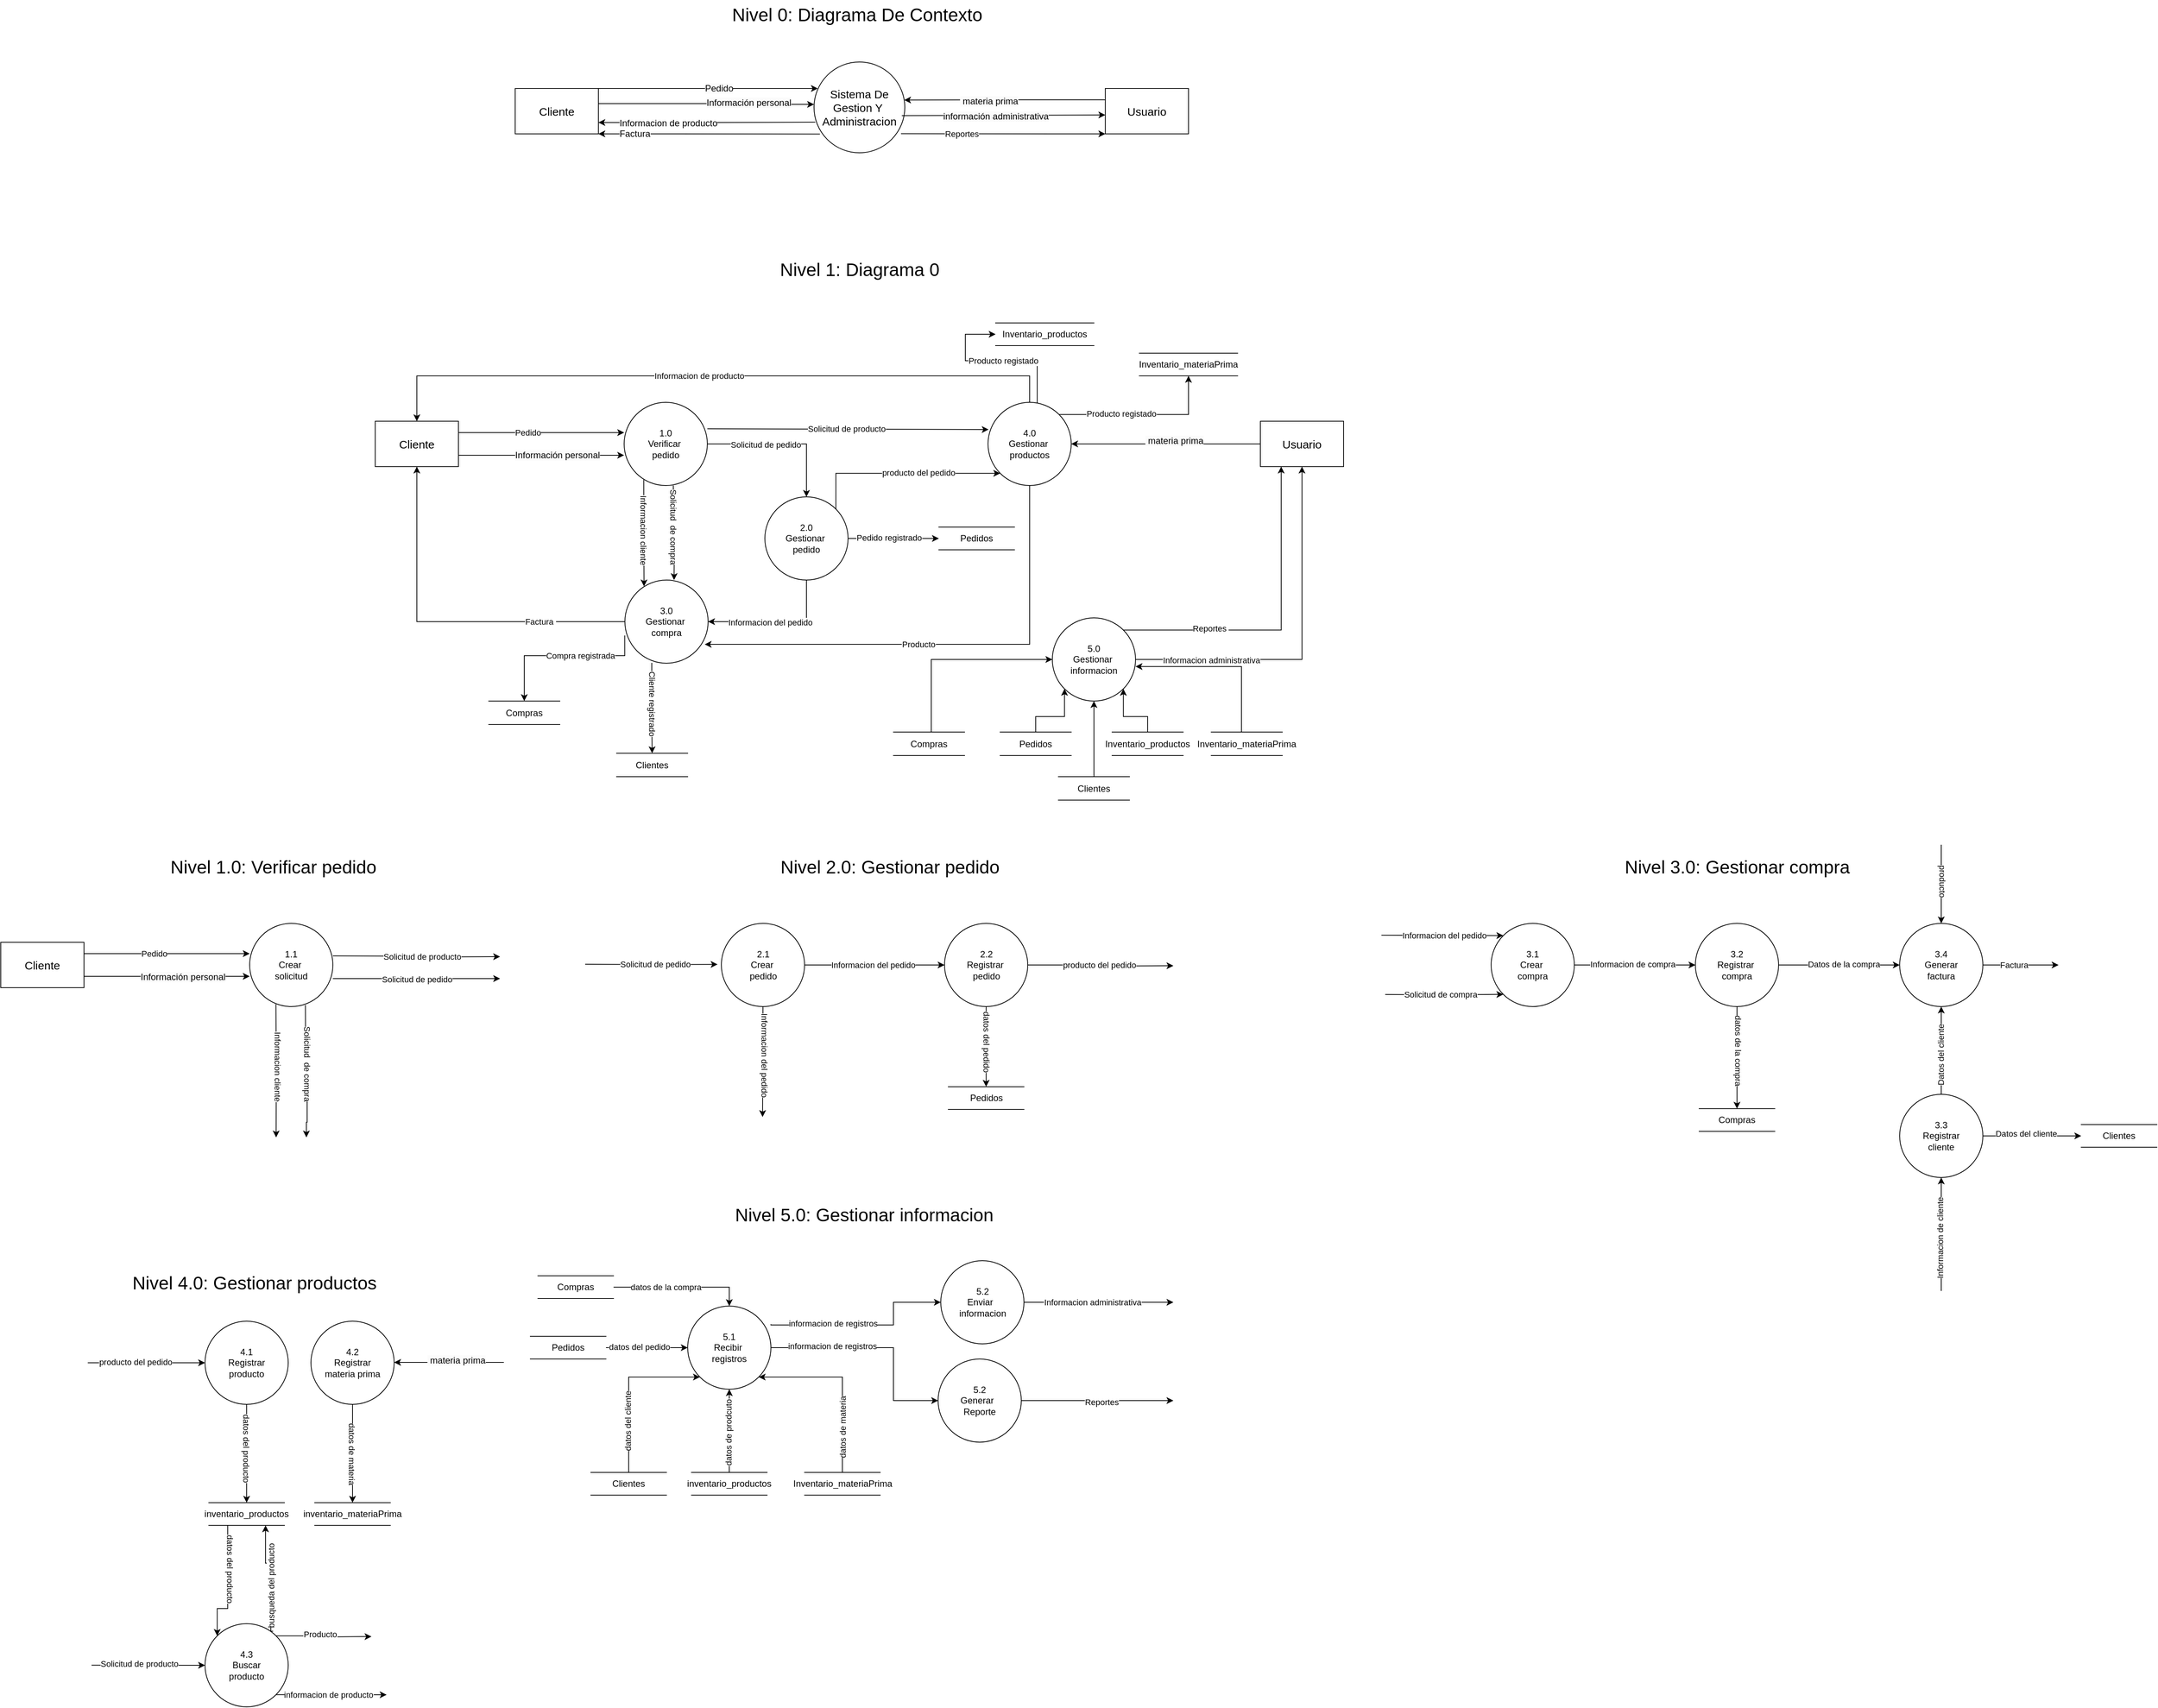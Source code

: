 <mxfile version="24.2.3" type="github" pages="4">
  <diagram name="DFD" id="RoHcrioW4cpVPGeYBmwy">
    <mxGraphModel dx="1470" dy="361" grid="1" gridSize="10" guides="1" tooltips="1" connect="1" arrows="1" fold="1" page="1" pageScale="1" pageWidth="827" pageHeight="1169" math="0" shadow="0">
      <root>
        <mxCell id="0" />
        <mxCell id="1" parent="0" />
        <mxCell id="tBsbikwfqLEC2E3OU-BM-47" style="edgeStyle=orthogonalEdgeStyle;rounded=0;orthogonalLoop=1;jettySize=auto;html=1;exitX=1;exitY=0.5;exitDx=0;exitDy=0;entryX=0;entryY=0.5;entryDx=0;entryDy=0;" parent="1" source="tBsbikwfqLEC2E3OU-BM-2" target="tBsbikwfqLEC2E3OU-BM-33" edge="1">
          <mxGeometry relative="1" as="geometry">
            <Array as="points">
              <mxPoint x="380" y="2055" />
              <mxPoint x="380" y="2125" />
            </Array>
          </mxGeometry>
        </mxCell>
        <mxCell id="aNozaNHGua_LlA_LEWnn-1" value="Sistema De Gestion Y&amp;nbsp; Administracion" style="shape=ellipse;html=1;dashed=0;whiteSpace=wrap;aspect=fixed;perimeter=ellipsePerimeter;fontSize=15;" parent="1" vertex="1">
          <mxGeometry x="275" y="355" width="120" height="120" as="geometry" />
        </mxCell>
        <mxCell id="ASXuzu59rnZxiafEv02f-12" style="edgeStyle=orthogonalEdgeStyle;rounded=0;orthogonalLoop=1;jettySize=auto;html=1;" parent="1" edge="1">
          <mxGeometry relative="1" as="geometry">
            <mxPoint x="-10" y="410.0" as="sourcePoint" />
            <mxPoint x="275" y="411" as="targetPoint" />
            <Array as="points">
              <mxPoint x="230" y="410" />
              <mxPoint x="230" y="411" />
            </Array>
          </mxGeometry>
        </mxCell>
        <mxCell id="ASXuzu59rnZxiafEv02f-13" value="&lt;span style=&quot;background-color: rgb(251, 251, 251);&quot;&gt;Información personal&lt;/span&gt;" style="edgeLabel;html=1;align=left;verticalAlign=middle;resizable=0;points=[];fontSize=12;" parent="ASXuzu59rnZxiafEv02f-12" vertex="1" connectable="0">
          <mxGeometry x="0.26" relative="1" as="geometry">
            <mxPoint x="-39" y="-1" as="offset" />
          </mxGeometry>
        </mxCell>
        <mxCell id="aNozaNHGua_LlA_LEWnn-2" value="Cliente" style="html=1;dashed=0;whiteSpace=wrap;fontSize=15;" parent="1" vertex="1">
          <mxGeometry x="-120" y="390" width="110" height="60" as="geometry" />
        </mxCell>
        <mxCell id="aNozaNHGua_LlA_LEWnn-3" value="Usuario" style="html=1;dashed=0;whiteSpace=wrap;fontSize=15;" parent="1" vertex="1">
          <mxGeometry x="660" y="390" width="110" height="60" as="geometry" />
        </mxCell>
        <mxCell id="aNozaNHGua_LlA_LEWnn-4" value="Nivel 0: Diagrama De Contexto&amp;nbsp;" style="text;html=1;align=center;verticalAlign=middle;resizable=0;points=[];autosize=1;strokeColor=none;fillColor=none;fontSize=24;" parent="1" vertex="1">
          <mxGeometry x="155" y="273" width="360" height="40" as="geometry" />
        </mxCell>
        <mxCell id="ASXuzu59rnZxiafEv02f-7" style="edgeStyle=orthogonalEdgeStyle;rounded=0;orthogonalLoop=1;jettySize=auto;html=1;exitX=1;exitY=0;exitDx=0;exitDy=0;" parent="1" source="aNozaNHGua_LlA_LEWnn-2" edge="1">
          <mxGeometry relative="1" as="geometry">
            <mxPoint x="280" y="390" as="targetPoint" />
            <Array as="points">
              <mxPoint x="90" y="390" />
              <mxPoint x="90" y="390" />
            </Array>
          </mxGeometry>
        </mxCell>
        <mxCell id="ASXuzu59rnZxiafEv02f-8" value="&lt;span style=&quot;font-size: 12px; background-color: rgb(251, 251, 251);&quot;&gt;Pedido&lt;/span&gt;" style="edgeLabel;html=1;align=left;verticalAlign=middle;resizable=0;points=[];fontSize=12;" parent="ASXuzu59rnZxiafEv02f-7" vertex="1" connectable="0">
          <mxGeometry x="-0.271" y="-2" relative="1" as="geometry">
            <mxPoint x="33" y="-2" as="offset" />
          </mxGeometry>
        </mxCell>
        <mxCell id="ASXuzu59rnZxiafEv02f-14" style="edgeStyle=orthogonalEdgeStyle;rounded=0;orthogonalLoop=1;jettySize=auto;html=1;exitX=1;exitY=0.75;exitDx=0;exitDy=0;entryX=0.014;entryY=0.663;entryDx=0;entryDy=0;entryPerimeter=0;startArrow=classic;startFill=1;endArrow=none;endFill=0;" parent="1" source="aNozaNHGua_LlA_LEWnn-2" target="aNozaNHGua_LlA_LEWnn-1" edge="1">
          <mxGeometry relative="1" as="geometry" />
        </mxCell>
        <mxCell id="ASXuzu59rnZxiafEv02f-18" value="&lt;span style=&quot;text-align: center; font-size: 12px;&quot;&gt;Informacion de producto&lt;/span&gt;" style="edgeLabel;html=1;align=left;verticalAlign=middle;resizable=0;points=[];fontSize=12;" parent="ASXuzu59rnZxiafEv02f-14" vertex="1" connectable="0">
          <mxGeometry x="0.44" y="-2" relative="1" as="geometry">
            <mxPoint x="-180" y="-1" as="offset" />
          </mxGeometry>
        </mxCell>
        <mxCell id="ASXuzu59rnZxiafEv02f-15" style="edgeStyle=orthogonalEdgeStyle;rounded=0;orthogonalLoop=1;jettySize=auto;html=1;exitX=1;exitY=1;exitDx=0;exitDy=0;entryX=0.065;entryY=0.794;entryDx=0;entryDy=0;entryPerimeter=0;startArrow=classic;startFill=1;endArrow=none;endFill=0;" parent="1" source="aNozaNHGua_LlA_LEWnn-2" target="aNozaNHGua_LlA_LEWnn-1" edge="1">
          <mxGeometry relative="1" as="geometry">
            <Array as="points">
              <mxPoint x="90" y="450" />
              <mxPoint x="90" y="450" />
            </Array>
          </mxGeometry>
        </mxCell>
        <mxCell id="ASXuzu59rnZxiafEv02f-17" value="Factura" style="edgeLabel;html=1;align=left;verticalAlign=middle;resizable=0;points=[];fontSize=12;" parent="ASXuzu59rnZxiafEv02f-15" vertex="1" connectable="0">
          <mxGeometry x="-0.658" relative="1" as="geometry">
            <mxPoint x="-24" as="offset" />
          </mxGeometry>
        </mxCell>
        <mxCell id="ASXuzu59rnZxiafEv02f-27" style="edgeStyle=orthogonalEdgeStyle;rounded=0;orthogonalLoop=1;jettySize=auto;html=1;exitX=0;exitY=0.25;exitDx=0;exitDy=0;entryX=0.993;entryY=0.419;entryDx=0;entryDy=0;entryPerimeter=0;" parent="1" source="aNozaNHGua_LlA_LEWnn-3" target="aNozaNHGua_LlA_LEWnn-1" edge="1">
          <mxGeometry relative="1" as="geometry" />
        </mxCell>
        <mxCell id="ASXuzu59rnZxiafEv02f-33" value="&lt;span style=&quot;font-size: 12px; text-align: left; background-color: rgb(251, 251, 251);&quot;&gt;&amp;nbsp;materia prima&lt;/span&gt;" style="edgeLabel;html=1;align=center;verticalAlign=middle;resizable=0;points=[];" parent="ASXuzu59rnZxiafEv02f-27" vertex="1" connectable="0">
          <mxGeometry x="0.388" y="1" relative="1" as="geometry">
            <mxPoint x="30" as="offset" />
          </mxGeometry>
        </mxCell>
        <mxCell id="ASXuzu59rnZxiafEv02f-29" style="edgeStyle=orthogonalEdgeStyle;rounded=0;orthogonalLoop=1;jettySize=auto;html=1;exitX=0;exitY=0.75;exitDx=0;exitDy=0;entryX=0.967;entryY=0.674;entryDx=0;entryDy=0;entryPerimeter=0;startArrow=classic;startFill=1;endArrow=none;endFill=0;" parent="1" edge="1">
          <mxGeometry relative="1" as="geometry">
            <mxPoint x="660" y="425" as="sourcePoint" />
            <mxPoint x="391.04" y="425.88" as="targetPoint" />
          </mxGeometry>
        </mxCell>
        <mxCell id="ASXuzu59rnZxiafEv02f-30" value="&lt;span style=&quot;font-size: 12px; text-align: left; background-color: rgb(251, 251, 251);&quot;&gt;información administrativa&lt;/span&gt;" style="edgeLabel;html=1;align=center;verticalAlign=middle;resizable=0;points=[];" parent="ASXuzu59rnZxiafEv02f-29" vertex="1" connectable="0">
          <mxGeometry x="-0.316" y="1" relative="1" as="geometry">
            <mxPoint x="-53" as="offset" />
          </mxGeometry>
        </mxCell>
        <mxCell id="C0YSdgT8J2CniD9Htyzj-4" value="Nivel 1: Diagrama 0" style="text;html=1;align=center;verticalAlign=middle;resizable=0;points=[];autosize=1;strokeColor=none;fillColor=none;fontSize=24;" parent="1" vertex="1">
          <mxGeometry x="220" y="610" width="230" height="40" as="geometry" />
        </mxCell>
        <mxCell id="_01-slTul48VU5weQJHe-9" style="edgeStyle=orthogonalEdgeStyle;rounded=0;orthogonalLoop=1;jettySize=auto;html=1;exitX=1;exitY=0.75;exitDx=0;exitDy=0;entryX=0;entryY=0.636;entryDx=0;entryDy=0;entryPerimeter=0;" parent="1" source="_01-slTul48VU5weQJHe-1" target="_01-slTul48VU5weQJHe-2" edge="1">
          <mxGeometry relative="1" as="geometry">
            <mxPoint x="-15" y="875" as="targetPoint" />
          </mxGeometry>
        </mxCell>
        <mxCell id="_01-slTul48VU5weQJHe-10" value="&lt;span style=&quot;font-size: 12px; background-color: rgb(251, 251, 251);&quot;&gt;Información personal&lt;/span&gt;" style="edgeLabel;html=1;align=left;verticalAlign=middle;resizable=0;points=[];" parent="_01-slTul48VU5weQJHe-9" vertex="1" connectable="0">
          <mxGeometry x="0.071" relative="1" as="geometry">
            <mxPoint x="-44" as="offset" />
          </mxGeometry>
        </mxCell>
        <mxCell id="_01-slTul48VU5weQJHe-1" value="Cliente" style="html=1;dashed=0;whiteSpace=wrap;fontSize=15;" parent="1" vertex="1">
          <mxGeometry x="-305" y="830" width="110" height="60" as="geometry" />
        </mxCell>
        <mxCell id="_01-slTul48VU5weQJHe-15" style="edgeStyle=orthogonalEdgeStyle;rounded=0;orthogonalLoop=1;jettySize=auto;html=1;entryX=0.5;entryY=0;entryDx=0;entryDy=0;" parent="1" source="_01-slTul48VU5weQJHe-2" target="_01-slTul48VU5weQJHe-4" edge="1">
          <mxGeometry relative="1" as="geometry" />
        </mxCell>
        <mxCell id="_01-slTul48VU5weQJHe-18" value="Solicitud de pedido" style="edgeLabel;html=1;align=center;verticalAlign=middle;resizable=0;points=[];" parent="_01-slTul48VU5weQJHe-15" vertex="1" connectable="0">
          <mxGeometry x="-0.158" y="-1" relative="1" as="geometry">
            <mxPoint x="-8" as="offset" />
          </mxGeometry>
        </mxCell>
        <mxCell id="_01-slTul48VU5weQJHe-17" style="edgeStyle=orthogonalEdgeStyle;rounded=0;orthogonalLoop=1;jettySize=auto;html=1;entryX=0.23;entryY=0.076;entryDx=0;entryDy=0;exitX=0.236;exitY=0.931;exitDx=0;exitDy=0;exitPerimeter=0;entryPerimeter=0;" parent="1" source="_01-slTul48VU5weQJHe-2" target="_01-slTul48VU5weQJHe-3" edge="1">
          <mxGeometry relative="1" as="geometry">
            <mxPoint x="49" y="915" as="sourcePoint" />
            <mxPoint x="50" y="1040" as="targetPoint" />
          </mxGeometry>
        </mxCell>
        <mxCell id="_01-slTul48VU5weQJHe-19" value="Informacion cliente" style="edgeLabel;html=1;align=center;verticalAlign=middle;resizable=0;points=[];rotation=90;" parent="_01-slTul48VU5weQJHe-17" vertex="1" connectable="0">
          <mxGeometry x="-0.069" relative="1" as="geometry">
            <mxPoint as="offset" />
          </mxGeometry>
        </mxCell>
        <mxCell id="_01-slTul48VU5weQJHe-2" value="&lt;div&gt;1.0&lt;/div&gt;Verificar&amp;nbsp;&lt;div&gt;pedido&lt;/div&gt;" style="shape=ellipse;html=1;dashed=0;whiteSpace=wrap;aspect=fixed;perimeter=ellipsePerimeter;" parent="1" vertex="1">
          <mxGeometry x="24" y="805" width="110" height="110" as="geometry" />
        </mxCell>
        <mxCell id="_01-slTul48VU5weQJHe-23" style="edgeStyle=orthogonalEdgeStyle;rounded=0;orthogonalLoop=1;jettySize=auto;html=1;entryX=0.5;entryY=1;entryDx=0;entryDy=0;" parent="1" source="_01-slTul48VU5weQJHe-3" target="_01-slTul48VU5weQJHe-1" edge="1">
          <mxGeometry relative="1" as="geometry">
            <mxPoint x="-225" y="890" as="targetPoint" />
            <Array as="points">
              <mxPoint x="-250" y="1095" />
            </Array>
          </mxGeometry>
        </mxCell>
        <mxCell id="_01-slTul48VU5weQJHe-24" value="Factura&amp;nbsp;" style="edgeLabel;html=1;align=center;verticalAlign=middle;resizable=0;points=[];" parent="_01-slTul48VU5weQJHe-23" vertex="1" connectable="0">
          <mxGeometry x="-0.531" relative="1" as="geometry">
            <mxPoint as="offset" />
          </mxGeometry>
        </mxCell>
        <mxCell id="_01-slTul48VU5weQJHe-38" style="edgeStyle=orthogonalEdgeStyle;rounded=0;orthogonalLoop=1;jettySize=auto;html=1;exitX=-0.002;exitY=0.666;exitDx=0;exitDy=0;entryX=0.5;entryY=0;entryDx=0;entryDy=0;exitPerimeter=0;" parent="1" source="_01-slTul48VU5weQJHe-3" target="_01-slTul48VU5weQJHe-40" edge="1">
          <mxGeometry relative="1" as="geometry">
            <mxPoint x="41" y="1230" as="targetPoint" />
            <Array as="points">
              <mxPoint x="25" y="1140" />
              <mxPoint x="-108" y="1140" />
            </Array>
          </mxGeometry>
        </mxCell>
        <mxCell id="_01-slTul48VU5weQJHe-41" value="Compra registrada" style="edgeLabel;html=1;align=center;verticalAlign=middle;resizable=0;points=[];rotation=0;" parent="_01-slTul48VU5weQJHe-38" vertex="1" connectable="0">
          <mxGeometry x="-0.203" relative="1" as="geometry">
            <mxPoint x="2" as="offset" />
          </mxGeometry>
        </mxCell>
        <mxCell id="_01-slTul48VU5weQJHe-3" value="&lt;div&gt;3.0&lt;/div&gt;Gestionar&amp;nbsp;&lt;div&gt;compra&lt;/div&gt;" style="shape=ellipse;html=1;dashed=0;whiteSpace=wrap;aspect=fixed;perimeter=ellipsePerimeter;" parent="1" vertex="1">
          <mxGeometry x="25" y="1040" width="110" height="110" as="geometry" />
        </mxCell>
        <mxCell id="_01-slTul48VU5weQJHe-16" style="edgeStyle=orthogonalEdgeStyle;rounded=0;orthogonalLoop=1;jettySize=auto;html=1;entryX=1;entryY=0.5;entryDx=0;entryDy=0;" parent="1" source="_01-slTul48VU5weQJHe-4" target="_01-slTul48VU5weQJHe-3" edge="1">
          <mxGeometry relative="1" as="geometry">
            <Array as="points">
              <mxPoint x="265" y="1095" />
            </Array>
          </mxGeometry>
        </mxCell>
        <mxCell id="_01-slTul48VU5weQJHe-22" value="Informacion del pedido" style="edgeLabel;html=1;align=center;verticalAlign=middle;resizable=0;points=[];" parent="_01-slTul48VU5weQJHe-16" vertex="1" connectable="0">
          <mxGeometry x="0.037" y="1" relative="1" as="geometry">
            <mxPoint x="-7" as="offset" />
          </mxGeometry>
        </mxCell>
        <mxCell id="_01-slTul48VU5weQJHe-34" style="edgeStyle=orthogonalEdgeStyle;rounded=0;orthogonalLoop=1;jettySize=auto;html=1;" parent="1" source="_01-slTul48VU5weQJHe-4" target="_01-slTul48VU5weQJHe-39" edge="1">
          <mxGeometry relative="1" as="geometry">
            <mxPoint x="425.0" y="985" as="targetPoint" />
          </mxGeometry>
        </mxCell>
        <mxCell id="_01-slTul48VU5weQJHe-35" value="Pedido registrado" style="edgeLabel;html=1;align=center;verticalAlign=middle;resizable=0;points=[];" parent="_01-slTul48VU5weQJHe-34" vertex="1" connectable="0">
          <mxGeometry x="-0.097" y="1" relative="1" as="geometry">
            <mxPoint as="offset" />
          </mxGeometry>
        </mxCell>
        <mxCell id="_01-slTul48VU5weQJHe-4" value="&lt;div&gt;2.0&lt;/div&gt;Gestionar&amp;nbsp;&lt;div&gt;pedido&lt;/div&gt;" style="shape=ellipse;html=1;dashed=0;whiteSpace=wrap;aspect=fixed;perimeter=ellipsePerimeter;" parent="1" vertex="1">
          <mxGeometry x="210" y="930" width="110" height="110" as="geometry" />
        </mxCell>
        <mxCell id="_01-slTul48VU5weQJHe-27" style="edgeStyle=orthogonalEdgeStyle;rounded=0;orthogonalLoop=1;jettySize=auto;html=1;entryX=0.5;entryY=0;entryDx=0;entryDy=0;exitX=0.5;exitY=0;exitDx=0;exitDy=0;" parent="1" source="_01-slTul48VU5weQJHe-5" target="_01-slTul48VU5weQJHe-1" edge="1">
          <mxGeometry relative="1" as="geometry">
            <Array as="points">
              <mxPoint x="560" y="770" />
              <mxPoint x="-250" y="770" />
            </Array>
          </mxGeometry>
        </mxCell>
        <mxCell id="_01-slTul48VU5weQJHe-28" value="Informacion de producto" style="edgeLabel;html=1;align=center;verticalAlign=middle;resizable=0;points=[];" parent="_01-slTul48VU5weQJHe-27" vertex="1" connectable="0">
          <mxGeometry x="0.043" relative="1" as="geometry">
            <mxPoint as="offset" />
          </mxGeometry>
        </mxCell>
        <mxCell id="_01-slTul48VU5weQJHe-29" style="edgeStyle=orthogonalEdgeStyle;rounded=0;orthogonalLoop=1;jettySize=auto;html=1;entryX=0.959;entryY=0.773;entryDx=0;entryDy=0;exitX=0.5;exitY=1;exitDx=0;exitDy=0;entryPerimeter=0;" parent="1" source="_01-slTul48VU5weQJHe-5" target="_01-slTul48VU5weQJHe-3" edge="1">
          <mxGeometry relative="1" as="geometry">
            <Array as="points">
              <mxPoint x="560" y="1125" />
            </Array>
          </mxGeometry>
        </mxCell>
        <mxCell id="_01-slTul48VU5weQJHe-30" value="Producto" style="edgeLabel;html=1;align=center;verticalAlign=middle;resizable=0;points=[];" parent="_01-slTul48VU5weQJHe-29" vertex="1" connectable="0">
          <mxGeometry x="0.116" relative="1" as="geometry">
            <mxPoint as="offset" />
          </mxGeometry>
        </mxCell>
        <mxCell id="_01-slTul48VU5weQJHe-31" style="edgeStyle=orthogonalEdgeStyle;rounded=0;orthogonalLoop=1;jettySize=auto;html=1;exitX=0;exitY=1;exitDx=0;exitDy=0;entryX=1;entryY=0;entryDx=0;entryDy=0;startArrow=classic;startFill=1;endArrow=none;endFill=0;" parent="1" source="_01-slTul48VU5weQJHe-5" target="_01-slTul48VU5weQJHe-4" edge="1">
          <mxGeometry relative="1" as="geometry">
            <mxPoint x="305" y="920" as="targetPoint" />
          </mxGeometry>
        </mxCell>
        <mxCell id="_01-slTul48VU5weQJHe-32" value="producto del pedido" style="edgeLabel;html=1;align=center;verticalAlign=middle;resizable=0;points=[];" parent="_01-slTul48VU5weQJHe-31" vertex="1" connectable="0">
          <mxGeometry x="-0.178" y="-3" relative="1" as="geometry">
            <mxPoint y="2" as="offset" />
          </mxGeometry>
        </mxCell>
        <mxCell id="_01-slTul48VU5weQJHe-46" style="edgeStyle=orthogonalEdgeStyle;rounded=0;orthogonalLoop=1;jettySize=auto;html=1;entryX=0;entryY=0.5;entryDx=0;entryDy=0;startArrow=classic;startFill=1;endArrow=none;endFill=0;" parent="1" source="_01-slTul48VU5weQJHe-5" target="_01-slTul48VU5weQJHe-45" edge="1">
          <mxGeometry relative="1" as="geometry" />
        </mxCell>
        <mxCell id="_01-slTul48VU5weQJHe-47" value="&lt;span style=&quot;font-size: 12px; text-align: left; background-color: rgb(251, 251, 251);&quot;&gt;&amp;nbsp;materia prima&lt;/span&gt;" style="edgeLabel;html=1;align=center;verticalAlign=middle;resizable=0;points=[];" parent="_01-slTul48VU5weQJHe-46" vertex="1" connectable="0">
          <mxGeometry x="0.084" y="4" relative="1" as="geometry">
            <mxPoint as="offset" />
          </mxGeometry>
        </mxCell>
        <mxCell id="_01-slTul48VU5weQJHe-58" style="edgeStyle=orthogonalEdgeStyle;rounded=0;orthogonalLoop=1;jettySize=auto;html=1;exitX=1;exitY=0;exitDx=0;exitDy=0;entryX=0.5;entryY=1;entryDx=0;entryDy=0;" parent="1" source="_01-slTul48VU5weQJHe-5" target="_01-slTul48VU5weQJHe-57" edge="1">
          <mxGeometry relative="1" as="geometry" />
        </mxCell>
        <mxCell id="nTF7A6v9K7WqKivZR524-27" value="Producto registado" style="edgeLabel;html=1;align=center;verticalAlign=middle;resizable=0;points=[];" parent="_01-slTul48VU5weQJHe-58" vertex="1" connectable="0">
          <mxGeometry x="-0.269" y="1" relative="1" as="geometry">
            <mxPoint x="1" as="offset" />
          </mxGeometry>
        </mxCell>
        <mxCell id="_01-slTul48VU5weQJHe-5" value="&lt;div&gt;4.0&lt;/div&gt;Gestionar&amp;nbsp;&lt;div&gt;productos&lt;/div&gt;" style="shape=ellipse;html=1;dashed=0;whiteSpace=wrap;aspect=fixed;perimeter=ellipsePerimeter;" parent="1" vertex="1">
          <mxGeometry x="505" y="805" width="110" height="110" as="geometry" />
        </mxCell>
        <mxCell id="_01-slTul48VU5weQJHe-11" style="edgeStyle=orthogonalEdgeStyle;rounded=0;orthogonalLoop=1;jettySize=auto;html=1;exitX=1;exitY=0.25;exitDx=0;exitDy=0;entryX=0;entryY=0.364;entryDx=0;entryDy=0;entryPerimeter=0;" parent="1" source="_01-slTul48VU5weQJHe-1" target="_01-slTul48VU5weQJHe-2" edge="1">
          <mxGeometry relative="1" as="geometry" />
        </mxCell>
        <mxCell id="_01-slTul48VU5weQJHe-12" value="Pedido" style="edgeLabel;html=1;align=left;verticalAlign=middle;resizable=0;points=[];" parent="_01-slTul48VU5weQJHe-11" vertex="1" connectable="0">
          <mxGeometry x="-0.119" relative="1" as="geometry">
            <mxPoint x="-23" as="offset" />
          </mxGeometry>
        </mxCell>
        <mxCell id="_01-slTul48VU5weQJHe-20" style="edgeStyle=orthogonalEdgeStyle;rounded=0;orthogonalLoop=1;jettySize=auto;html=1;entryX=0.5;entryY=0;entryDx=0;entryDy=0;" parent="1" edge="1">
          <mxGeometry relative="1" as="geometry">
            <mxPoint x="89" y="915" as="sourcePoint" />
            <mxPoint x="90" y="1040" as="targetPoint" />
          </mxGeometry>
        </mxCell>
        <mxCell id="_01-slTul48VU5weQJHe-21" value="Solicitud&amp;nbsp; de compra" style="edgeLabel;html=1;align=center;verticalAlign=middle;resizable=0;points=[];rotation=90;" parent="_01-slTul48VU5weQJHe-20" vertex="1" connectable="0">
          <mxGeometry x="-0.069" relative="1" as="geometry">
            <mxPoint y="-4" as="offset" />
          </mxGeometry>
        </mxCell>
        <mxCell id="_01-slTul48VU5weQJHe-25" style="edgeStyle=orthogonalEdgeStyle;rounded=0;orthogonalLoop=1;jettySize=auto;html=1;exitX=1;exitY=0.25;exitDx=0;exitDy=0;entryX=0.007;entryY=0.327;entryDx=0;entryDy=0;entryPerimeter=0;" parent="1" target="_01-slTul48VU5weQJHe-5" edge="1">
          <mxGeometry relative="1" as="geometry">
            <mxPoint x="134" y="840" as="sourcePoint" />
            <mxPoint x="495" y="840" as="targetPoint" />
          </mxGeometry>
        </mxCell>
        <mxCell id="_01-slTul48VU5weQJHe-26" value="Solicitud de producto" style="edgeLabel;html=1;align=left;verticalAlign=middle;resizable=0;points=[];" parent="_01-slTul48VU5weQJHe-25" vertex="1" connectable="0">
          <mxGeometry x="-0.119" relative="1" as="geometry">
            <mxPoint x="-33" y="-1" as="offset" />
          </mxGeometry>
        </mxCell>
        <mxCell id="_01-slTul48VU5weQJHe-39" value="Pedidos" style="html=1;dashed=0;whiteSpace=wrap;shape=partialRectangle;right=0;left=0;" parent="1" vertex="1">
          <mxGeometry x="440" y="970" width="100" height="30" as="geometry" />
        </mxCell>
        <mxCell id="_01-slTul48VU5weQJHe-40" value="Compras" style="html=1;dashed=0;whiteSpace=wrap;shape=partialRectangle;right=0;left=0;" parent="1" vertex="1">
          <mxGeometry x="-155" y="1200" width="94" height="31" as="geometry" />
        </mxCell>
        <mxCell id="_01-slTul48VU5weQJHe-42" style="edgeStyle=orthogonalEdgeStyle;rounded=0;orthogonalLoop=1;jettySize=auto;html=1;exitX=0.323;exitY=0.995;exitDx=0;exitDy=0;entryX=0.5;entryY=0;entryDx=0;entryDy=0;exitPerimeter=0;" parent="1" source="_01-slTul48VU5weQJHe-3" target="_01-slTul48VU5weQJHe-44" edge="1">
          <mxGeometry relative="1" as="geometry">
            <mxPoint x="161" y="1230" as="targetPoint" />
            <mxPoint x="161" y="1134" as="sourcePoint" />
          </mxGeometry>
        </mxCell>
        <mxCell id="_01-slTul48VU5weQJHe-43" value="Cliente registrado" style="edgeLabel;html=1;align=center;verticalAlign=middle;resizable=0;points=[];rotation=90;" parent="_01-slTul48VU5weQJHe-42" vertex="1" connectable="0">
          <mxGeometry x="-0.203" relative="1" as="geometry">
            <mxPoint x="1" y="6" as="offset" />
          </mxGeometry>
        </mxCell>
        <mxCell id="_01-slTul48VU5weQJHe-44" value="Clientes" style="html=1;dashed=0;whiteSpace=wrap;shape=partialRectangle;right=0;left=0;" parent="1" vertex="1">
          <mxGeometry x="14" y="1269" width="94" height="31" as="geometry" />
        </mxCell>
        <mxCell id="_01-slTul48VU5weQJHe-49" style="edgeStyle=orthogonalEdgeStyle;rounded=0;orthogonalLoop=1;jettySize=auto;html=1;exitX=0.5;exitY=1;exitDx=0;exitDy=0;entryX=1;entryY=0.5;entryDx=0;entryDy=0;startArrow=classic;startFill=1;endArrow=none;endFill=0;" parent="1" source="_01-slTul48VU5weQJHe-45" target="_01-slTul48VU5weQJHe-48" edge="1">
          <mxGeometry relative="1" as="geometry">
            <mxPoint x="920" y="1140" as="targetPoint" />
          </mxGeometry>
        </mxCell>
        <mxCell id="_01-slTul48VU5weQJHe-50" value="Informacion administrativa" style="edgeLabel;html=1;align=center;verticalAlign=middle;resizable=0;points=[];rotation=0;" parent="_01-slTul48VU5weQJHe-49" vertex="1" connectable="0">
          <mxGeometry x="-0.155" y="3" relative="1" as="geometry">
            <mxPoint x="-123" y="55" as="offset" />
          </mxGeometry>
        </mxCell>
        <mxCell id="_01-slTul48VU5weQJHe-45" value="Usuario" style="html=1;dashed=0;whiteSpace=wrap;fontSize=15;" parent="1" vertex="1">
          <mxGeometry x="865" y="830" width="110" height="60" as="geometry" />
        </mxCell>
        <mxCell id="tBsbikwfqLEC2E3OU-BM-28" style="edgeStyle=orthogonalEdgeStyle;rounded=0;orthogonalLoop=1;jettySize=auto;html=1;exitX=1;exitY=0;exitDx=0;exitDy=0;entryX=0.25;entryY=1;entryDx=0;entryDy=0;" parent="1" source="_01-slTul48VU5weQJHe-48" target="_01-slTul48VU5weQJHe-45" edge="1">
          <mxGeometry relative="1" as="geometry" />
        </mxCell>
        <mxCell id="tBsbikwfqLEC2E3OU-BM-29" value="Reportes&amp;nbsp;" style="edgeLabel;html=1;align=center;verticalAlign=middle;resizable=0;points=[];" parent="tBsbikwfqLEC2E3OU-BM-28" vertex="1" connectable="0">
          <mxGeometry x="-0.466" y="2" relative="1" as="geometry">
            <mxPoint x="1" as="offset" />
          </mxGeometry>
        </mxCell>
        <mxCell id="_01-slTul48VU5weQJHe-48" value="&lt;div&gt;5.0&lt;/div&gt;Gestionar&amp;nbsp;&lt;div&gt;informacion&lt;/div&gt;" style="shape=ellipse;html=1;dashed=0;whiteSpace=wrap;aspect=fixed;perimeter=ellipsePerimeter;" parent="1" vertex="1">
          <mxGeometry x="590" y="1090" width="110" height="110" as="geometry" />
        </mxCell>
        <mxCell id="_01-slTul48VU5weQJHe-53" value="Inventario_productos" style="html=1;dashed=0;whiteSpace=wrap;shape=partialRectangle;right=0;left=0;" parent="1" vertex="1">
          <mxGeometry x="515" y="700" width="130" height="30" as="geometry" />
        </mxCell>
        <mxCell id="_01-slTul48VU5weQJHe-57" value="Inventario_materiaPrima" style="html=1;dashed=0;whiteSpace=wrap;shape=partialRectangle;right=0;left=0;" parent="1" vertex="1">
          <mxGeometry x="705" y="740" width="130" height="30" as="geometry" />
        </mxCell>
        <mxCell id="_01-slTul48VU5weQJHe-59" style="edgeStyle=orthogonalEdgeStyle;rounded=0;orthogonalLoop=1;jettySize=auto;html=1;exitX=0.591;exitY=0.004;exitDx=0;exitDy=0;entryX=0;entryY=0.5;entryDx=0;entryDy=0;exitPerimeter=0;" parent="1" source="_01-slTul48VU5weQJHe-5" target="_01-slTul48VU5weQJHe-53" edge="1">
          <mxGeometry relative="1" as="geometry">
            <mxPoint x="590" y="817" as="sourcePoint" />
            <mxPoint x="623" y="740" as="targetPoint" />
            <Array as="points">
              <mxPoint x="570" y="750" />
              <mxPoint x="475" y="750" />
              <mxPoint x="475" y="715" />
            </Array>
          </mxGeometry>
        </mxCell>
        <mxCell id="_01-slTul48VU5weQJHe-61" value="Producto registado" style="edgeLabel;html=1;align=center;verticalAlign=middle;resizable=0;points=[];" parent="_01-slTul48VU5weQJHe-59" vertex="1" connectable="0">
          <mxGeometry x="0.319" y="1" relative="1" as="geometry">
            <mxPoint x="48" y="-1" as="offset" />
          </mxGeometry>
        </mxCell>
        <mxCell id="_01-slTul48VU5weQJHe-63" value="Nivel 1.0: Verificar pedido" style="text;html=1;align=center;verticalAlign=middle;resizable=0;points=[];autosize=1;strokeColor=none;fillColor=none;fontSize=24;" parent="1" vertex="1">
          <mxGeometry x="-590" y="1400" width="300" height="40" as="geometry" />
        </mxCell>
        <mxCell id="_01-slTul48VU5weQJHe-64" style="edgeStyle=orthogonalEdgeStyle;rounded=0;orthogonalLoop=1;jettySize=auto;html=1;exitX=1;exitY=0.75;exitDx=0;exitDy=0;entryX=0;entryY=0.636;entryDx=0;entryDy=0;entryPerimeter=0;" parent="1" source="_01-slTul48VU5weQJHe-66" edge="1">
          <mxGeometry relative="1" as="geometry">
            <mxPoint x="-471" y="1564" as="targetPoint" />
          </mxGeometry>
        </mxCell>
        <mxCell id="_01-slTul48VU5weQJHe-65" value="&lt;span style=&quot;font-size: 12px; background-color: rgb(251, 251, 251);&quot;&gt;Información personal&lt;/span&gt;" style="edgeLabel;html=1;align=left;verticalAlign=middle;resizable=0;points=[];" parent="_01-slTul48VU5weQJHe-64" vertex="1" connectable="0">
          <mxGeometry x="0.071" relative="1" as="geometry">
            <mxPoint x="-44" as="offset" />
          </mxGeometry>
        </mxCell>
        <mxCell id="_01-slTul48VU5weQJHe-66" value="Cliente" style="html=1;dashed=0;whiteSpace=wrap;fontSize=15;" parent="1" vertex="1">
          <mxGeometry x="-800" y="1519" width="110" height="60" as="geometry" />
        </mxCell>
        <mxCell id="_01-slTul48VU5weQJHe-67" style="edgeStyle=orthogonalEdgeStyle;rounded=0;orthogonalLoop=1;jettySize=auto;html=1;exitX=1;exitY=0.25;exitDx=0;exitDy=0;entryX=0;entryY=0.364;entryDx=0;entryDy=0;entryPerimeter=0;" parent="1" source="_01-slTul48VU5weQJHe-66" edge="1">
          <mxGeometry relative="1" as="geometry">
            <mxPoint x="-471" y="1534" as="targetPoint" />
          </mxGeometry>
        </mxCell>
        <mxCell id="_01-slTul48VU5weQJHe-68" value="Pedido" style="edgeLabel;html=1;align=left;verticalAlign=middle;resizable=0;points=[];" parent="_01-slTul48VU5weQJHe-67" vertex="1" connectable="0">
          <mxGeometry x="-0.119" relative="1" as="geometry">
            <mxPoint x="-23" as="offset" />
          </mxGeometry>
        </mxCell>
        <mxCell id="_01-slTul48VU5weQJHe-69" value="&lt;div&gt;1.1&lt;/div&gt;Crear&amp;nbsp;&lt;div&gt;solicitud&lt;/div&gt;" style="shape=ellipse;html=1;dashed=0;whiteSpace=wrap;aspect=fixed;perimeter=ellipsePerimeter;" parent="1" vertex="1">
          <mxGeometry x="-471" y="1494" width="110" height="110" as="geometry" />
        </mxCell>
        <mxCell id="_01-slTul48VU5weQJHe-74" style="edgeStyle=orthogonalEdgeStyle;rounded=0;orthogonalLoop=1;jettySize=auto;html=1;exitX=0.236;exitY=0.931;exitDx=0;exitDy=0;exitPerimeter=0;" parent="1" edge="1">
          <mxGeometry relative="1" as="geometry">
            <mxPoint x="-436.26" y="1601" as="sourcePoint" />
            <mxPoint x="-436" y="1777" as="targetPoint" />
          </mxGeometry>
        </mxCell>
        <mxCell id="_01-slTul48VU5weQJHe-75" value="Informacion cliente" style="edgeLabel;html=1;align=center;verticalAlign=middle;resizable=0;points=[];rotation=90;" parent="_01-slTul48VU5weQJHe-74" vertex="1" connectable="0">
          <mxGeometry x="-0.069" relative="1" as="geometry">
            <mxPoint x="2" as="offset" />
          </mxGeometry>
        </mxCell>
        <mxCell id="_01-slTul48VU5weQJHe-76" style="edgeStyle=orthogonalEdgeStyle;rounded=0;orthogonalLoop=1;jettySize=auto;html=1;" parent="1" edge="1">
          <mxGeometry relative="1" as="geometry">
            <mxPoint x="-397.26" y="1602" as="sourcePoint" />
            <mxPoint x="-396" y="1777" as="targetPoint" />
            <Array as="points">
              <mxPoint x="-397" y="1603" />
              <mxPoint x="-397" y="1603" />
              <mxPoint x="-397" y="1675" />
              <mxPoint x="-395" y="1675" />
              <mxPoint x="-395" y="1757" />
              <mxPoint x="-396" y="1757" />
            </Array>
          </mxGeometry>
        </mxCell>
        <mxCell id="_01-slTul48VU5weQJHe-77" value="Solicitud&amp;nbsp; de compra" style="edgeLabel;html=1;align=center;verticalAlign=middle;resizable=0;points=[];rotation=90;" parent="_01-slTul48VU5weQJHe-76" vertex="1" connectable="0">
          <mxGeometry x="-0.069" relative="1" as="geometry">
            <mxPoint y="-4" as="offset" />
          </mxGeometry>
        </mxCell>
        <mxCell id="_01-slTul48VU5weQJHe-78" style="edgeStyle=orthogonalEdgeStyle;rounded=0;orthogonalLoop=1;jettySize=auto;html=1;" parent="1" edge="1">
          <mxGeometry relative="1" as="geometry">
            <mxPoint x="-361" y="1567" as="sourcePoint" />
            <mxPoint x="-140" y="1567" as="targetPoint" />
          </mxGeometry>
        </mxCell>
        <mxCell id="_01-slTul48VU5weQJHe-79" value="Solicitud de pedido" style="edgeLabel;html=1;align=center;verticalAlign=middle;resizable=0;points=[];" parent="_01-slTul48VU5weQJHe-78" vertex="1" connectable="0">
          <mxGeometry x="-0.158" y="-1" relative="1" as="geometry">
            <mxPoint x="18" as="offset" />
          </mxGeometry>
        </mxCell>
        <mxCell id="_01-slTul48VU5weQJHe-80" style="edgeStyle=orthogonalEdgeStyle;rounded=0;orthogonalLoop=1;jettySize=auto;html=1;exitX=1;exitY=0.25;exitDx=0;exitDy=0;" parent="1" edge="1">
          <mxGeometry relative="1" as="geometry">
            <mxPoint x="-361" y="1537" as="sourcePoint" />
            <mxPoint x="-140" y="1538" as="targetPoint" />
          </mxGeometry>
        </mxCell>
        <mxCell id="_01-slTul48VU5weQJHe-81" value="Solicitud de producto" style="edgeLabel;html=1;align=left;verticalAlign=middle;resizable=0;points=[];" parent="_01-slTul48VU5weQJHe-80" vertex="1" connectable="0">
          <mxGeometry x="-0.119" relative="1" as="geometry">
            <mxPoint x="-33" as="offset" />
          </mxGeometry>
        </mxCell>
        <mxCell id="_01-slTul48VU5weQJHe-83" value="Nivel 2.0: Gestionar pedido" style="text;html=1;align=center;verticalAlign=middle;resizable=0;points=[];autosize=1;strokeColor=none;fillColor=none;fontSize=24;" parent="1" vertex="1">
          <mxGeometry x="220" y="1400" width="310" height="40" as="geometry" />
        </mxCell>
        <mxCell id="_01-slTul48VU5weQJHe-84" style="edgeStyle=orthogonalEdgeStyle;rounded=0;orthogonalLoop=1;jettySize=auto;html=1;" parent="1" edge="1">
          <mxGeometry relative="1" as="geometry">
            <mxPoint x="-27.5" y="1548" as="sourcePoint" />
            <mxPoint x="147.5" y="1548.23" as="targetPoint" />
          </mxGeometry>
        </mxCell>
        <mxCell id="_01-slTul48VU5weQJHe-85" value="Solicitud de pedido" style="edgeLabel;html=1;align=center;verticalAlign=middle;resizable=0;points=[];" parent="_01-slTul48VU5weQJHe-84" vertex="1" connectable="0">
          <mxGeometry x="-0.158" y="-1" relative="1" as="geometry">
            <mxPoint x="18" y="-2" as="offset" />
          </mxGeometry>
        </mxCell>
        <mxCell id="_01-slTul48VU5weQJHe-90" style="edgeStyle=orthogonalEdgeStyle;rounded=0;orthogonalLoop=1;jettySize=auto;html=1;entryX=0;entryY=0.5;entryDx=0;entryDy=0;" parent="1" source="_01-slTul48VU5weQJHe-88" target="_01-slTul48VU5weQJHe-89" edge="1">
          <mxGeometry relative="1" as="geometry" />
        </mxCell>
        <mxCell id="_01-slTul48VU5weQJHe-91" value="Informacion del pedido" style="edgeLabel;html=1;align=center;verticalAlign=middle;resizable=0;points=[];" parent="_01-slTul48VU5weQJHe-90" vertex="1" connectable="0">
          <mxGeometry x="-0.009" y="-6" relative="1" as="geometry">
            <mxPoint x="-1" y="-6" as="offset" />
          </mxGeometry>
        </mxCell>
        <mxCell id="_01-slTul48VU5weQJHe-88" value="&lt;div&gt;2.1&lt;/div&gt;Crear&amp;nbsp;&lt;div&gt;pedido&lt;/div&gt;" style="shape=ellipse;html=1;dashed=0;whiteSpace=wrap;aspect=fixed;perimeter=ellipsePerimeter;" parent="1" vertex="1">
          <mxGeometry x="152.5" y="1494" width="110" height="110" as="geometry" />
        </mxCell>
        <mxCell id="_01-slTul48VU5weQJHe-92" style="edgeStyle=orthogonalEdgeStyle;rounded=0;orthogonalLoop=1;jettySize=auto;html=1;entryX=0.5;entryY=0;entryDx=0;entryDy=0;" parent="1" source="_01-slTul48VU5weQJHe-89" target="_01-slTul48VU5weQJHe-93" edge="1">
          <mxGeometry relative="1" as="geometry">
            <mxPoint x="502.5" y="1710" as="targetPoint" />
          </mxGeometry>
        </mxCell>
        <mxCell id="2HksRMaq2kLhdH9IXAZF-2" value="datos del pedido" style="edgeLabel;html=1;align=center;verticalAlign=middle;resizable=0;points=[];rotation=90;" vertex="1" connectable="0" parent="_01-slTul48VU5weQJHe-92">
          <mxGeometry x="-0.201" y="-2" relative="1" as="geometry">
            <mxPoint x="3" y="4" as="offset" />
          </mxGeometry>
        </mxCell>
        <mxCell id="_01-slTul48VU5weQJHe-89" value="&lt;div&gt;2.2&lt;/div&gt;Registrar&amp;nbsp;&lt;div&gt;pedido&lt;/div&gt;" style="shape=ellipse;html=1;dashed=0;whiteSpace=wrap;aspect=fixed;perimeter=ellipsePerimeter;" parent="1" vertex="1">
          <mxGeometry x="447.5" y="1494" width="110" height="110" as="geometry" />
        </mxCell>
        <mxCell id="_01-slTul48VU5weQJHe-93" value="Pedidos" style="html=1;dashed=0;whiteSpace=wrap;shape=partialRectangle;right=0;left=0;" parent="1" vertex="1">
          <mxGeometry x="452.5" y="1710" width="100" height="30" as="geometry" />
        </mxCell>
        <mxCell id="_01-slTul48VU5weQJHe-99" value="Nivel 3.0: Gestionar compra" style="text;html=1;align=center;verticalAlign=middle;resizable=0;points=[];autosize=1;strokeColor=none;fillColor=none;fontSize=24;" parent="1" vertex="1">
          <mxGeometry x="1335" y="1400" width="320" height="40" as="geometry" />
        </mxCell>
        <mxCell id="_01-slTul48VU5weQJHe-100" style="edgeStyle=orthogonalEdgeStyle;rounded=0;orthogonalLoop=1;jettySize=auto;html=1;entryX=0;entryY=0;entryDx=0;entryDy=0;" parent="1" target="Y9ipzicmU9tYCyjamKN_-5" edge="1">
          <mxGeometry relative="1" as="geometry">
            <mxPoint x="1106" y="1509.6" as="sourcePoint" />
            <mxPoint x="1175" y="1509.6" as="targetPoint" />
            <Array as="points">
              <mxPoint x="1025" y="1510" />
            </Array>
          </mxGeometry>
        </mxCell>
        <mxCell id="_01-slTul48VU5weQJHe-101" value="Informacion del pedido" style="edgeLabel;html=1;align=center;verticalAlign=middle;resizable=0;points=[];" parent="_01-slTul48VU5weQJHe-100" vertex="1" connectable="0">
          <mxGeometry x="-0.158" y="-1" relative="1" as="geometry">
            <mxPoint x="62" y="-1" as="offset" />
          </mxGeometry>
        </mxCell>
        <mxCell id="_01-slTul48VU5weQJHe-102" style="edgeStyle=orthogonalEdgeStyle;rounded=0;orthogonalLoop=1;jettySize=auto;html=1;entryX=0.5;entryY=1;entryDx=0;entryDy=0;" parent="1" target="Y9ipzicmU9tYCyjamKN_-15" edge="1">
          <mxGeometry relative="1" as="geometry">
            <mxPoint x="1765" y="1980" as="sourcePoint" />
            <mxPoint x="1709.999" y="1774.281" as="targetPoint" />
            <Array as="points">
              <mxPoint x="1765" y="1890" />
              <mxPoint x="1765" y="1890" />
            </Array>
          </mxGeometry>
        </mxCell>
        <mxCell id="_01-slTul48VU5weQJHe-103" value="Informacion de cliente" style="edgeLabel;html=1;align=center;verticalAlign=middle;resizable=0;points=[];rotation=-90;" parent="_01-slTul48VU5weQJHe-102" vertex="1" connectable="0">
          <mxGeometry x="-0.158" y="-1" relative="1" as="geometry">
            <mxPoint x="-3" y="-7" as="offset" />
          </mxGeometry>
        </mxCell>
        <mxCell id="Y9ipzicmU9tYCyjamKN_-1" style="edgeStyle=orthogonalEdgeStyle;rounded=0;orthogonalLoop=1;jettySize=auto;html=1;exitX=1;exitY=0.5;exitDx=0;exitDy=0;" parent="1" source="_01-slTul48VU5weQJHe-89" edge="1">
          <mxGeometry relative="1" as="geometry">
            <mxPoint x="750" y="1550" as="targetPoint" />
            <mxPoint x="256" y="1598" as="sourcePoint" />
          </mxGeometry>
        </mxCell>
        <mxCell id="Y9ipzicmU9tYCyjamKN_-2" value="producto del pedido" style="edgeLabel;html=1;align=center;verticalAlign=middle;resizable=0;points=[];rotation=0;" parent="Y9ipzicmU9tYCyjamKN_-1" vertex="1" connectable="0">
          <mxGeometry x="-0.192" relative="1" as="geometry">
            <mxPoint x="16" as="offset" />
          </mxGeometry>
        </mxCell>
        <mxCell id="Y9ipzicmU9tYCyjamKN_-3" style="edgeStyle=orthogonalEdgeStyle;rounded=0;orthogonalLoop=1;jettySize=auto;html=1;exitX=0.5;exitY=1;exitDx=0;exitDy=0;" parent="1" source="_01-slTul48VU5weQJHe-88" edge="1">
          <mxGeometry relative="1" as="geometry">
            <mxPoint x="207" y="1750" as="targetPoint" />
            <mxPoint x="552.5" y="1579" as="sourcePoint" />
          </mxGeometry>
        </mxCell>
        <mxCell id="Y9ipzicmU9tYCyjamKN_-4" value="Informacion del pedido" style="edgeLabel;html=1;align=center;verticalAlign=middle;resizable=0;points=[];rotation=90;" parent="Y9ipzicmU9tYCyjamKN_-3" vertex="1" connectable="0">
          <mxGeometry x="-0.192" relative="1" as="geometry">
            <mxPoint x="2" y="5" as="offset" />
          </mxGeometry>
        </mxCell>
        <mxCell id="Y9ipzicmU9tYCyjamKN_-13" style="edgeStyle=orthogonalEdgeStyle;rounded=0;orthogonalLoop=1;jettySize=auto;html=1;entryX=0;entryY=0.5;entryDx=0;entryDy=0;" parent="1" source="Y9ipzicmU9tYCyjamKN_-5" target="Y9ipzicmU9tYCyjamKN_-6" edge="1">
          <mxGeometry relative="1" as="geometry" />
        </mxCell>
        <mxCell id="Y9ipzicmU9tYCyjamKN_-14" value="Informacion de compra" style="edgeLabel;html=1;align=center;verticalAlign=middle;resizable=0;points=[];" parent="Y9ipzicmU9tYCyjamKN_-13" vertex="1" connectable="0">
          <mxGeometry x="-0.046" y="1" relative="1" as="geometry">
            <mxPoint as="offset" />
          </mxGeometry>
        </mxCell>
        <mxCell id="Y9ipzicmU9tYCyjamKN_-5" value="&lt;div&gt;3.1&lt;/div&gt;Crear&amp;nbsp;&lt;div&gt;compra&lt;/div&gt;" style="shape=ellipse;html=1;dashed=0;whiteSpace=wrap;aspect=fixed;perimeter=ellipsePerimeter;" parent="1" vertex="1">
          <mxGeometry x="1170" y="1494" width="110" height="110" as="geometry" />
        </mxCell>
        <mxCell id="Y9ipzicmU9tYCyjamKN_-9" style="edgeStyle=orthogonalEdgeStyle;rounded=0;orthogonalLoop=1;jettySize=auto;html=1;exitX=0.5;exitY=1;exitDx=0;exitDy=0;entryX=0.5;entryY=0;entryDx=0;entryDy=0;" parent="1" source="Y9ipzicmU9tYCyjamKN_-6" target="Y9ipzicmU9tYCyjamKN_-7" edge="1">
          <mxGeometry relative="1" as="geometry" />
        </mxCell>
        <mxCell id="FmSNFas1XpLYT_O3zRQw-1" value="datos de la compra" style="edgeLabel;html=1;align=center;verticalAlign=middle;resizable=0;points=[];rotation=90;" vertex="1" connectable="0" parent="Y9ipzicmU9tYCyjamKN_-9">
          <mxGeometry x="-0.299" y="2" relative="1" as="geometry">
            <mxPoint y="10" as="offset" />
          </mxGeometry>
        </mxCell>
        <mxCell id="Y9ipzicmU9tYCyjamKN_-6" value="&lt;div&gt;3.2&lt;/div&gt;Registrar&amp;nbsp;&lt;div&gt;compra&lt;/div&gt;" style="shape=ellipse;html=1;dashed=0;whiteSpace=wrap;aspect=fixed;perimeter=ellipsePerimeter;" parent="1" vertex="1">
          <mxGeometry x="1440" y="1494" width="110" height="110" as="geometry" />
        </mxCell>
        <mxCell id="Y9ipzicmU9tYCyjamKN_-7" value="Compras" style="html=1;dashed=0;whiteSpace=wrap;shape=partialRectangle;right=0;left=0;" parent="1" vertex="1">
          <mxGeometry x="1445" y="1739" width="100" height="30" as="geometry" />
        </mxCell>
        <mxCell id="Y9ipzicmU9tYCyjamKN_-18" style="edgeStyle=orthogonalEdgeStyle;rounded=0;orthogonalLoop=1;jettySize=auto;html=1;exitX=1;exitY=0.5;exitDx=0;exitDy=0;" parent="1" source="Y9ipzicmU9tYCyjamKN_-10" edge="1">
          <mxGeometry relative="1" as="geometry">
            <mxPoint x="1920" y="1549" as="targetPoint" />
          </mxGeometry>
        </mxCell>
        <mxCell id="Y9ipzicmU9tYCyjamKN_-19" value="Factura" style="edgeLabel;html=1;align=center;verticalAlign=middle;resizable=0;points=[];" parent="Y9ipzicmU9tYCyjamKN_-18" vertex="1" connectable="0">
          <mxGeometry x="-0.004" y="3" relative="1" as="geometry">
            <mxPoint x="-12" as="offset" />
          </mxGeometry>
        </mxCell>
        <mxCell id="Y9ipzicmU9tYCyjamKN_-22" style="edgeStyle=orthogonalEdgeStyle;rounded=0;orthogonalLoop=1;jettySize=auto;html=1;endArrow=none;endFill=0;startArrow=classic;startFill=1;" parent="1" source="Y9ipzicmU9tYCyjamKN_-10" edge="1">
          <mxGeometry relative="1" as="geometry">
            <mxPoint x="1765" y="1390" as="targetPoint" />
          </mxGeometry>
        </mxCell>
        <mxCell id="Y9ipzicmU9tYCyjamKN_-23" value="producto" style="edgeLabel;html=1;align=center;verticalAlign=middle;resizable=0;points=[];rotation=90;" parent="Y9ipzicmU9tYCyjamKN_-22" vertex="1" connectable="0">
          <mxGeometry x="0.079" y="1" relative="1" as="geometry">
            <mxPoint x="2" as="offset" />
          </mxGeometry>
        </mxCell>
        <mxCell id="Y9ipzicmU9tYCyjamKN_-10" value="&lt;div&gt;3.4&lt;/div&gt;Generar&lt;div&gt;factura&lt;/div&gt;" style="shape=ellipse;html=1;dashed=0;whiteSpace=wrap;aspect=fixed;perimeter=ellipsePerimeter;" parent="1" vertex="1">
          <mxGeometry x="1710" y="1494" width="110" height="110" as="geometry" />
        </mxCell>
        <mxCell id="Y9ipzicmU9tYCyjamKN_-11" style="edgeStyle=orthogonalEdgeStyle;rounded=0;orthogonalLoop=1;jettySize=auto;html=1;entryX=0;entryY=0.5;entryDx=0;entryDy=0;exitX=1;exitY=0.5;exitDx=0;exitDy=0;" parent="1" source="Y9ipzicmU9tYCyjamKN_-6" target="Y9ipzicmU9tYCyjamKN_-10" edge="1">
          <mxGeometry relative="1" as="geometry">
            <mxPoint x="1610" y="1554" as="sourcePoint" />
            <mxPoint x="1785" y="1554.23" as="targetPoint" />
            <Array as="points" />
          </mxGeometry>
        </mxCell>
        <mxCell id="Y9ipzicmU9tYCyjamKN_-12" value="Datos de la compra" style="edgeLabel;html=1;align=center;verticalAlign=middle;resizable=0;points=[];" parent="Y9ipzicmU9tYCyjamKN_-11" vertex="1" connectable="0">
          <mxGeometry x="-0.158" y="-1" relative="1" as="geometry">
            <mxPoint x="18" y="-2" as="offset" />
          </mxGeometry>
        </mxCell>
        <mxCell id="Y9ipzicmU9tYCyjamKN_-17" style="edgeStyle=orthogonalEdgeStyle;rounded=0;orthogonalLoop=1;jettySize=auto;html=1;exitX=1;exitY=0.5;exitDx=0;exitDy=0;entryX=0;entryY=0.5;entryDx=0;entryDy=0;" parent="1" source="Y9ipzicmU9tYCyjamKN_-15" target="Y9ipzicmU9tYCyjamKN_-16" edge="1">
          <mxGeometry relative="1" as="geometry" />
        </mxCell>
        <mxCell id="wjFRQF4vJEEqIMC6JRNu-1" value="Datos del cliente" style="edgeLabel;html=1;align=center;verticalAlign=middle;resizable=0;points=[];" vertex="1" connectable="0" parent="Y9ipzicmU9tYCyjamKN_-17">
          <mxGeometry x="-0.128" y="3" relative="1" as="geometry">
            <mxPoint as="offset" />
          </mxGeometry>
        </mxCell>
        <mxCell id="Y9ipzicmU9tYCyjamKN_-20" style="edgeStyle=orthogonalEdgeStyle;rounded=0;orthogonalLoop=1;jettySize=auto;html=1;entryX=0.5;entryY=1;entryDx=0;entryDy=0;exitX=0.5;exitY=0;exitDx=0;exitDy=0;" parent="1" source="Y9ipzicmU9tYCyjamKN_-15" target="Y9ipzicmU9tYCyjamKN_-10" edge="1">
          <mxGeometry relative="1" as="geometry">
            <mxPoint x="1765" y="1700" as="sourcePoint" />
          </mxGeometry>
        </mxCell>
        <mxCell id="Y9ipzicmU9tYCyjamKN_-21" value="Datos del cliente" style="edgeLabel;html=1;align=center;verticalAlign=middle;resizable=0;points=[];rotation=-90;" parent="Y9ipzicmU9tYCyjamKN_-20" vertex="1" connectable="0">
          <mxGeometry x="0.239" y="1" relative="1" as="geometry">
            <mxPoint y="20" as="offset" />
          </mxGeometry>
        </mxCell>
        <mxCell id="Y9ipzicmU9tYCyjamKN_-15" value="&lt;div&gt;3.3&lt;/div&gt;Registrar&lt;div&gt;cliente&lt;br&gt;&lt;/div&gt;" style="shape=ellipse;html=1;dashed=0;whiteSpace=wrap;aspect=fixed;perimeter=ellipsePerimeter;" parent="1" vertex="1">
          <mxGeometry x="1710" y="1720" width="110" height="110" as="geometry" />
        </mxCell>
        <mxCell id="Y9ipzicmU9tYCyjamKN_-16" value="Clientes" style="html=1;dashed=0;whiteSpace=wrap;shape=partialRectangle;right=0;left=0;" parent="1" vertex="1">
          <mxGeometry x="1950" y="1760" width="100" height="30" as="geometry" />
        </mxCell>
        <mxCell id="Y9ipzicmU9tYCyjamKN_-24" value="Nivel 4.0: Gestionar productos" style="text;html=1;align=center;verticalAlign=middle;resizable=0;points=[];autosize=1;strokeColor=none;fillColor=none;fontSize=24;" parent="1" vertex="1">
          <mxGeometry x="-640" y="1950" width="350" height="40" as="geometry" />
        </mxCell>
        <mxCell id="Y9ipzicmU9tYCyjamKN_-38" style="edgeStyle=orthogonalEdgeStyle;rounded=0;orthogonalLoop=1;jettySize=auto;html=1;endArrow=none;endFill=0;startArrow=classic;startFill=1;" parent="1" source="Y9ipzicmU9tYCyjamKN_-25" edge="1">
          <mxGeometry relative="1" as="geometry">
            <mxPoint x="-685" y="2075" as="targetPoint" />
          </mxGeometry>
        </mxCell>
        <mxCell id="Y9ipzicmU9tYCyjamKN_-39" value="producto del pedido" style="edgeLabel;html=1;align=center;verticalAlign=middle;resizable=0;points=[];" parent="Y9ipzicmU9tYCyjamKN_-38" vertex="1" connectable="0">
          <mxGeometry x="0.192" y="-2" relative="1" as="geometry">
            <mxPoint as="offset" />
          </mxGeometry>
        </mxCell>
        <mxCell id="Y9ipzicmU9tYCyjamKN_-40" style="edgeStyle=orthogonalEdgeStyle;rounded=0;orthogonalLoop=1;jettySize=auto;html=1;exitX=0.5;exitY=1;exitDx=0;exitDy=0;entryX=0.5;entryY=0;entryDx=0;entryDy=0;" parent="1" source="Y9ipzicmU9tYCyjamKN_-25" target="Y9ipzicmU9tYCyjamKN_-36" edge="1">
          <mxGeometry relative="1" as="geometry" />
        </mxCell>
        <mxCell id="egYS7fwi2reMKDDoadR8-1" value="datos del producto" style="edgeLabel;html=1;align=center;verticalAlign=middle;resizable=0;points=[];rotation=90;" vertex="1" connectable="0" parent="Y9ipzicmU9tYCyjamKN_-40">
          <mxGeometry x="0.009" relative="1" as="geometry">
            <mxPoint y="-8" as="offset" />
          </mxGeometry>
        </mxCell>
        <mxCell id="nTF7A6v9K7WqKivZR524-13" style="edgeStyle=orthogonalEdgeStyle;rounded=0;orthogonalLoop=1;jettySize=auto;html=1;exitX=0.5;exitY=1;exitDx=0;exitDy=0;entryX=0.5;entryY=0;entryDx=0;entryDy=0;" parent="1" source="Hltq8f4LTN_YbV0mJiG2-1" target="Y9ipzicmU9tYCyjamKN_-37" edge="1">
          <mxGeometry relative="1" as="geometry" />
        </mxCell>
        <mxCell id="egYS7fwi2reMKDDoadR8-2" value="&lt;span style=&quot;color: rgba(0, 0, 0, 0); font-family: monospace; font-size: 0px; text-align: start; background-color: rgb(251, 251, 251);&quot;&gt;%3CmxGraphModel%3E%3Croot%3E%3CmxCell%20id%3D%220%22%2F%3E%3CmxCell%20id%3D%221%22%20parent%3D%220%22%2F%3E%3CmxCell%20id%3D%222%22%20value%3D%22datos%20del%20producto%22%20style%3D%22edgeLabel%3Bhtml%3D1%3Balign%3Dcenter%3BverticalAlign%3Dmiddle%3Bresizable%3D0%3Bpoints%3D%5B%5D%3B%22%20vertex%3D%221%22%20connectable%3D%220%22%20parent%3D%221%22%3E%3CmxGeometry%20x%3D%22-580.319%22%20y%3D%222113.866%22%20as%3D%22geometry%22%2F%3E%3C%2FmxCell%3E%3C%2Froot%3E%3C%2FmxGraphModel%3E&lt;/span&gt;" style="edgeLabel;html=1;align=center;verticalAlign=middle;resizable=0;points=[];" vertex="1" connectable="0" parent="nTF7A6v9K7WqKivZR524-13">
          <mxGeometry x="0.065" relative="1" as="geometry">
            <mxPoint as="offset" />
          </mxGeometry>
        </mxCell>
        <mxCell id="egYS7fwi2reMKDDoadR8-3" value="&lt;span style=&quot;color: rgba(0, 0, 0, 0); font-family: monospace; font-size: 0px; text-align: start; background-color: rgb(251, 251, 251);&quot;&gt;%3CmxGraphModel%3E%3Croot%3E%3CmxCell%20id%3D%220%22%2F%3E%3CmxCell%20id%3D%221%22%20parent%3D%220%22%2F%3E%3CmxCell%20id%3D%222%22%20value%3D%22datos%20del%20producto%22%20style%3D%22edgeLabel%3Bhtml%3D1%3Balign%3Dcenter%3BverticalAlign%3Dmiddle%3Bresizable%3D0%3Bpoints%3D%5B%5D%3B%22%20vertex%3D%221%22%20connectable%3D%220%22%20parent%3D%221%22%3E%3CmxGeometry%20x%3D%22-580.891%22%20y%3D%222113.908%22%20as%3D%22geometry%22%2F%3E%3C%2FmxCell%3E%3C%2Froot%3E%3C%2FmxGraphModel%3E&lt;/span&gt;" style="edgeLabel;html=1;align=center;verticalAlign=middle;resizable=0;points=[];" vertex="1" connectable="0" parent="nTF7A6v9K7WqKivZR524-13">
          <mxGeometry x="-0.033" y="1" relative="1" as="geometry">
            <mxPoint as="offset" />
          </mxGeometry>
        </mxCell>
        <mxCell id="egYS7fwi2reMKDDoadR8-4" value="datos de materia" style="edgeLabel;html=1;align=center;verticalAlign=middle;resizable=0;points=[];rotation=90;" vertex="1" connectable="0" parent="nTF7A6v9K7WqKivZR524-13">
          <mxGeometry x="0.002" y="-1" relative="1" as="geometry">
            <mxPoint as="offset" />
          </mxGeometry>
        </mxCell>
        <mxCell id="nTF7A6v9K7WqKivZR524-35" style="edgeStyle=orthogonalEdgeStyle;rounded=0;orthogonalLoop=1;jettySize=auto;html=1;exitX=1;exitY=0.5;exitDx=0;exitDy=0;startArrow=classic;startFill=1;endArrow=none;endFill=0;" parent="1" edge="1">
          <mxGeometry relative="1" as="geometry">
            <mxPoint x="-135" y="2074.47" as="targetPoint" />
            <mxPoint x="-280.0" y="2074.47" as="sourcePoint" />
          </mxGeometry>
        </mxCell>
        <mxCell id="nTF7A6v9K7WqKivZR524-36" value="&lt;span style=&quot;font-size: 12px; text-align: left; background-color: rgb(251, 251, 251);&quot;&gt;&amp;nbsp;materia prima&lt;/span&gt;" style="edgeLabel;html=1;align=center;verticalAlign=middle;resizable=0;points=[];" parent="nTF7A6v9K7WqKivZR524-35" vertex="1" connectable="0">
          <mxGeometry x="0.124" y="3" relative="1" as="geometry">
            <mxPoint as="offset" />
          </mxGeometry>
        </mxCell>
        <mxCell id="Y9ipzicmU9tYCyjamKN_-25" value="&lt;div&gt;4.1&lt;/div&gt;Registrar&lt;div&gt;producto&lt;/div&gt;" style="shape=ellipse;html=1;dashed=0;whiteSpace=wrap;aspect=fixed;perimeter=ellipsePerimeter;" parent="1" vertex="1">
          <mxGeometry x="-530" y="2020" width="110" height="110" as="geometry" />
        </mxCell>
        <mxCell id="nTF7A6v9K7WqKivZR524-17" style="edgeStyle=orthogonalEdgeStyle;rounded=0;orthogonalLoop=1;jettySize=auto;html=1;entryX=0;entryY=0;entryDx=0;entryDy=0;exitX=0.25;exitY=1;exitDx=0;exitDy=0;" parent="1" target="nTF7A6v9K7WqKivZR524-16" edge="1">
          <mxGeometry relative="1" as="geometry">
            <mxPoint x="-500" y="2290.0" as="sourcePoint" />
            <Array as="points">
              <mxPoint x="-500" y="2400" />
              <mxPoint x="-514" y="2400" />
            </Array>
          </mxGeometry>
        </mxCell>
        <mxCell id="nTF7A6v9K7WqKivZR524-22" value="datos del producto" style="edgeLabel;html=1;align=center;verticalAlign=middle;resizable=0;points=[];rotation=90;" parent="nTF7A6v9K7WqKivZR524-17" vertex="1" connectable="0">
          <mxGeometry x="-0.128" relative="1" as="geometry">
            <mxPoint x="3" y="-13" as="offset" />
          </mxGeometry>
        </mxCell>
        <mxCell id="Y9ipzicmU9tYCyjamKN_-36" value="inventario_productos" style="html=1;dashed=0;whiteSpace=wrap;shape=partialRectangle;right=0;left=0;" parent="1" vertex="1">
          <mxGeometry x="-525" y="2260" width="100" height="30" as="geometry" />
        </mxCell>
        <mxCell id="Y9ipzicmU9tYCyjamKN_-37" value="inventario_materiaPrima" style="html=1;dashed=0;whiteSpace=wrap;shape=partialRectangle;right=0;left=0;" parent="1" vertex="1">
          <mxGeometry x="-385" y="2260" width="100" height="30" as="geometry" />
        </mxCell>
        <mxCell id="nTF7A6v9K7WqKivZR524-7" style="edgeStyle=orthogonalEdgeStyle;rounded=0;orthogonalLoop=1;jettySize=auto;html=1;entryX=0;entryY=1;entryDx=0;entryDy=0;" parent="1" target="Y9ipzicmU9tYCyjamKN_-5" edge="1">
          <mxGeometry relative="1" as="geometry">
            <mxPoint x="1030" y="1588" as="sourcePoint" />
            <mxPoint x="1176.08" y="1588.02" as="targetPoint" />
            <Array as="points" />
          </mxGeometry>
        </mxCell>
        <mxCell id="nTF7A6v9K7WqKivZR524-8" value="Solicitud de compra" style="edgeLabel;html=1;align=center;verticalAlign=middle;resizable=0;points=[];" parent="nTF7A6v9K7WqKivZR524-7" vertex="1" connectable="0">
          <mxGeometry x="-0.158" y="-1" relative="1" as="geometry">
            <mxPoint x="7" y="-2" as="offset" />
          </mxGeometry>
        </mxCell>
        <mxCell id="nTF7A6v9K7WqKivZR524-18" style="edgeStyle=orthogonalEdgeStyle;rounded=0;orthogonalLoop=1;jettySize=auto;html=1;exitX=1;exitY=1;exitDx=0;exitDy=0;" parent="1" source="nTF7A6v9K7WqKivZR524-16" edge="1">
          <mxGeometry relative="1" as="geometry">
            <mxPoint x="-290" y="2514" as="targetPoint" />
          </mxGeometry>
        </mxCell>
        <mxCell id="nTF7A6v9K7WqKivZR524-20" value="informacion de producto" style="edgeLabel;html=1;align=center;verticalAlign=middle;resizable=0;points=[];rotation=0;" parent="nTF7A6v9K7WqKivZR524-18" vertex="1" connectable="0">
          <mxGeometry x="-0.337" relative="1" as="geometry">
            <mxPoint x="20" as="offset" />
          </mxGeometry>
        </mxCell>
        <mxCell id="nTF7A6v9K7WqKivZR524-19" style="edgeStyle=orthogonalEdgeStyle;rounded=0;orthogonalLoop=1;jettySize=auto;html=1;exitX=1;exitY=0;exitDx=0;exitDy=0;" parent="1" source="nTF7A6v9K7WqKivZR524-16" edge="1">
          <mxGeometry relative="1" as="geometry">
            <mxPoint x="-310" y="2437" as="targetPoint" />
          </mxGeometry>
        </mxCell>
        <mxCell id="nTF7A6v9K7WqKivZR524-21" value="Producto" style="edgeLabel;html=1;align=center;verticalAlign=middle;resizable=0;points=[];rotation=0;" parent="nTF7A6v9K7WqKivZR524-19" vertex="1" connectable="0">
          <mxGeometry x="-0.089" y="2" relative="1" as="geometry">
            <mxPoint as="offset" />
          </mxGeometry>
        </mxCell>
        <mxCell id="nTF7A6v9K7WqKivZR524-23" style="edgeStyle=orthogonalEdgeStyle;rounded=0;orthogonalLoop=1;jettySize=auto;html=1;exitX=0;exitY=0.5;exitDx=0;exitDy=0;startArrow=classic;startFill=1;endArrow=none;endFill=0;" parent="1" source="nTF7A6v9K7WqKivZR524-16" edge="1">
          <mxGeometry relative="1" as="geometry">
            <mxPoint x="-680" y="2474.818" as="targetPoint" />
          </mxGeometry>
        </mxCell>
        <mxCell id="nTF7A6v9K7WqKivZR524-24" value="&lt;span style=&quot;text-align: left;&quot;&gt;Solicitud de producto&lt;/span&gt;" style="edgeLabel;html=1;align=center;verticalAlign=middle;resizable=0;points=[];" parent="nTF7A6v9K7WqKivZR524-23" vertex="1" connectable="0">
          <mxGeometry x="0.349" y="-2" relative="1" as="geometry">
            <mxPoint x="14" as="offset" />
          </mxGeometry>
        </mxCell>
        <mxCell id="nTF7A6v9K7WqKivZR524-16" value="&lt;div&gt;4.3&lt;/div&gt;Buscar&lt;div&gt;producto&lt;/div&gt;" style="shape=ellipse;html=1;dashed=0;whiteSpace=wrap;aspect=fixed;perimeter=ellipsePerimeter;" parent="1" vertex="1">
          <mxGeometry x="-530" y="2420" width="110" height="110" as="geometry" />
        </mxCell>
        <mxCell id="tBsbikwfqLEC2E3OU-BM-1" value="Nivel 5.0: Gestionar informacion" style="text;html=1;align=center;verticalAlign=middle;resizable=0;points=[];autosize=1;strokeColor=none;fillColor=none;fontSize=24;" parent="1" vertex="1">
          <mxGeometry x="161" y="1860" width="360" height="40" as="geometry" />
        </mxCell>
        <mxCell id="tBsbikwfqLEC2E3OU-BM-23" style="edgeStyle=orthogonalEdgeStyle;rounded=0;orthogonalLoop=1;jettySize=auto;html=1;entryX=0;entryY=0.5;entryDx=0;entryDy=0;" parent="1" target="tBsbikwfqLEC2E3OU-BM-24" edge="1">
          <mxGeometry relative="1" as="geometry">
            <mxPoint x="442.5" y="2024" as="targetPoint" />
            <mxPoint x="218" y="2024" as="sourcePoint" />
            <Array as="points">
              <mxPoint x="218" y="2025" />
              <mxPoint x="380" y="2025" />
              <mxPoint x="380" y="1995" />
            </Array>
          </mxGeometry>
        </mxCell>
        <mxCell id="tBsbikwfqLEC2E3OU-BM-27" value="informacion de registros" style="edgeLabel;html=1;align=center;verticalAlign=middle;resizable=0;points=[];" parent="tBsbikwfqLEC2E3OU-BM-23" vertex="1" connectable="0">
          <mxGeometry x="-0.279" y="1" relative="1" as="geometry">
            <mxPoint x="-9" y="-1" as="offset" />
          </mxGeometry>
        </mxCell>
        <mxCell id="tBsbikwfqLEC2E3OU-BM-48" value="informacion de registros" style="edgeLabel;html=1;align=center;verticalAlign=middle;resizable=0;points=[];" parent="tBsbikwfqLEC2E3OU-BM-23" vertex="1" connectable="0">
          <mxGeometry x="-0.279" y="1" relative="1" as="geometry">
            <mxPoint x="-10" y="29" as="offset" />
          </mxGeometry>
        </mxCell>
        <mxCell id="tBsbikwfqLEC2E3OU-BM-42" style="edgeStyle=orthogonalEdgeStyle;rounded=0;orthogonalLoop=1;jettySize=auto;html=1;entryX=0.5;entryY=0;entryDx=0;entryDy=0;startArrow=classic;startFill=1;endArrow=none;endFill=0;" parent="1" source="tBsbikwfqLEC2E3OU-BM-2" target="tBsbikwfqLEC2E3OU-BM-40" edge="1">
          <mxGeometry relative="1" as="geometry" />
        </mxCell>
        <mxCell id="T9DX8reVJDTqPxIJCyIZ-4" value="datos de prodcuto" style="edgeLabel;html=1;align=center;verticalAlign=middle;resizable=0;points=[];rotation=-90;" vertex="1" connectable="0" parent="tBsbikwfqLEC2E3OU-BM-42">
          <mxGeometry x="-0.085" y="-1" relative="1" as="geometry">
            <mxPoint y="7" as="offset" />
          </mxGeometry>
        </mxCell>
        <mxCell id="tBsbikwfqLEC2E3OU-BM-43" style="edgeStyle=orthogonalEdgeStyle;rounded=0;orthogonalLoop=1;jettySize=auto;html=1;exitX=1;exitY=1;exitDx=0;exitDy=0;entryX=0.5;entryY=0;entryDx=0;entryDy=0;startArrow=classic;startFill=1;endArrow=none;endFill=0;" parent="1" source="tBsbikwfqLEC2E3OU-BM-2" target="tBsbikwfqLEC2E3OU-BM-41" edge="1">
          <mxGeometry relative="1" as="geometry" />
        </mxCell>
        <mxCell id="T9DX8reVJDTqPxIJCyIZ-5" value="datos de materia" style="edgeLabel;html=1;align=center;verticalAlign=middle;resizable=0;points=[];rotation=-90;" vertex="1" connectable="0" parent="tBsbikwfqLEC2E3OU-BM-43">
          <mxGeometry x="0.501" relative="1" as="geometry">
            <mxPoint as="offset" />
          </mxGeometry>
        </mxCell>
        <mxCell id="tBsbikwfqLEC2E3OU-BM-44" style="edgeStyle=orthogonalEdgeStyle;rounded=0;orthogonalLoop=1;jettySize=auto;html=1;exitX=0;exitY=1;exitDx=0;exitDy=0;entryX=0.5;entryY=0;entryDx=0;entryDy=0;startArrow=classic;startFill=1;endArrow=none;endFill=0;" parent="1" source="tBsbikwfqLEC2E3OU-BM-2" target="tBsbikwfqLEC2E3OU-BM-39" edge="1">
          <mxGeometry relative="1" as="geometry" />
        </mxCell>
        <mxCell id="T9DX8reVJDTqPxIJCyIZ-3" value="datos del cliente" style="edgeLabel;html=1;align=center;verticalAlign=middle;resizable=0;points=[];rotation=-90;" vertex="1" connectable="0" parent="tBsbikwfqLEC2E3OU-BM-44">
          <mxGeometry x="0.385" y="-1" relative="1" as="geometry">
            <mxPoint as="offset" />
          </mxGeometry>
        </mxCell>
        <mxCell id="tBsbikwfqLEC2E3OU-BM-45" style="edgeStyle=orthogonalEdgeStyle;rounded=0;orthogonalLoop=1;jettySize=auto;html=1;exitX=0;exitY=0.5;exitDx=0;exitDy=0;entryX=1;entryY=0.5;entryDx=0;entryDy=0;startArrow=classic;startFill=1;endArrow=none;endFill=0;" parent="1" source="tBsbikwfqLEC2E3OU-BM-2" target="tBsbikwfqLEC2E3OU-BM-38" edge="1">
          <mxGeometry relative="1" as="geometry" />
        </mxCell>
        <mxCell id="T9DX8reVJDTqPxIJCyIZ-2" value="datos del pedido" style="edgeLabel;html=1;align=center;verticalAlign=middle;resizable=0;points=[];" vertex="1" connectable="0" parent="tBsbikwfqLEC2E3OU-BM-45">
          <mxGeometry x="0.194" y="-1" relative="1" as="geometry">
            <mxPoint as="offset" />
          </mxGeometry>
        </mxCell>
        <mxCell id="tBsbikwfqLEC2E3OU-BM-46" style="edgeStyle=orthogonalEdgeStyle;rounded=0;orthogonalLoop=1;jettySize=auto;html=1;exitX=0.5;exitY=0;exitDx=0;exitDy=0;entryX=1;entryY=0.5;entryDx=0;entryDy=0;startArrow=classic;startFill=1;endArrow=none;endFill=0;" parent="1" source="tBsbikwfqLEC2E3OU-BM-2" target="tBsbikwfqLEC2E3OU-BM-11" edge="1">
          <mxGeometry relative="1" as="geometry" />
        </mxCell>
        <mxCell id="T9DX8reVJDTqPxIJCyIZ-1" value="datos de la compra" style="edgeLabel;html=1;align=center;verticalAlign=middle;resizable=0;points=[];" vertex="1" connectable="0" parent="tBsbikwfqLEC2E3OU-BM-46">
          <mxGeometry x="0.431" y="2" relative="1" as="geometry">
            <mxPoint x="18" y="-2" as="offset" />
          </mxGeometry>
        </mxCell>
        <mxCell id="tBsbikwfqLEC2E3OU-BM-2" value="&lt;div&gt;5.1&lt;/div&gt;Recibir&amp;nbsp;&lt;div&gt;registros&lt;/div&gt;" style="shape=ellipse;html=1;dashed=0;whiteSpace=wrap;aspect=fixed;perimeter=ellipsePerimeter;" parent="1" vertex="1">
          <mxGeometry x="108" y="2000" width="110" height="110" as="geometry" />
        </mxCell>
        <mxCell id="tBsbikwfqLEC2E3OU-BM-11" value="Compras" style="html=1;dashed=0;whiteSpace=wrap;shape=partialRectangle;right=0;left=0;" parent="1" vertex="1">
          <mxGeometry x="-90" y="1960" width="100" height="30" as="geometry" />
        </mxCell>
        <mxCell id="tBsbikwfqLEC2E3OU-BM-17" style="edgeStyle=orthogonalEdgeStyle;rounded=0;orthogonalLoop=1;jettySize=auto;html=1;entryX=0;entryY=0.5;entryDx=0;entryDy=0;" parent="1" source="tBsbikwfqLEC2E3OU-BM-12" target="_01-slTul48VU5weQJHe-48" edge="1">
          <mxGeometry relative="1" as="geometry">
            <Array as="points">
              <mxPoint x="430" y="1145" />
            </Array>
          </mxGeometry>
        </mxCell>
        <mxCell id="tBsbikwfqLEC2E3OU-BM-12" value="Compras" style="html=1;dashed=0;whiteSpace=wrap;shape=partialRectangle;right=0;left=0;" parent="1" vertex="1">
          <mxGeometry x="380" y="1241" width="94" height="31" as="geometry" />
        </mxCell>
        <mxCell id="tBsbikwfqLEC2E3OU-BM-18" style="edgeStyle=orthogonalEdgeStyle;rounded=0;orthogonalLoop=1;jettySize=auto;html=1;entryX=0;entryY=1;entryDx=0;entryDy=0;" parent="1" source="tBsbikwfqLEC2E3OU-BM-13" target="_01-slTul48VU5weQJHe-48" edge="1">
          <mxGeometry relative="1" as="geometry" />
        </mxCell>
        <mxCell id="tBsbikwfqLEC2E3OU-BM-13" value="Pedidos" style="html=1;dashed=0;whiteSpace=wrap;shape=partialRectangle;right=0;left=0;" parent="1" vertex="1">
          <mxGeometry x="521" y="1241" width="94" height="31" as="geometry" />
        </mxCell>
        <mxCell id="tBsbikwfqLEC2E3OU-BM-19" style="edgeStyle=orthogonalEdgeStyle;rounded=0;orthogonalLoop=1;jettySize=auto;html=1;entryX=1;entryY=1;entryDx=0;entryDy=0;" parent="1" source="tBsbikwfqLEC2E3OU-BM-14" target="_01-slTul48VU5weQJHe-48" edge="1">
          <mxGeometry relative="1" as="geometry" />
        </mxCell>
        <mxCell id="tBsbikwfqLEC2E3OU-BM-14" value="Inventario_productos" style="html=1;dashed=0;whiteSpace=wrap;shape=partialRectangle;right=0;left=0;" parent="1" vertex="1">
          <mxGeometry x="669" y="1241" width="94" height="31" as="geometry" />
        </mxCell>
        <mxCell id="tBsbikwfqLEC2E3OU-BM-15" value="Inventario_materiaPrima" style="html=1;dashed=0;whiteSpace=wrap;shape=partialRectangle;right=0;left=0;" parent="1" vertex="1">
          <mxGeometry x="800" y="1241" width="94" height="31" as="geometry" />
        </mxCell>
        <mxCell id="tBsbikwfqLEC2E3OU-BM-21" style="edgeStyle=orthogonalEdgeStyle;rounded=0;orthogonalLoop=1;jettySize=auto;html=1;entryX=0.5;entryY=1;entryDx=0;entryDy=0;" parent="1" source="tBsbikwfqLEC2E3OU-BM-16" target="_01-slTul48VU5weQJHe-48" edge="1">
          <mxGeometry relative="1" as="geometry" />
        </mxCell>
        <mxCell id="tBsbikwfqLEC2E3OU-BM-16" value="Clientes" style="html=1;dashed=0;whiteSpace=wrap;shape=partialRectangle;right=0;left=0;" parent="1" vertex="1">
          <mxGeometry x="598" y="1300" width="94" height="31" as="geometry" />
        </mxCell>
        <mxCell id="tBsbikwfqLEC2E3OU-BM-20" style="edgeStyle=orthogonalEdgeStyle;rounded=0;orthogonalLoop=1;jettySize=auto;html=1;entryX=1;entryY=0.585;entryDx=0;entryDy=0;entryPerimeter=0;" parent="1" source="tBsbikwfqLEC2E3OU-BM-15" target="_01-slTul48VU5weQJHe-48" edge="1">
          <mxGeometry relative="1" as="geometry">
            <Array as="points">
              <mxPoint x="840" y="1154" />
            </Array>
          </mxGeometry>
        </mxCell>
        <mxCell id="tBsbikwfqLEC2E3OU-BM-25" style="edgeStyle=orthogonalEdgeStyle;rounded=0;orthogonalLoop=1;jettySize=auto;html=1;exitX=1;exitY=0.5;exitDx=0;exitDy=0;" parent="1" source="tBsbikwfqLEC2E3OU-BM-24" edge="1">
          <mxGeometry relative="1" as="geometry">
            <mxPoint x="750" y="1995" as="targetPoint" />
          </mxGeometry>
        </mxCell>
        <mxCell id="tBsbikwfqLEC2E3OU-BM-26" value="Informacion administrativa" style="edgeLabel;html=1;align=center;verticalAlign=middle;resizable=0;points=[];" parent="tBsbikwfqLEC2E3OU-BM-25" vertex="1" connectable="0">
          <mxGeometry x="-0.087" y="-2" relative="1" as="geometry">
            <mxPoint y="-2" as="offset" />
          </mxGeometry>
        </mxCell>
        <mxCell id="tBsbikwfqLEC2E3OU-BM-24" value="&lt;div&gt;5.2&lt;/div&gt;Enviar&amp;nbsp;&amp;nbsp;&lt;div&gt;informacion&lt;/div&gt;" style="shape=ellipse;html=1;dashed=0;whiteSpace=wrap;aspect=fixed;perimeter=ellipsePerimeter;" parent="1" vertex="1">
          <mxGeometry x="442.5" y="1940" width="110" height="110" as="geometry" />
        </mxCell>
        <mxCell id="tBsbikwfqLEC2E3OU-BM-31" style="edgeStyle=orthogonalEdgeStyle;rounded=0;orthogonalLoop=1;jettySize=auto;html=1;exitX=0;exitY=1;exitDx=0;exitDy=0;entryX=0.958;entryY=0.79;entryDx=0;entryDy=0;entryPerimeter=0;endArrow=none;endFill=0;startArrow=classic;startFill=1;" parent="1" source="aNozaNHGua_LlA_LEWnn-3" target="aNozaNHGua_LlA_LEWnn-1" edge="1">
          <mxGeometry relative="1" as="geometry">
            <Array as="points">
              <mxPoint x="600" y="450" />
              <mxPoint x="600" y="450" />
            </Array>
          </mxGeometry>
        </mxCell>
        <mxCell id="tBsbikwfqLEC2E3OU-BM-32" value="Reportes" style="edgeLabel;html=1;align=center;verticalAlign=middle;resizable=0;points=[];" parent="tBsbikwfqLEC2E3OU-BM-31" vertex="1" connectable="0">
          <mxGeometry x="0.184" relative="1" as="geometry">
            <mxPoint x="-30" as="offset" />
          </mxGeometry>
        </mxCell>
        <mxCell id="tBsbikwfqLEC2E3OU-BM-34" style="edgeStyle=orthogonalEdgeStyle;rounded=0;orthogonalLoop=1;jettySize=auto;html=1;" parent="1" source="tBsbikwfqLEC2E3OU-BM-33" edge="1">
          <mxGeometry relative="1" as="geometry">
            <mxPoint x="750" y="2125" as="targetPoint" />
          </mxGeometry>
        </mxCell>
        <mxCell id="tBsbikwfqLEC2E3OU-BM-35" value="Reportes" style="edgeLabel;html=1;align=center;verticalAlign=middle;resizable=0;points=[];" parent="tBsbikwfqLEC2E3OU-BM-34" vertex="1" connectable="0">
          <mxGeometry x="0.049" y="-1" relative="1" as="geometry">
            <mxPoint x="1" as="offset" />
          </mxGeometry>
        </mxCell>
        <mxCell id="tBsbikwfqLEC2E3OU-BM-33" value="&lt;div&gt;5.2&lt;/div&gt;Generar&amp;nbsp;&amp;nbsp;&lt;div&gt;Reporte&lt;/div&gt;" style="shape=ellipse;html=1;dashed=0;whiteSpace=wrap;aspect=fixed;perimeter=ellipsePerimeter;" parent="1" vertex="1">
          <mxGeometry x="439" y="2070" width="110" height="110" as="geometry" />
        </mxCell>
        <mxCell id="tBsbikwfqLEC2E3OU-BM-38" value="Pedidos" style="html=1;dashed=0;whiteSpace=wrap;shape=partialRectangle;right=0;left=0;" parent="1" vertex="1">
          <mxGeometry x="-100" y="2040" width="100" height="30" as="geometry" />
        </mxCell>
        <mxCell id="tBsbikwfqLEC2E3OU-BM-39" value="Clientes" style="html=1;dashed=0;whiteSpace=wrap;shape=partialRectangle;right=0;left=0;" parent="1" vertex="1">
          <mxGeometry x="-20" y="2220" width="100" height="30" as="geometry" />
        </mxCell>
        <mxCell id="tBsbikwfqLEC2E3OU-BM-40" value="inventario_productos" style="html=1;dashed=0;whiteSpace=wrap;shape=partialRectangle;right=0;left=0;" parent="1" vertex="1">
          <mxGeometry x="113" y="2220" width="100" height="30" as="geometry" />
        </mxCell>
        <mxCell id="tBsbikwfqLEC2E3OU-BM-41" value="Inventario_materiaPrima" style="html=1;dashed=0;whiteSpace=wrap;shape=partialRectangle;right=0;left=0;" parent="1" vertex="1">
          <mxGeometry x="262.5" y="2220" width="100" height="30" as="geometry" />
        </mxCell>
        <mxCell id="tBsbikwfqLEC2E3OU-BM-49" style="edgeStyle=orthogonalEdgeStyle;rounded=0;orthogonalLoop=1;jettySize=auto;html=1;endArrow=none;endFill=0;startArrow=classic;startFill=1;exitX=0.75;exitY=1;exitDx=0;exitDy=0;" parent="1" source="Y9ipzicmU9tYCyjamKN_-36" edge="1">
          <mxGeometry relative="1" as="geometry">
            <mxPoint x="-450" y="2300" as="sourcePoint" />
            <mxPoint x="-440" y="2430" as="targetPoint" />
            <Array as="points">
              <mxPoint x="-450" y="2340" />
              <mxPoint x="-443" y="2340" />
            </Array>
          </mxGeometry>
        </mxCell>
        <mxCell id="tBsbikwfqLEC2E3OU-BM-50" value="busqueda del producto" style="edgeLabel;html=1;align=center;verticalAlign=middle;resizable=0;points=[];rotation=-90;" parent="tBsbikwfqLEC2E3OU-BM-49" vertex="1" connectable="0">
          <mxGeometry x="0.427" relative="1" as="geometry">
            <mxPoint y="-20" as="offset" />
          </mxGeometry>
        </mxCell>
        <mxCell id="Hltq8f4LTN_YbV0mJiG2-1" value="&lt;div&gt;4.2&lt;/div&gt;Registrar&lt;div&gt;materia prima&lt;/div&gt;" style="shape=ellipse;html=1;dashed=0;whiteSpace=wrap;aspect=fixed;perimeter=ellipsePerimeter;" vertex="1" parent="1">
          <mxGeometry x="-390" y="2020" width="110" height="110" as="geometry" />
        </mxCell>
      </root>
    </mxGraphModel>
  </diagram>
  <diagram id="t9wMUjP-SbSvY88gOsZW" name="ERD">
    <mxGraphModel dx="1567" dy="2753" grid="1" gridSize="10" guides="1" tooltips="1" connect="1" arrows="1" fold="1" page="1" pageScale="1" pageWidth="827" pageHeight="1169" math="0" shadow="0">
      <root>
        <mxCell id="0" />
        <mxCell id="1" parent="0" />
        <mxCell id="WJrIaEAeB0rzanmLSIEV-1" value="" style="group" parent="1" vertex="1" connectable="0">
          <mxGeometry x="-370" y="-1710" width="1543" height="910" as="geometry" />
        </mxCell>
        <mxCell id="kxRSe2GMeEUUu8IbytqN-2" style="edgeStyle=orthogonalEdgeStyle;rounded=0;orthogonalLoop=1;jettySize=auto;html=1;entryX=0.75;entryY=0;entryDx=0;entryDy=0;endArrow=none;endFill=0;" parent="WJrIaEAeB0rzanmLSIEV-1" source="kxRSe2GMeEUUu8IbytqN-1" target="dfiBGnK9hYnzI3vNDTBU-3" edge="1">
          <mxGeometry relative="1" as="geometry" />
        </mxCell>
        <mxCell id="-J-4wgZcqBaJOVz8H_X_-4" style="edgeStyle=orthogonalEdgeStyle;rounded=0;orthogonalLoop=1;jettySize=auto;html=1;entryX=0.5;entryY=1;entryDx=0;entryDy=0;endArrow=none;endFill=0;" parent="WJrIaEAeB0rzanmLSIEV-1" source="-J-4wgZcqBaJOVz8H_X_-3" target="dfiBGnK9hYnzI3vNDTBU-4" edge="1">
          <mxGeometry relative="1" as="geometry" />
        </mxCell>
        <mxCell id="-J-4wgZcqBaJOVz8H_X_-2" style="edgeStyle=orthogonalEdgeStyle;rounded=0;orthogonalLoop=1;jettySize=auto;html=1;endArrow=none;endFill=0;" parent="WJrIaEAeB0rzanmLSIEV-1" source="-J-4wgZcqBaJOVz8H_X_-1" target="dfiBGnK9hYnzI3vNDTBU-3" edge="1">
          <mxGeometry relative="1" as="geometry" />
        </mxCell>
        <mxCell id="Pfy-Ps6DJk7XTgloLVPU-2" style="edgeStyle=orthogonalEdgeStyle;rounded=0;orthogonalLoop=1;jettySize=auto;html=1;entryX=0.25;entryY=1;entryDx=0;entryDy=0;endArrow=none;endFill=0;" parent="WJrIaEAeB0rzanmLSIEV-1" source="Pfy-Ps6DJk7XTgloLVPU-1" target="dfiBGnK9hYnzI3vNDTBU-4" edge="1">
          <mxGeometry relative="1" as="geometry" />
        </mxCell>
        <mxCell id="1ZZZu2H9Y077XsMnAfgS-8" value="&amp;lt;" style="edgeStyle=orthogonalEdgeStyle;rounded=0;orthogonalLoop=1;jettySize=auto;html=1;entryX=1;entryY=0.25;entryDx=0;entryDy=0;endArrow=none;endFill=0;" parent="WJrIaEAeB0rzanmLSIEV-1" source="1ZZZu2H9Y077XsMnAfgS-7" target="dfiBGnK9hYnzI3vNDTBU-9" edge="1">
          <mxGeometry relative="1" as="geometry" />
        </mxCell>
        <mxCell id="1ZZZu2H9Y077XsMnAfgS-4" style="edgeStyle=orthogonalEdgeStyle;rounded=0;orthogonalLoop=1;jettySize=auto;html=1;endArrow=none;endFill=0;" parent="WJrIaEAeB0rzanmLSIEV-1" source="dfiBGnK9hYnzI3vNDTBU-3" target="1ZZZu2H9Y077XsMnAfgS-3" edge="1">
          <mxGeometry relative="1" as="geometry" />
        </mxCell>
        <mxCell id="LtsGswhhbYABC5iDQhyA-5" style="edgeStyle=orthogonalEdgeStyle;rounded=0;orthogonalLoop=1;jettySize=auto;html=1;entryX=1;entryY=0;entryDx=0;entryDy=0;endArrow=none;endFill=0;" parent="WJrIaEAeB0rzanmLSIEV-1" source="LlTPPOzc5ABIYBXtL9n6-2" target="dfiBGnK9hYnzI3vNDTBU-9" edge="1">
          <mxGeometry relative="1" as="geometry">
            <Array as="points">
              <mxPoint x="1436" y="610" />
              <mxPoint x="1350" y="610" />
            </Array>
          </mxGeometry>
        </mxCell>
        <mxCell id="LtsGswhhbYABC5iDQhyA-2" style="edgeStyle=orthogonalEdgeStyle;rounded=0;orthogonalLoop=1;jettySize=auto;html=1;entryX=0.75;entryY=0;entryDx=0;entryDy=0;endArrow=none;endFill=0;" parent="WJrIaEAeB0rzanmLSIEV-1" source="LlTPPOzc5ABIYBXtL9n6-1" target="dfiBGnK9hYnzI3vNDTBU-9" edge="1">
          <mxGeometry relative="1" as="geometry" />
        </mxCell>
        <mxCell id="LtsGswhhbYABC5iDQhyA-1" style="edgeStyle=orthogonalEdgeStyle;rounded=0;orthogonalLoop=1;jettySize=auto;html=1;entryX=0.152;entryY=-0.057;entryDx=0;entryDy=0;entryPerimeter=0;endArrow=none;endFill=0;" parent="WJrIaEAeB0rzanmLSIEV-1" source="LIQKjsbDUxh3pfupWSe_-1" target="dfiBGnK9hYnzI3vNDTBU-9" edge="1">
          <mxGeometry relative="1" as="geometry" />
        </mxCell>
        <mxCell id="8aIXA2KipEEAAfbXNo1x-2" style="edgeStyle=orthogonalEdgeStyle;rounded=0;orthogonalLoop=1;jettySize=auto;html=1;endArrow=none;endFill=0;" parent="WJrIaEAeB0rzanmLSIEV-1" source="8aIXA2KipEEAAfbXNo1x-1" target="dfiBGnK9hYnzI3vNDTBU-3" edge="1">
          <mxGeometry relative="1" as="geometry" />
        </mxCell>
        <mxCell id="MoDrfsupfi5I0O5kzY53-7" style="edgeStyle=orthogonalEdgeStyle;rounded=0;orthogonalLoop=1;jettySize=auto;html=1;endArrow=none;endFill=0;exitX=0.5;exitY=0;exitDx=0;exitDy=0;" parent="WJrIaEAeB0rzanmLSIEV-1" source="MoDrfsupfi5I0O5kzY53-1" edge="1">
          <mxGeometry relative="1" as="geometry">
            <mxPoint x="630" y="702.5" as="sourcePoint" />
            <mxPoint x="740" y="607.5" as="targetPoint" />
            <Array as="points">
              <mxPoint x="630" y="608" />
            </Array>
          </mxGeometry>
        </mxCell>
        <mxCell id="MoDrfsupfi5I0O5kzY53-4" style="edgeStyle=orthogonalEdgeStyle;rounded=0;orthogonalLoop=1;jettySize=auto;html=1;endArrow=none;endFill=0;" parent="WJrIaEAeB0rzanmLSIEV-1" source="GXogy3wBSUH6Xwq4zQ6x-11" target="dfiBGnK9hYnzI3vNDTBU-4" edge="1">
          <mxGeometry relative="1" as="geometry">
            <Array as="points">
              <mxPoint x="804" y="630" />
              <mxPoint x="804" y="630" />
            </Array>
          </mxGeometry>
        </mxCell>
        <mxCell id="MoDrfsupfi5I0O5kzY53-5" style="edgeStyle=orthogonalEdgeStyle;rounded=0;orthogonalLoop=1;jettySize=auto;html=1;endArrow=none;endFill=0;entryX=1;entryY=0.75;entryDx=0;entryDy=0;exitX=0.211;exitY=0.143;exitDx=0;exitDy=0;exitPerimeter=0;" parent="WJrIaEAeB0rzanmLSIEV-1" source="GXogy3wBSUH6Xwq4zQ6x-12" edge="1">
          <mxGeometry relative="1" as="geometry">
            <mxPoint x="840" y="607" as="targetPoint" />
            <mxPoint x="900" y="651" as="sourcePoint" />
            <Array as="points">
              <mxPoint x="900" y="656" />
              <mxPoint x="900" y="607" />
            </Array>
          </mxGeometry>
        </mxCell>
        <mxCell id="MoDrfsupfi5I0O5kzY53-8" style="edgeStyle=orthogonalEdgeStyle;rounded=0;orthogonalLoop=1;jettySize=auto;html=1;endArrow=none;endFill=0;" parent="WJrIaEAeB0rzanmLSIEV-1" source="yh0MrTJsBkd5AB328VH--2" target="dfiBGnK9hYnzI3vNDTBU-4" edge="1">
          <mxGeometry relative="1" as="geometry">
            <Array as="points">
              <mxPoint x="873" y="650" />
              <mxPoint x="840" y="650" />
            </Array>
          </mxGeometry>
        </mxCell>
        <mxCell id="MoDrfsupfi5I0O5kzY53-9" style="edgeStyle=orthogonalEdgeStyle;rounded=0;orthogonalLoop=1;jettySize=auto;html=1;entryX=0.75;entryY=1;entryDx=0;entryDy=0;endArrow=none;endFill=0;" parent="WJrIaEAeB0rzanmLSIEV-1" source="MoDrfsupfi5I0O5kzY53-2" target="dfiBGnK9hYnzI3vNDTBU-4" edge="1">
          <mxGeometry relative="1" as="geometry">
            <Array as="points">
              <mxPoint x="983" y="700" />
              <mxPoint x="815" y="700" />
            </Array>
          </mxGeometry>
        </mxCell>
        <mxCell id="MoDrfsupfi5I0O5kzY53-3" style="edgeStyle=orthogonalEdgeStyle;rounded=0;orthogonalLoop=1;jettySize=auto;html=1;entryX=0.121;entryY=0.963;entryDx=0;entryDy=0;entryPerimeter=0;endArrow=none;endFill=0;" parent="WJrIaEAeB0rzanmLSIEV-1" source="GXogy3wBSUH6Xwq4zQ6x-10" target="dfiBGnK9hYnzI3vNDTBU-4" edge="1">
          <mxGeometry relative="1" as="geometry">
            <Array as="points">
              <mxPoint x="690" y="630" />
              <mxPoint x="740" y="630" />
              <mxPoint x="740" y="618" />
            </Array>
          </mxGeometry>
        </mxCell>
        <mxCell id="MoDrfsupfi5I0O5kzY53-6" style="edgeStyle=orthogonalEdgeStyle;rounded=0;orthogonalLoop=1;jettySize=auto;html=1;entryX=0.109;entryY=1.027;entryDx=0;entryDy=0;entryPerimeter=0;endArrow=none;endFill=0;" parent="WJrIaEAeB0rzanmLSIEV-1" source="GXogy3wBSUH6Xwq4zQ6x-13" target="dfiBGnK9hYnzI3vNDTBU-4" edge="1">
          <mxGeometry relative="1" as="geometry" />
        </mxCell>
        <mxCell id="GXogy3wBSUH6Xwq4zQ6x-5" style="edgeStyle=orthogonalEdgeStyle;rounded=0;orthogonalLoop=1;jettySize=auto;html=1;entryX=1;entryY=0;entryDx=0;entryDy=0;endArrow=none;endFill=0;" parent="WJrIaEAeB0rzanmLSIEV-1" source="xtwg5MzvlpZ3nDmUeF_S-10" target="dfiBGnK9hYnzI3vNDTBU-3" edge="1">
          <mxGeometry relative="1" as="geometry">
            <Array as="points">
              <mxPoint x="840" y="200" />
            </Array>
          </mxGeometry>
        </mxCell>
        <mxCell id="GXogy3wBSUH6Xwq4zQ6x-2" style="edgeStyle=orthogonalEdgeStyle;rounded=0;orthogonalLoop=1;jettySize=auto;html=1;entryX=0;entryY=0;entryDx=0;entryDy=0;endArrow=none;endFill=0;" parent="WJrIaEAeB0rzanmLSIEV-1" source="xtwg5MzvlpZ3nDmUeF_S-12" target="dfiBGnK9hYnzI3vNDTBU-3" edge="1">
          <mxGeometry relative="1" as="geometry">
            <Array as="points">
              <mxPoint x="740" y="180" />
            </Array>
          </mxGeometry>
        </mxCell>
        <mxCell id="GXogy3wBSUH6Xwq4zQ6x-3" style="edgeStyle=orthogonalEdgeStyle;rounded=0;orthogonalLoop=1;jettySize=auto;html=1;entryX=0.25;entryY=0;entryDx=0;entryDy=0;endArrow=none;endFill=0;" parent="WJrIaEAeB0rzanmLSIEV-1" source="hej4wo_XFEEoFQRPaWnF-1" target="dfiBGnK9hYnzI3vNDTBU-3" edge="1">
          <mxGeometry relative="1" as="geometry">
            <Array as="points">
              <mxPoint x="765" y="170" />
              <mxPoint x="765" y="170" />
            </Array>
          </mxGeometry>
        </mxCell>
        <mxCell id="GXogy3wBSUH6Xwq4zQ6x-7" style="edgeStyle=orthogonalEdgeStyle;rounded=0;orthogonalLoop=1;jettySize=auto;html=1;entryX=0.612;entryY=-0.002;entryDx=0;entryDy=0;entryPerimeter=0;endArrow=none;endFill=0;" parent="WJrIaEAeB0rzanmLSIEV-1" source="60-wcEaQbFacpjMoUf0u-2" target="dfiBGnK9hYnzI3vNDTBU-3" edge="1">
          <mxGeometry relative="1" as="geometry" />
        </mxCell>
        <mxCell id="GXogy3wBSUH6Xwq4zQ6x-4" style="edgeStyle=orthogonalEdgeStyle;rounded=0;orthogonalLoop=1;jettySize=auto;html=1;entryX=0.75;entryY=0;entryDx=0;entryDy=0;endArrow=none;endFill=0;" parent="WJrIaEAeB0rzanmLSIEV-1" source="hej4wo_XFEEoFQRPaWnF-2" target="dfiBGnK9hYnzI3vNDTBU-3" edge="1">
          <mxGeometry relative="1" as="geometry">
            <Array as="points">
              <mxPoint x="820" y="189" />
              <mxPoint x="815" y="189" />
            </Array>
          </mxGeometry>
        </mxCell>
        <mxCell id="GXogy3wBSUH6Xwq4zQ6x-8" style="edgeStyle=orthogonalEdgeStyle;rounded=0;orthogonalLoop=1;jettySize=auto;html=1;entryX=0.91;entryY=-0.002;entryDx=0;entryDy=0;entryPerimeter=0;endArrow=none;endFill=0;" parent="WJrIaEAeB0rzanmLSIEV-1" source="60-wcEaQbFacpjMoUf0u-1" target="dfiBGnK9hYnzI3vNDTBU-3" edge="1">
          <mxGeometry relative="1" as="geometry">
            <Array as="points">
              <mxPoint x="831" y="100" />
            </Array>
          </mxGeometry>
        </mxCell>
        <mxCell id="GXogy3wBSUH6Xwq4zQ6x-9" style="edgeStyle=orthogonalEdgeStyle;rounded=0;orthogonalLoop=1;jettySize=auto;html=1;entryX=0.958;entryY=-0.018;entryDx=0;entryDy=0;entryPerimeter=0;endArrow=none;endFill=0;" parent="WJrIaEAeB0rzanmLSIEV-1" source="W7kfxLKFEqUZSHRCWeAl-1" target="dfiBGnK9hYnzI3vNDTBU-3" edge="1">
          <mxGeometry relative="1" as="geometry">
            <Array as="points">
              <mxPoint x="973" y="160" />
              <mxPoint x="836" y="160" />
            </Array>
          </mxGeometry>
        </mxCell>
        <mxCell id="DtFShAaXni0G9HlixtpY-7" style="edgeStyle=orthogonalEdgeStyle;rounded=0;orthogonalLoop=1;jettySize=auto;html=1;entryX=0;entryY=1;entryDx=0;entryDy=0;endArrow=none;endFill=0;" parent="WJrIaEAeB0rzanmLSIEV-1" source="VmU0Jqx7K50CjMPtnMNZ-2" target="Km1TnSH_xvehEeuiLmDc-1" edge="1">
          <mxGeometry relative="1" as="geometry">
            <Array as="points">
              <mxPoint x="280" y="600" />
              <mxPoint x="280" y="520" />
            </Array>
          </mxGeometry>
        </mxCell>
        <mxCell id="DtFShAaXni0G9HlixtpY-11" style="edgeStyle=orthogonalEdgeStyle;rounded=0;orthogonalLoop=1;jettySize=auto;html=1;entryX=0.106;entryY=-0.069;entryDx=0;entryDy=0;entryPerimeter=0;endArrow=none;endFill=0;" parent="WJrIaEAeB0rzanmLSIEV-1" source="DtFShAaXni0G9HlixtpY-1" target="Km1TnSH_xvehEeuiLmDc-1" edge="1">
          <mxGeometry relative="1" as="geometry" />
        </mxCell>
        <mxCell id="DtFShAaXni0G9HlixtpY-12" style="edgeStyle=orthogonalEdgeStyle;rounded=0;orthogonalLoop=1;jettySize=auto;html=1;endArrow=none;endFill=0;" parent="WJrIaEAeB0rzanmLSIEV-1" source="DtFShAaXni0G9HlixtpY-3" target="Km1TnSH_xvehEeuiLmDc-1" edge="1">
          <mxGeometry relative="1" as="geometry" />
        </mxCell>
        <mxCell id="dfiBGnK9hYnzI3vNDTBU-1" value="clientes" style="whiteSpace=wrap;html=1;align=center;" parent="WJrIaEAeB0rzanmLSIEV-1" vertex="1">
          <mxGeometry x="347" y="333" width="100" height="40" as="geometry" />
        </mxCell>
        <mxCell id="dfiBGnK9hYnzI3vNDTBU-6" style="edgeStyle=orthogonalEdgeStyle;rounded=0;orthogonalLoop=1;jettySize=auto;html=1;entryX=0;entryY=0.5;entryDx=0;entryDy=0;endArrow=none;endFill=0;" parent="WJrIaEAeB0rzanmLSIEV-1" source="dfiBGnK9hYnzI3vNDTBU-2" target="dfiBGnK9hYnzI3vNDTBU-3" edge="1">
          <mxGeometry relative="1" as="geometry" />
        </mxCell>
        <mxCell id="dfiBGnK9hYnzI3vNDTBU-7" style="edgeStyle=orthogonalEdgeStyle;rounded=0;orthogonalLoop=1;jettySize=auto;html=1;entryX=0;entryY=0.5;entryDx=0;entryDy=0;endArrow=none;endFill=0;" parent="WJrIaEAeB0rzanmLSIEV-1" source="dfiBGnK9hYnzI3vNDTBU-2" target="dfiBGnK9hYnzI3vNDTBU-4" edge="1">
          <mxGeometry relative="1" as="geometry" />
        </mxCell>
        <mxCell id="dfiBGnK9hYnzI3vNDTBU-15" style="edgeStyle=orthogonalEdgeStyle;rounded=0;orthogonalLoop=1;jettySize=auto;html=1;entryX=0;entryY=0.5;entryDx=0;entryDy=0;endArrow=none;endFill=0;" parent="WJrIaEAeB0rzanmLSIEV-1" source="dfiBGnK9hYnzI3vNDTBU-4" target="dfiBGnK9hYnzI3vNDTBU-8" edge="1">
          <mxGeometry relative="1" as="geometry">
            <Array as="points">
              <mxPoint x="1097" y="600" />
            </Array>
          </mxGeometry>
        </mxCell>
        <mxCell id="dfiBGnK9hYnzI3vNDTBU-16" style="edgeStyle=orthogonalEdgeStyle;rounded=0;orthogonalLoop=1;jettySize=auto;html=1;entryX=0;entryY=0.5;entryDx=0;entryDy=0;" parent="WJrIaEAeB0rzanmLSIEV-1" source="dfiBGnK9hYnzI3vNDTBU-8" target="dfiBGnK9hYnzI3vNDTBU-9" edge="1">
          <mxGeometry relative="1" as="geometry" />
        </mxCell>
        <mxCell id="1ZZZu2H9Y077XsMnAfgS-6" style="edgeStyle=orthogonalEdgeStyle;rounded=0;orthogonalLoop=1;jettySize=auto;html=1;exitX=0.25;exitY=0;exitDx=0;exitDy=0;endArrow=none;endFill=0;" parent="WJrIaEAeB0rzanmLSIEV-1" source="dfiBGnK9hYnzI3vNDTBU-9" target="LlTPPOzc5ABIYBXtL9n6-3" edge="1">
          <mxGeometry relative="1" as="geometry">
            <Array as="points">
              <mxPoint x="1263" y="580" />
              <mxPoint x="1263" y="542" />
              <mxPoint x="1253" y="542" />
            </Array>
          </mxGeometry>
        </mxCell>
        <mxCell id="dfiBGnK9hYnzI3vNDTBU-9" value="inventario_productos" style="whiteSpace=wrap;html=1;align=center;" parent="WJrIaEAeB0rzanmLSIEV-1" vertex="1">
          <mxGeometry x="1223" y="580" width="127" height="40" as="geometry" />
        </mxCell>
        <mxCell id="dfiBGnK9hYnzI3vNDTBU-19" value="1,1" style="text;html=1;align=center;verticalAlign=middle;resizable=0;points=[];autosize=1;strokeColor=none;fillColor=none;" parent="WJrIaEAeB0rzanmLSIEV-1" vertex="1">
          <mxGeometry x="1175.5" y="600" width="40" height="30" as="geometry" />
        </mxCell>
        <mxCell id="Km1TnSH_xvehEeuiLmDc-1" value="empleados" style="whiteSpace=wrap;html=1;align=center;" parent="WJrIaEAeB0rzanmLSIEV-1" vertex="1">
          <mxGeometry x="347" y="480" width="100" height="40" as="geometry" />
        </mxCell>
        <mxCell id="Km1TnSH_xvehEeuiLmDc-9" style="edgeStyle=orthogonalEdgeStyle;rounded=0;orthogonalLoop=1;jettySize=auto;html=1;endArrow=none;endFill=0;" parent="WJrIaEAeB0rzanmLSIEV-1" source="Km1TnSH_xvehEeuiLmDc-6" edge="1">
          <mxGeometry relative="1" as="geometry">
            <mxPoint x="700" y="430" as="targetPoint" />
          </mxGeometry>
        </mxCell>
        <mxCell id="b9XzdBij1cxOQYWeayzt-11" style="edgeStyle=orthogonalEdgeStyle;rounded=0;orthogonalLoop=1;jettySize=auto;html=1;entryX=1;entryY=0;entryDx=0;entryDy=0;endArrow=none;endFill=0;" parent="WJrIaEAeB0rzanmLSIEV-1" source="5Iqvs0jyVhEeEImecBpq-1" target="dfiBGnK9hYnzI3vNDTBU-1" edge="1">
          <mxGeometry relative="1" as="geometry">
            <Array as="points">
              <mxPoint x="510" y="310" />
              <mxPoint x="447" y="310" />
            </Array>
          </mxGeometry>
        </mxCell>
        <mxCell id="5Iqvs0jyVhEeEImecBpq-1" value="ci_cliente" style="ellipse;whiteSpace=wrap;html=1;align=center;fontStyle=5;fillColor=#d5e8d4;strokeColor=#82b366;" parent="WJrIaEAeB0rzanmLSIEV-1" vertex="1">
          <mxGeometry x="460" y="250" width="100" height="40" as="geometry" />
        </mxCell>
        <mxCell id="DtFShAaXni0G9HlixtpY-4" style="edgeStyle=orthogonalEdgeStyle;rounded=0;orthogonalLoop=1;jettySize=auto;html=1;entryX=0.25;entryY=0;entryDx=0;entryDy=0;endArrow=none;endFill=0;" parent="WJrIaEAeB0rzanmLSIEV-1" source="5Iqvs0jyVhEeEImecBpq-2" target="Km1TnSH_xvehEeuiLmDc-1" edge="1">
          <mxGeometry relative="1" as="geometry" />
        </mxCell>
        <mxCell id="5Iqvs0jyVhEeEImecBpq-2" value="ci_empleado" style="ellipse;whiteSpace=wrap;html=1;align=center;fontStyle=5;fillColor=#d5e8d4;strokeColor=#82b366;" parent="WJrIaEAeB0rzanmLSIEV-1" vertex="1">
          <mxGeometry x="225" y="420" width="100" height="40" as="geometry" />
        </mxCell>
        <mxCell id="DtFShAaXni0G9HlixtpY-6" style="edgeStyle=orthogonalEdgeStyle;rounded=0;orthogonalLoop=1;jettySize=auto;html=1;entryX=0.25;entryY=1;entryDx=0;entryDy=0;endArrow=none;endFill=0;" parent="WJrIaEAeB0rzanmLSIEV-1" source="5Iqvs0jyVhEeEImecBpq-3" target="Km1TnSH_xvehEeuiLmDc-1" edge="1">
          <mxGeometry relative="1" as="geometry" />
        </mxCell>
        <mxCell id="5Iqvs0jyVhEeEImecBpq-3" value="cargo_empleado" style="ellipse;whiteSpace=wrap;html=1;align=center;fontStyle=0;" parent="WJrIaEAeB0rzanmLSIEV-1" vertex="1">
          <mxGeometry x="225" y="540" width="100" height="40" as="geometry" />
        </mxCell>
        <mxCell id="DtFShAaXni0G9HlixtpY-10" style="edgeStyle=orthogonalEdgeStyle;rounded=0;orthogonalLoop=1;jettySize=auto;html=1;entryX=0;entryY=1;entryDx=0;entryDy=0;endArrow=none;endFill=0;" parent="WJrIaEAeB0rzanmLSIEV-1" source="5Iqvs0jyVhEeEImecBpq-4" target="Km1TnSH_xvehEeuiLmDc-1" edge="1">
          <mxGeometry relative="1" as="geometry">
            <Array as="points">
              <mxPoint x="347" y="530" />
            </Array>
          </mxGeometry>
        </mxCell>
        <mxCell id="5Iqvs0jyVhEeEImecBpq-4" value="apellido_empleado" style="ellipse;whiteSpace=wrap;html=1;align=center;fontStyle=0;" parent="WJrIaEAeB0rzanmLSIEV-1" vertex="1">
          <mxGeometry x="110" y="510" width="115" height="40" as="geometry" />
        </mxCell>
        <mxCell id="5Iqvs0jyVhEeEImecBpq-8" style="edgeStyle=orthogonalEdgeStyle;rounded=0;orthogonalLoop=1;jettySize=auto;html=1;entryX=0.5;entryY=1;entryDx=0;entryDy=0;" parent="WJrIaEAeB0rzanmLSIEV-1" source="5Iqvs0jyVhEeEImecBpq-5" target="Km1TnSH_xvehEeuiLmDc-1" edge="1">
          <mxGeometry relative="1" as="geometry" />
        </mxCell>
        <mxCell id="5Iqvs0jyVhEeEImecBpq-9" style="edgeStyle=orthogonalEdgeStyle;rounded=0;orthogonalLoop=1;jettySize=auto;html=1;entryX=0.5;entryY=0;entryDx=0;entryDy=0;" parent="WJrIaEAeB0rzanmLSIEV-1" source="5Iqvs0jyVhEeEImecBpq-5" target="5Iqvs0jyVhEeEImecBpq-6" edge="1">
          <mxGeometry relative="1" as="geometry" />
        </mxCell>
        <mxCell id="5Iqvs0jyVhEeEImecBpq-5" value="tienen" style="shape=rhombus;perimeter=rhombusPerimeter;whiteSpace=wrap;html=1;align=center;" parent="WJrIaEAeB0rzanmLSIEV-1" vertex="1">
          <mxGeometry x="336.5" y="600" width="120" height="60" as="geometry" />
        </mxCell>
        <mxCell id="b5a6PPGzy5k3GCHCcOBR-2" style="edgeStyle=orthogonalEdgeStyle;rounded=0;orthogonalLoop=1;jettySize=auto;html=1;exitX=0.75;exitY=1;exitDx=0;exitDy=0;endArrow=none;endFill=0;" parent="WJrIaEAeB0rzanmLSIEV-1" source="5Iqvs0jyVhEeEImecBpq-6" target="b5a6PPGzy5k3GCHCcOBR-1" edge="1">
          <mxGeometry relative="1" as="geometry">
            <Array as="points">
              <mxPoint x="449.5" y="790" />
            </Array>
          </mxGeometry>
        </mxCell>
        <mxCell id="5Iqvs0jyVhEeEImecBpq-6" value="usuarios" style="whiteSpace=wrap;html=1;align=center;" parent="WJrIaEAeB0rzanmLSIEV-1" vertex="1">
          <mxGeometry x="346" y="750" width="100" height="40" as="geometry" />
        </mxCell>
        <mxCell id="5Iqvs0jyVhEeEImecBpq-7" value="1,1" style="text;html=1;align=center;verticalAlign=middle;resizable=0;points=[];autosize=1;strokeColor=none;fillColor=none;" parent="WJrIaEAeB0rzanmLSIEV-1" vertex="1">
          <mxGeometry x="447" y="500" width="40" height="30" as="geometry" />
        </mxCell>
        <mxCell id="b9XzdBij1cxOQYWeayzt-12" style="edgeStyle=orthogonalEdgeStyle;rounded=0;orthogonalLoop=1;jettySize=auto;html=1;entryX=0.5;entryY=0;entryDx=0;entryDy=0;endArrow=none;endFill=0;" parent="WJrIaEAeB0rzanmLSIEV-1" source="5Iqvs0jyVhEeEImecBpq-10" target="dfiBGnK9hYnzI3vNDTBU-1" edge="1">
          <mxGeometry relative="1" as="geometry" />
        </mxCell>
        <mxCell id="5Iqvs0jyVhEeEImecBpq-10" value="nombre_cliente" style="ellipse;whiteSpace=wrap;html=1;align=center;fontStyle=0;" parent="WJrIaEAeB0rzanmLSIEV-1" vertex="1">
          <mxGeometry x="347" y="250" width="100" height="40" as="geometry" />
        </mxCell>
        <mxCell id="b9XzdBij1cxOQYWeayzt-14" style="edgeStyle=orthogonalEdgeStyle;rounded=0;orthogonalLoop=1;jettySize=auto;html=1;entryX=0;entryY=0;entryDx=0;entryDy=0;endArrow=none;endFill=0;" parent="WJrIaEAeB0rzanmLSIEV-1" source="5Iqvs0jyVhEeEImecBpq-11" target="dfiBGnK9hYnzI3vNDTBU-1" edge="1">
          <mxGeometry relative="1" as="geometry">
            <mxPoint x="330" y="340" as="targetPoint" />
            <Array as="points">
              <mxPoint x="280" y="311" />
              <mxPoint x="347" y="311" />
            </Array>
          </mxGeometry>
        </mxCell>
        <mxCell id="5Iqvs0jyVhEeEImecBpq-11" value="apellido_cliente" style="ellipse;whiteSpace=wrap;html=1;align=center;fontStyle=0;" parent="WJrIaEAeB0rzanmLSIEV-1" vertex="1">
          <mxGeometry x="230" y="250" width="100" height="40" as="geometry" />
        </mxCell>
        <mxCell id="b9XzdBij1cxOQYWeayzt-15" style="edgeStyle=orthogonalEdgeStyle;rounded=0;orthogonalLoop=1;jettySize=auto;html=1;entryX=0.25;entryY=0;entryDx=0;entryDy=0;endArrow=none;endFill=0;" parent="WJrIaEAeB0rzanmLSIEV-1" source="5Iqvs0jyVhEeEImecBpq-12" target="dfiBGnK9hYnzI3vNDTBU-1" edge="1">
          <mxGeometry relative="1" as="geometry">
            <Array as="points">
              <mxPoint x="340" y="300" />
              <mxPoint x="372" y="300" />
            </Array>
          </mxGeometry>
        </mxCell>
        <mxCell id="5Iqvs0jyVhEeEImecBpq-12" value="telefono_cliente" style="ellipse;whiteSpace=wrap;html=1;align=center;fontStyle=0;" parent="WJrIaEAeB0rzanmLSIEV-1" vertex="1">
          <mxGeometry x="290" y="190" width="100" height="40" as="geometry" />
        </mxCell>
        <mxCell id="b9XzdBij1cxOQYWeayzt-16" style="edgeStyle=orthogonalEdgeStyle;rounded=0;orthogonalLoop=1;jettySize=auto;html=1;entryX=0.75;entryY=0;entryDx=0;entryDy=0;endArrow=none;endFill=0;" parent="WJrIaEAeB0rzanmLSIEV-1" edge="1">
          <mxGeometry relative="1" as="geometry">
            <mxPoint x="454.029" y="229.805" as="sourcePoint" />
            <mxPoint x="416" y="333" as="targetPoint" />
            <Array as="points">
              <mxPoint x="454" y="300" />
              <mxPoint x="416" y="300" />
            </Array>
          </mxGeometry>
        </mxCell>
        <mxCell id="5Iqvs0jyVhEeEImecBpq-13" value="direccion_cliente" style="ellipse;whiteSpace=wrap;html=1;align=center;fontStyle=0;" parent="WJrIaEAeB0rzanmLSIEV-1" vertex="1">
          <mxGeometry x="417" y="190" width="100" height="40" as="geometry" />
        </mxCell>
        <mxCell id="b9XzdBij1cxOQYWeayzt-1" value="" style="group" parent="WJrIaEAeB0rzanmLSIEV-1" vertex="1" connectable="0">
          <mxGeometry x="540" y="470" width="120" height="90" as="geometry" />
        </mxCell>
        <mxCell id="Km1TnSH_xvehEeuiLmDc-6" value="registran" style="shape=rhombus;perimeter=rhombusPerimeter;whiteSpace=wrap;html=1;align=center;" parent="b9XzdBij1cxOQYWeayzt-1" vertex="1">
          <mxGeometry width="120" height="60" as="geometry" />
        </mxCell>
        <mxCell id="b9XzdBij1cxOQYWeayzt-3" value="" style="group" parent="WJrIaEAeB0rzanmLSIEV-1" vertex="1" connectable="0">
          <mxGeometry x="460" y="323" width="40" height="30" as="geometry" />
        </mxCell>
        <mxCell id="dfiBGnK9hYnzI3vNDTBU-11" value="1,1" style="text;html=1;align=center;verticalAlign=middle;resizable=0;points=[];autosize=1;strokeColor=none;fillColor=none;" parent="b9XzdBij1cxOQYWeayzt-3" vertex="1">
          <mxGeometry width="40" height="30" as="geometry" />
        </mxCell>
        <mxCell id="b9XzdBij1cxOQYWeayzt-4" value="" style="group" parent="WJrIaEAeB0rzanmLSIEV-1" vertex="1" connectable="0">
          <mxGeometry x="540" y="293" width="120" height="90" as="geometry" />
        </mxCell>
        <mxCell id="dfiBGnK9hYnzI3vNDTBU-2" value="realizan/retiran" style="shape=rhombus;perimeter=rhombusPerimeter;whiteSpace=wrap;html=1;align=center;" parent="b9XzdBij1cxOQYWeayzt-4" vertex="1">
          <mxGeometry y="30" width="120" height="60" as="geometry" />
        </mxCell>
        <mxCell id="dfiBGnK9hYnzI3vNDTBU-10" value="1:N" style="text;html=1;align=center;verticalAlign=middle;resizable=0;points=[];autosize=1;strokeColor=none;fillColor=none;" parent="b9XzdBij1cxOQYWeayzt-4" vertex="1">
          <mxGeometry x="40" width="40" height="30" as="geometry" />
        </mxCell>
        <mxCell id="dfiBGnK9hYnzI3vNDTBU-5" style="edgeStyle=orthogonalEdgeStyle;rounded=0;orthogonalLoop=1;jettySize=auto;html=1;entryX=0;entryY=0.5;entryDx=0;entryDy=0;endArrow=none;endFill=0;startArrow=classic;startFill=1;" parent="WJrIaEAeB0rzanmLSIEV-1" source="dfiBGnK9hYnzI3vNDTBU-1" target="dfiBGnK9hYnzI3vNDTBU-2" edge="1">
          <mxGeometry relative="1" as="geometry" />
        </mxCell>
        <mxCell id="b9XzdBij1cxOQYWeayzt-7" value="" style="group" parent="WJrIaEAeB0rzanmLSIEV-1" vertex="1" connectable="0">
          <mxGeometry x="700" y="580" width="180" height="50" as="geometry" />
        </mxCell>
        <mxCell id="dfiBGnK9hYnzI3vNDTBU-20" value="0,n" style="text;html=1;align=center;verticalAlign=middle;resizable=0;points=[];autosize=1;strokeColor=none;fillColor=none;" parent="b9XzdBij1cxOQYWeayzt-7" vertex="1">
          <mxGeometry x="140" y="20" width="40" height="30" as="geometry" />
        </mxCell>
        <mxCell id="b9XzdBij1cxOQYWeayzt-5" value="" style="group" parent="b9XzdBij1cxOQYWeayzt-7" vertex="1" connectable="0">
          <mxGeometry width="140" height="50" as="geometry" />
        </mxCell>
        <mxCell id="dfiBGnK9hYnzI3vNDTBU-4" value="compras" style="whiteSpace=wrap;html=1;align=center;" parent="b9XzdBij1cxOQYWeayzt-5" vertex="1">
          <mxGeometry x="40" width="100" height="40" as="geometry" />
        </mxCell>
        <mxCell id="dfiBGnK9hYnzI3vNDTBU-13" value="0,n" style="text;html=1;align=center;verticalAlign=middle;resizable=0;points=[];autosize=1;strokeColor=none;fillColor=none;" parent="b9XzdBij1cxOQYWeayzt-5" vertex="1">
          <mxGeometry y="20" width="40" height="30" as="geometry" />
        </mxCell>
        <mxCell id="b9XzdBij1cxOQYWeayzt-10" value="" style="group" parent="WJrIaEAeB0rzanmLSIEV-1" vertex="1" connectable="0">
          <mxGeometry x="700" y="218" width="180" height="50" as="geometry" />
        </mxCell>
        <mxCell id="b9XzdBij1cxOQYWeayzt-6" value="" style="group" parent="b9XzdBij1cxOQYWeayzt-10" vertex="1" connectable="0">
          <mxGeometry y="2" width="140" height="48" as="geometry" />
        </mxCell>
        <mxCell id="dfiBGnK9hYnzI3vNDTBU-3" value="pedidos" style="whiteSpace=wrap;html=1;align=center;" parent="b9XzdBij1cxOQYWeayzt-6" vertex="1">
          <mxGeometry x="40" y="8" width="100" height="40" as="geometry" />
        </mxCell>
        <mxCell id="dfiBGnK9hYnzI3vNDTBU-12" value="0,n" style="text;html=1;align=center;verticalAlign=middle;resizable=0;points=[];autosize=1;strokeColor=none;fillColor=none;" parent="b9XzdBij1cxOQYWeayzt-6" vertex="1">
          <mxGeometry width="40" height="30" as="geometry" />
        </mxCell>
        <mxCell id="b9XzdBij1cxOQYWeayzt-17" style="edgeStyle=orthogonalEdgeStyle;rounded=0;orthogonalLoop=1;jettySize=auto;html=1;entryX=1;entryY=0.5;entryDx=0;entryDy=0;endArrow=classic;endFill=1;startArrow=none;startFill=0;" parent="WJrIaEAeB0rzanmLSIEV-1" source="Km1TnSH_xvehEeuiLmDc-6" target="Km1TnSH_xvehEeuiLmDc-1" edge="1">
          <mxGeometry relative="1" as="geometry" />
        </mxCell>
        <mxCell id="DtFShAaXni0G9HlixtpY-8" style="edgeStyle=orthogonalEdgeStyle;rounded=0;orthogonalLoop=1;jettySize=auto;html=1;entryX=0;entryY=0.5;entryDx=0;entryDy=0;endArrow=none;endFill=0;" parent="WJrIaEAeB0rzanmLSIEV-1" source="b9XzdBij1cxOQYWeayzt-19" target="Km1TnSH_xvehEeuiLmDc-1" edge="1">
          <mxGeometry relative="1" as="geometry" />
        </mxCell>
        <mxCell id="b9XzdBij1cxOQYWeayzt-19" value="id_usuario" style="ellipse;whiteSpace=wrap;html=1;align=center;fontStyle=0;fillColor=#dae8fc;strokeColor=#6c8ebf;" parent="WJrIaEAeB0rzanmLSIEV-1" vertex="1">
          <mxGeometry x="225" y="480" width="100" height="40" as="geometry" />
        </mxCell>
        <mxCell id="DtFShAaXni0G9HlixtpY-9" style="edgeStyle=orthogonalEdgeStyle;rounded=0;orthogonalLoop=1;jettySize=auto;html=1;entryX=0;entryY=0;entryDx=0;entryDy=0;endArrow=none;endFill=0;" parent="WJrIaEAeB0rzanmLSIEV-1" source="-7MDUDCmZBglOSKll4Ac-3" target="Km1TnSH_xvehEeuiLmDc-1" edge="1">
          <mxGeometry relative="1" as="geometry">
            <Array as="points">
              <mxPoint x="347" y="470" />
            </Array>
          </mxGeometry>
        </mxCell>
        <mxCell id="-7MDUDCmZBglOSKll4Ac-3" value="nombre_empleado" style="ellipse;whiteSpace=wrap;html=1;align=center;fontStyle=0;" parent="WJrIaEAeB0rzanmLSIEV-1" vertex="1">
          <mxGeometry x="120" y="450" width="105" height="40" as="geometry" />
        </mxCell>
        <mxCell id="DtFShAaXni0G9HlixtpY-5" style="edgeStyle=orthogonalEdgeStyle;rounded=0;orthogonalLoop=1;jettySize=auto;html=1;entryX=0.5;entryY=0;entryDx=0;entryDy=0;endArrow=none;endFill=0;" parent="WJrIaEAeB0rzanmLSIEV-1" source="VmU0Jqx7K50CjMPtnMNZ-1" target="Km1TnSH_xvehEeuiLmDc-1" edge="1">
          <mxGeometry relative="1" as="geometry" />
        </mxCell>
        <mxCell id="VmU0Jqx7K50CjMPtnMNZ-1" value="telefono_empleado" style="ellipse;whiteSpace=wrap;html=1;align=center;fontStyle=0;" parent="WJrIaEAeB0rzanmLSIEV-1" vertex="1">
          <mxGeometry x="110" y="380" width="115" height="40" as="geometry" />
        </mxCell>
        <mxCell id="VmU0Jqx7K50CjMPtnMNZ-2" value="direccion_empleado" style="ellipse;whiteSpace=wrap;html=1;align=center;fontStyle=0;" parent="WJrIaEAeB0rzanmLSIEV-1" vertex="1">
          <mxGeometry x="110" y="580" width="115" height="40" as="geometry" />
        </mxCell>
        <mxCell id="DtFShAaXni0G9HlixtpY-1" value="fecha_nacimiento" style="ellipse;whiteSpace=wrap;html=1;align=center;fontStyle=0;" parent="WJrIaEAeB0rzanmLSIEV-1" vertex="1">
          <mxGeometry y="420" width="120" height="40" as="geometry" />
        </mxCell>
        <mxCell id="DtFShAaXni0G9HlixtpY-3" value="fecha_ingreso" style="ellipse;whiteSpace=wrap;html=1;align=center;fontStyle=0;" parent="WJrIaEAeB0rzanmLSIEV-1" vertex="1">
          <mxGeometry y="480" width="120" height="40" as="geometry" />
        </mxCell>
        <mxCell id="xtwg5MzvlpZ3nDmUeF_S-1" style="edgeStyle=orthogonalEdgeStyle;rounded=0;orthogonalLoop=1;jettySize=auto;html=1;entryX=0;entryY=0.5;entryDx=0;entryDy=0;endArrow=none;endFill=0;" parent="WJrIaEAeB0rzanmLSIEV-1" source="DtFShAaXni0G9HlixtpY-13" target="5Iqvs0jyVhEeEImecBpq-6" edge="1">
          <mxGeometry relative="1" as="geometry">
            <Array as="points">
              <mxPoint x="299" y="770" />
            </Array>
          </mxGeometry>
        </mxCell>
        <mxCell id="DtFShAaXni0G9HlixtpY-13" value="id_usuario" style="ellipse;whiteSpace=wrap;html=1;align=center;fontStyle=5;fillColor=#d5e8d4;strokeColor=#82b366;" parent="WJrIaEAeB0rzanmLSIEV-1" vertex="1">
          <mxGeometry x="236" y="820" width="100" height="40" as="geometry" />
        </mxCell>
        <mxCell id="xtwg5MzvlpZ3nDmUeF_S-2" style="edgeStyle=orthogonalEdgeStyle;rounded=0;orthogonalLoop=1;jettySize=auto;html=1;entryX=0.5;entryY=1;entryDx=0;entryDy=0;endArrow=none;endFill=0;" parent="WJrIaEAeB0rzanmLSIEV-1" source="DtFShAaXni0G9HlixtpY-14" target="5Iqvs0jyVhEeEImecBpq-6" edge="1">
          <mxGeometry relative="1" as="geometry" />
        </mxCell>
        <mxCell id="DtFShAaXni0G9HlixtpY-14" value="nombre_usuario" style="ellipse;whiteSpace=wrap;html=1;align=center;fontStyle=0;" parent="WJrIaEAeB0rzanmLSIEV-1" vertex="1">
          <mxGeometry x="346" y="820" width="100" height="40" as="geometry" />
        </mxCell>
        <mxCell id="xtwg5MzvlpZ3nDmUeF_S-4" style="edgeStyle=orthogonalEdgeStyle;rounded=0;orthogonalLoop=1;jettySize=auto;html=1;entryX=1;entryY=0.5;entryDx=0;entryDy=0;endArrow=none;endFill=0;" parent="WJrIaEAeB0rzanmLSIEV-1" source="DtFShAaXni0G9HlixtpY-15" target="5Iqvs0jyVhEeEImecBpq-6" edge="1">
          <mxGeometry relative="1" as="geometry">
            <Array as="points">
              <mxPoint x="507" y="770" />
            </Array>
          </mxGeometry>
        </mxCell>
        <mxCell id="DtFShAaXni0G9HlixtpY-15" value="contrasenia_usuario" style="ellipse;whiteSpace=wrap;html=1;align=center;fontStyle=0;" parent="WJrIaEAeB0rzanmLSIEV-1" vertex="1">
          <mxGeometry x="457" y="820" width="113" height="40" as="geometry" />
        </mxCell>
        <mxCell id="xtwg5MzvlpZ3nDmUeF_S-5" value="1,1" style="text;html=1;align=center;verticalAlign=middle;resizable=0;points=[];autosize=1;strokeColor=none;fillColor=none;" parent="WJrIaEAeB0rzanmLSIEV-1" vertex="1">
          <mxGeometry x="407" y="520" width="40" height="30" as="geometry" />
        </mxCell>
        <mxCell id="xtwg5MzvlpZ3nDmUeF_S-6" value="1,1" style="text;html=1;align=center;verticalAlign=middle;resizable=0;points=[];autosize=1;strokeColor=none;fillColor=none;" parent="WJrIaEAeB0rzanmLSIEV-1" vertex="1">
          <mxGeometry x="406" y="710" width="40" height="30" as="geometry" />
        </mxCell>
        <mxCell id="Km1TnSH_xvehEeuiLmDc-11" value="1:1" style="text;html=1;align=center;verticalAlign=middle;resizable=0;points=[];autosize=1;strokeColor=none;fillColor=none;" parent="WJrIaEAeB0rzanmLSIEV-1" vertex="1">
          <mxGeometry x="460" y="615" width="40" height="30" as="geometry" />
        </mxCell>
        <mxCell id="xtwg5MzvlpZ3nDmUeF_S-8" style="edgeStyle=orthogonalEdgeStyle;rounded=0;orthogonalLoop=1;jettySize=auto;html=1;entryX=0.25;entryY=1;entryDx=0;entryDy=0;endArrow=none;endFill=0;" parent="WJrIaEAeB0rzanmLSIEV-1" source="xtwg5MzvlpZ3nDmUeF_S-7" target="5Iqvs0jyVhEeEImecBpq-6" edge="1">
          <mxGeometry relative="1" as="geometry">
            <Array as="points">
              <mxPoint x="339" y="790" />
            </Array>
          </mxGeometry>
        </mxCell>
        <mxCell id="xtwg5MzvlpZ3nDmUeF_S-7" value="fecha_registro" style="ellipse;whiteSpace=wrap;html=1;align=center;fontStyle=0;" parent="WJrIaEAeB0rzanmLSIEV-1" vertex="1">
          <mxGeometry x="299" y="870" width="100" height="40" as="geometry" />
        </mxCell>
        <mxCell id="xtwg5MzvlpZ3nDmUeF_S-10" value="num_pedido" style="ellipse;whiteSpace=wrap;html=1;align=center;fontStyle=5;fillColor=#d5e8d4;strokeColor=#82b366;" parent="WJrIaEAeB0rzanmLSIEV-1" vertex="1">
          <mxGeometry x="872" y="160" width="100" height="40" as="geometry" />
        </mxCell>
        <mxCell id="GXogy3wBSUH6Xwq4zQ6x-1" style="edgeStyle=orthogonalEdgeStyle;rounded=0;orthogonalLoop=1;jettySize=auto;html=1;endArrow=none;endFill=0;" parent="WJrIaEAeB0rzanmLSIEV-1" source="xtwg5MzvlpZ3nDmUeF_S-11" target="dfiBGnK9hYnzI3vNDTBU-3" edge="1">
          <mxGeometry relative="1" as="geometry">
            <Array as="points">
              <mxPoint x="810" y="210" />
              <mxPoint x="810" y="210" />
            </Array>
          </mxGeometry>
        </mxCell>
        <mxCell id="xtwg5MzvlpZ3nDmUeF_S-11" value="ci_cliente" style="ellipse;whiteSpace=wrap;html=1;align=center;fontStyle=0;fillColor=#dae8fc;strokeColor=#6c8ebf;" parent="WJrIaEAeB0rzanmLSIEV-1" vertex="1">
          <mxGeometry x="752" y="160" width="100" height="40" as="geometry" />
        </mxCell>
        <mxCell id="xtwg5MzvlpZ3nDmUeF_S-12" value="ci_empleado" style="ellipse;whiteSpace=wrap;html=1;align=center;fontStyle=0;fillColor=#dae8fc;strokeColor=#6c8ebf;" parent="WJrIaEAeB0rzanmLSIEV-1" vertex="1">
          <mxGeometry x="629" y="160" width="100" height="40" as="geometry" />
        </mxCell>
        <mxCell id="hej4wo_XFEEoFQRPaWnF-1" value="id_sede" style="ellipse;whiteSpace=wrap;html=1;align=center;fontStyle=0;fillColor=#dae8fc;strokeColor=#6c8ebf;" parent="WJrIaEAeB0rzanmLSIEV-1" vertex="1">
          <mxGeometry x="680" y="110" width="100" height="40" as="geometry" />
        </mxCell>
        <mxCell id="hej4wo_XFEEoFQRPaWnF-2" value="monto_pedido" style="ellipse;whiteSpace=wrap;html=1;align=center;fontStyle=0;" parent="WJrIaEAeB0rzanmLSIEV-1" vertex="1">
          <mxGeometry x="820" y="110" width="100" height="40" as="geometry" />
        </mxCell>
        <mxCell id="W7kfxLKFEqUZSHRCWeAl-1" value="desc_pedido" style="ellipse;whiteSpace=wrap;html=1;align=center;fontStyle=0;" parent="WJrIaEAeB0rzanmLSIEV-1" vertex="1">
          <mxGeometry x="923" y="110" width="100" height="40" as="geometry" />
        </mxCell>
        <mxCell id="60-wcEaQbFacpjMoUf0u-1" value="fecha_registro" style="ellipse;whiteSpace=wrap;html=1;align=center;fontStyle=0;" parent="WJrIaEAeB0rzanmLSIEV-1" vertex="1">
          <mxGeometry x="890" y="60" width="100" height="40" as="geometry" />
        </mxCell>
        <mxCell id="60-wcEaQbFacpjMoUf0u-2" value="fecha_entrega" style="ellipse;whiteSpace=wrap;html=1;align=center;fontStyle=0;" parent="WJrIaEAeB0rzanmLSIEV-1" vertex="1">
          <mxGeometry x="752" y="60" width="100" height="40" as="geometry" />
        </mxCell>
        <mxCell id="GXogy3wBSUH6Xwq4zQ6x-10" value="num_compra" style="ellipse;whiteSpace=wrap;html=1;align=center;fontStyle=5;fillColor=#d5e8d4;strokeColor=#82b366;" parent="WJrIaEAeB0rzanmLSIEV-1" vertex="1">
          <mxGeometry x="640" y="650" width="100" height="40" as="geometry" />
        </mxCell>
        <mxCell id="GXogy3wBSUH6Xwq4zQ6x-11" value="ci_cliente" style="ellipse;whiteSpace=wrap;html=1;align=center;fontStyle=0;fillColor=#dae8fc;strokeColor=#6c8ebf;" parent="WJrIaEAeB0rzanmLSIEV-1" vertex="1">
          <mxGeometry x="754" y="650" width="100" height="40" as="geometry" />
        </mxCell>
        <mxCell id="GXogy3wBSUH6Xwq4zQ6x-12" value="ci_empleado" style="ellipse;whiteSpace=wrap;html=1;align=center;fontStyle=0;fillColor=#dae8fc;strokeColor=#6c8ebf;" parent="WJrIaEAeB0rzanmLSIEV-1" vertex="1">
          <mxGeometry x="880" y="650" width="100" height="40" as="geometry" />
        </mxCell>
        <mxCell id="GXogy3wBSUH6Xwq4zQ6x-13" value="id_sede" style="ellipse;whiteSpace=wrap;html=1;align=center;fontStyle=0;fillColor=#dae8fc;strokeColor=#6c8ebf;" parent="WJrIaEAeB0rzanmLSIEV-1" vertex="1">
          <mxGeometry x="700" y="710" width="100" height="40" as="geometry" />
        </mxCell>
        <mxCell id="yh0MrTJsBkd5AB328VH--2" value="cod_inv_producto" style="ellipse;whiteSpace=wrap;html=1;align=center;fontStyle=0;fillColor=#dae8fc;strokeColor=#6c8ebf;" parent="WJrIaEAeB0rzanmLSIEV-1" vertex="1">
          <mxGeometry x="823" y="710" width="100" height="40" as="geometry" />
        </mxCell>
        <mxCell id="MoDrfsupfi5I0O5kzY53-1" value="monto_compra" style="ellipse;whiteSpace=wrap;html=1;align=center;fontStyle=0;" parent="WJrIaEAeB0rzanmLSIEV-1" vertex="1">
          <mxGeometry x="580" y="710" width="100" height="40" as="geometry" />
        </mxCell>
        <mxCell id="MoDrfsupfi5I0O5kzY53-2" value="fecha_registro" style="ellipse;whiteSpace=wrap;html=1;align=center;fontStyle=0;" parent="WJrIaEAeB0rzanmLSIEV-1" vertex="1">
          <mxGeometry x="933" y="710" width="100" height="40" as="geometry" />
        </mxCell>
        <mxCell id="8aIXA2KipEEAAfbXNo1x-1" value="cod_inv_producto" style="ellipse;whiteSpace=wrap;html=1;align=center;fontStyle=0;" parent="WJrIaEAeB0rzanmLSIEV-1" vertex="1">
          <mxGeometry x="560" y="110" width="100" height="40" as="geometry" />
        </mxCell>
        <mxCell id="LIQKjsbDUxh3pfupWSe_-1" value="&lt;span style=&quot;font-weight: 700; text-align: left;&quot;&gt;cod_inv_producto&lt;/span&gt;" style="ellipse;whiteSpace=wrap;html=1;align=center;fontStyle=4;fillColor=#d5e8d4;strokeColor=#82b366;" parent="WJrIaEAeB0rzanmLSIEV-1" vertex="1">
          <mxGeometry x="1130" y="513" width="131" height="40" as="geometry" />
        </mxCell>
        <mxCell id="LlTPPOzc5ABIYBXtL9n6-1" value="nombre_producto" style="ellipse;whiteSpace=wrap;html=1;align=center;fontStyle=0;" parent="WJrIaEAeB0rzanmLSIEV-1" vertex="1">
          <mxGeometry x="1269" y="513" width="100" height="40" as="geometry" />
        </mxCell>
        <mxCell id="LlTPPOzc5ABIYBXtL9n6-2" value="cantidad_producto" style="ellipse;whiteSpace=wrap;html=1;align=center;fontStyle=0;" parent="WJrIaEAeB0rzanmLSIEV-1" vertex="1">
          <mxGeometry x="1386.5" y="513" width="100" height="40" as="geometry" />
        </mxCell>
        <mxCell id="LlTPPOzc5ABIYBXtL9n6-3" value="precio_producto" style="ellipse;whiteSpace=wrap;html=1;align=center;fontStyle=0;" parent="WJrIaEAeB0rzanmLSIEV-1" vertex="1">
          <mxGeometry x="1203" y="463" width="100" height="40" as="geometry" />
        </mxCell>
        <mxCell id="b5a6PPGzy5k3GCHCcOBR-1" value="rol_usuario" style="ellipse;whiteSpace=wrap;html=1;align=center;fontStyle=0;" parent="WJrIaEAeB0rzanmLSIEV-1" vertex="1">
          <mxGeometry x="429.5" y="870" width="100" height="40" as="geometry" />
        </mxCell>
        <mxCell id="4vLB3BgdM6Pz4eKYSFYO-7" style="edgeStyle=orthogonalEdgeStyle;rounded=0;orthogonalLoop=1;jettySize=auto;html=1;entryX=0;entryY=0.5;entryDx=0;entryDy=0;" parent="WJrIaEAeB0rzanmLSIEV-1" source="4vLB3BgdM6Pz4eKYSFYO-3" target="4vLB3BgdM6Pz4eKYSFYO-4" edge="1">
          <mxGeometry relative="1" as="geometry" />
        </mxCell>
        <mxCell id="4vLB3BgdM6Pz4eKYSFYO-3" value="son por" style="shape=rhombus;perimeter=rhombusPerimeter;whiteSpace=wrap;html=1;align=center;" parent="WJrIaEAeB0rzanmLSIEV-1" vertex="1">
          <mxGeometry x="730" y="400" width="120" height="60" as="geometry" />
        </mxCell>
        <mxCell id="dfiBGnK9hYnzI3vNDTBU-8" value="del" style="shape=rhombus;perimeter=rhombusPerimeter;whiteSpace=wrap;html=1;align=center;" parent="WJrIaEAeB0rzanmLSIEV-1" vertex="1">
          <mxGeometry x="993" y="570" width="120" height="60" as="geometry" />
        </mxCell>
        <mxCell id="dfiBGnK9hYnzI3vNDTBU-17" value="N:1" style="text;html=1;align=center;verticalAlign=middle;resizable=0;points=[];autosize=1;strokeColor=none;fillColor=none;" parent="WJrIaEAeB0rzanmLSIEV-1" vertex="1">
          <mxGeometry x="1033" y="540" width="40" height="30" as="geometry" />
        </mxCell>
        <mxCell id="76KvXMHCr1Gnd5BzGDlI-2" style="edgeStyle=orthogonalEdgeStyle;rounded=0;orthogonalLoop=1;jettySize=auto;html=1;exitX=0.5;exitY=0;exitDx=0;exitDy=0;entryX=0.5;entryY=1;entryDx=0;entryDy=0;endArrow=none;endFill=0;" parent="WJrIaEAeB0rzanmLSIEV-1" source="4vLB3BgdM6Pz4eKYSFYO-4" target="witdCUxDDLWJOLvC9xlT-1" edge="1">
          <mxGeometry relative="1" as="geometry" />
        </mxCell>
        <mxCell id="76KvXMHCr1Gnd5BzGDlI-3" style="edgeStyle=orthogonalEdgeStyle;rounded=0;orthogonalLoop=1;jettySize=auto;html=1;exitX=0.5;exitY=1;exitDx=0;exitDy=0;entryX=0.5;entryY=0;entryDx=0;entryDy=0;endArrow=none;endFill=0;" parent="WJrIaEAeB0rzanmLSIEV-1" source="4vLB3BgdM6Pz4eKYSFYO-4" target="76KvXMHCr1Gnd5BzGDlI-1" edge="1">
          <mxGeometry relative="1" as="geometry" />
        </mxCell>
        <mxCell id="4vLB3BgdM6Pz4eKYSFYO-4" value="sedes" style="whiteSpace=wrap;html=1;align=center;" parent="WJrIaEAeB0rzanmLSIEV-1" vertex="1">
          <mxGeometry x="900" y="410" width="100" height="40" as="geometry" />
        </mxCell>
        <mxCell id="4vLB3BgdM6Pz4eKYSFYO-5" style="edgeStyle=orthogonalEdgeStyle;rounded=0;orthogonalLoop=1;jettySize=auto;html=1;entryX=0.5;entryY=0;entryDx=0;entryDy=0;endArrow=none;endFill=0;" parent="WJrIaEAeB0rzanmLSIEV-1" source="dfiBGnK9hYnzI3vNDTBU-3" target="4vLB3BgdM6Pz4eKYSFYO-3" edge="1">
          <mxGeometry relative="1" as="geometry" />
        </mxCell>
        <mxCell id="4vLB3BgdM6Pz4eKYSFYO-6" style="edgeStyle=orthogonalEdgeStyle;rounded=0;orthogonalLoop=1;jettySize=auto;html=1;entryX=0.5;entryY=1;entryDx=0;entryDy=0;endArrow=none;endFill=0;" parent="WJrIaEAeB0rzanmLSIEV-1" source="dfiBGnK9hYnzI3vNDTBU-4" target="4vLB3BgdM6Pz4eKYSFYO-3" edge="1">
          <mxGeometry relative="1" as="geometry" />
        </mxCell>
        <mxCell id="xtwg5MzvlpZ3nDmUeF_S-9" value="N:1" style="text;html=1;align=center;verticalAlign=middle;resizable=0;points=[];autosize=1;strokeColor=none;fillColor=none;" parent="WJrIaEAeB0rzanmLSIEV-1" vertex="1">
          <mxGeometry x="812" y="373" width="40" height="30" as="geometry" />
        </mxCell>
        <mxCell id="4vLB3BgdM6Pz4eKYSFYO-8" value="0,n" style="text;html=1;align=center;verticalAlign=middle;resizable=0;points=[];autosize=1;strokeColor=none;fillColor=none;" parent="WJrIaEAeB0rzanmLSIEV-1" vertex="1">
          <mxGeometry x="800" y="268" width="40" height="30" as="geometry" />
        </mxCell>
        <mxCell id="4vLB3BgdM6Pz4eKYSFYO-9" value="0,n" style="text;html=1;align=center;verticalAlign=middle;resizable=0;points=[];autosize=1;strokeColor=none;fillColor=none;" parent="WJrIaEAeB0rzanmLSIEV-1" vertex="1">
          <mxGeometry x="790" y="550" width="40" height="30" as="geometry" />
        </mxCell>
        <mxCell id="4vLB3BgdM6Pz4eKYSFYO-10" value="1,1" style="text;html=1;align=center;verticalAlign=middle;resizable=0;points=[];autosize=1;strokeColor=none;fillColor=none;" parent="WJrIaEAeB0rzanmLSIEV-1" vertex="1">
          <mxGeometry x="860" y="440" width="40" height="30" as="geometry" />
        </mxCell>
        <mxCell id="witdCUxDDLWJOLvC9xlT-1" value="id_sede" style="ellipse;whiteSpace=wrap;html=1;align=center;fontStyle=5;fillColor=#d5e8d4;strokeColor=#82b366;" parent="WJrIaEAeB0rzanmLSIEV-1" vertex="1">
          <mxGeometry x="900" y="353" width="100" height="40" as="geometry" />
        </mxCell>
        <mxCell id="76KvXMHCr1Gnd5BzGDlI-1" value="direccion_sede" style="ellipse;whiteSpace=wrap;html=1;align=center;fontStyle=0;" parent="WJrIaEAeB0rzanmLSIEV-1" vertex="1">
          <mxGeometry x="900" y="470" width="100" height="40" as="geometry" />
        </mxCell>
        <mxCell id="3MRfB4qsLnB3LABseDV_-1" value="1:N" style="text;html=1;align=center;verticalAlign=middle;resizable=0;points=[];autosize=1;strokeColor=none;fillColor=none;" parent="WJrIaEAeB0rzanmLSIEV-1" vertex="1">
          <mxGeometry x="580" y="440" width="40" height="30" as="geometry" />
        </mxCell>
        <mxCell id="1ZZZu2H9Y077XsMnAfgS-5" style="edgeStyle=orthogonalEdgeStyle;rounded=0;orthogonalLoop=1;jettySize=auto;html=1;entryX=1;entryY=0.5;entryDx=0;entryDy=0;endArrow=none;endFill=0;" parent="WJrIaEAeB0rzanmLSIEV-1" source="1ZZZu2H9Y077XsMnAfgS-1" target="dfiBGnK9hYnzI3vNDTBU-9" edge="1">
          <mxGeometry relative="1" as="geometry" />
        </mxCell>
        <mxCell id="1ZZZu2H9Y077XsMnAfgS-1" value="id_sede" style="ellipse;whiteSpace=wrap;html=1;align=center;fontStyle=0;fillColor=#dae8fc;strokeColor=#6c8ebf;" parent="WJrIaEAeB0rzanmLSIEV-1" vertex="1">
          <mxGeometry x="1323" y="460" width="100" height="40" as="geometry" />
        </mxCell>
        <mxCell id="1ZZZu2H9Y077XsMnAfgS-3" value="estado_pedido" style="ellipse;whiteSpace=wrap;html=1;align=center;fontStyle=0;" parent="WJrIaEAeB0rzanmLSIEV-1" vertex="1">
          <mxGeometry x="640" y="60" width="100" height="40" as="geometry" />
        </mxCell>
        <mxCell id="1ZZZu2H9Y077XsMnAfgS-7" value="estado_producto" style="ellipse;whiteSpace=wrap;html=1;align=center;fontStyle=0;" parent="WJrIaEAeB0rzanmLSIEV-1" vertex="1">
          <mxGeometry x="1443" y="463" width="100" height="40" as="geometry" />
        </mxCell>
        <mxCell id="Pfy-Ps6DJk7XTgloLVPU-1" value="cantidad_compra" style="ellipse;whiteSpace=wrap;html=1;align=center;fontStyle=0;" parent="WJrIaEAeB0rzanmLSIEV-1" vertex="1">
          <mxGeometry x="510" y="650" width="110" height="40" as="geometry" />
        </mxCell>
        <mxCell id="-J-4wgZcqBaJOVz8H_X_-1" value="cod_pedido" style="ellipse;whiteSpace=wrap;html=1;align=center;fontStyle=0;" parent="WJrIaEAeB0rzanmLSIEV-1" vertex="1">
          <mxGeometry x="710" width="100" height="40" as="geometry" />
        </mxCell>
        <mxCell id="-J-4wgZcqBaJOVz8H_X_-3" value="cod_compra" style="ellipse;whiteSpace=wrap;html=1;align=center;fontStyle=0;" parent="WJrIaEAeB0rzanmLSIEV-1" vertex="1">
          <mxGeometry x="635" y="760" width="110" height="40" as="geometry" />
        </mxCell>
        <mxCell id="kxRSe2GMeEUUu8IbytqN-1" value="cantidad_pedido" style="ellipse;whiteSpace=wrap;html=1;align=center;fontStyle=0;" parent="WJrIaEAeB0rzanmLSIEV-1" vertex="1">
          <mxGeometry x="830" y="10" width="100" height="40" as="geometry" />
        </mxCell>
      </root>
    </mxGraphModel>
  </diagram>
  <diagram id="_Hc7avuu3qVlDisQDzcW" name="RD">
    <mxGraphModel dx="740" dy="1584" grid="1" gridSize="10" guides="1" tooltips="1" connect="1" arrows="1" fold="1" page="1" pageScale="1" pageWidth="827" pageHeight="1169" math="0" shadow="0">
      <root>
        <mxCell id="0" />
        <mxCell id="1" parent="0" />
        <mxCell id="4Kn-zFq4oB3TVJOK9OUs-1" value="clientes" style="shape=table;startSize=30;container=1;collapsible=1;childLayout=tableLayout;fixedRows=1;rowLines=0;fontStyle=1;align=center;resizeLast=1;html=1;" parent="1" vertex="1">
          <mxGeometry x="370" y="-930" width="180" height="180" as="geometry" />
        </mxCell>
        <mxCell id="4Kn-zFq4oB3TVJOK9OUs-2" value="" style="shape=tableRow;horizontal=0;startSize=0;swimlaneHead=0;swimlaneBody=0;fillColor=none;collapsible=0;dropTarget=0;points=[[0,0.5],[1,0.5]];portConstraint=eastwest;top=0;left=0;right=0;bottom=1;" parent="4Kn-zFq4oB3TVJOK9OUs-1" vertex="1">
          <mxGeometry y="30" width="180" height="30" as="geometry" />
        </mxCell>
        <mxCell id="4Kn-zFq4oB3TVJOK9OUs-3" value="PK" style="shape=partialRectangle;connectable=0;fillColor=none;top=0;left=0;bottom=0;right=0;fontStyle=1;overflow=hidden;whiteSpace=wrap;html=1;" parent="4Kn-zFq4oB3TVJOK9OUs-2" vertex="1">
          <mxGeometry width="30" height="30" as="geometry">
            <mxRectangle width="30" height="30" as="alternateBounds" />
          </mxGeometry>
        </mxCell>
        <mxCell id="4Kn-zFq4oB3TVJOK9OUs-4" value="ci_cliente" style="shape=partialRectangle;connectable=0;fillColor=none;top=0;left=0;bottom=0;right=0;align=left;spacingLeft=6;fontStyle=5;overflow=hidden;whiteSpace=wrap;html=1;" parent="4Kn-zFq4oB3TVJOK9OUs-2" vertex="1">
          <mxGeometry x="30" width="150" height="30" as="geometry">
            <mxRectangle width="150" height="30" as="alternateBounds" />
          </mxGeometry>
        </mxCell>
        <mxCell id="4Kn-zFq4oB3TVJOK9OUs-5" value="" style="shape=tableRow;horizontal=0;startSize=0;swimlaneHead=0;swimlaneBody=0;fillColor=none;collapsible=0;dropTarget=0;points=[[0,0.5],[1,0.5]];portConstraint=eastwest;top=0;left=0;right=0;bottom=0;" parent="4Kn-zFq4oB3TVJOK9OUs-1" vertex="1">
          <mxGeometry y="60" width="180" height="30" as="geometry" />
        </mxCell>
        <mxCell id="4Kn-zFq4oB3TVJOK9OUs-6" value="" style="shape=partialRectangle;connectable=0;fillColor=none;top=0;left=0;bottom=0;right=0;editable=1;overflow=hidden;whiteSpace=wrap;html=1;" parent="4Kn-zFq4oB3TVJOK9OUs-5" vertex="1">
          <mxGeometry width="30" height="30" as="geometry">
            <mxRectangle width="30" height="30" as="alternateBounds" />
          </mxGeometry>
        </mxCell>
        <mxCell id="4Kn-zFq4oB3TVJOK9OUs-7" value="nombre&lt;span style=&quot;text-decoration-line: underline;&quot;&gt;_cliente&lt;/span&gt;" style="shape=partialRectangle;connectable=0;fillColor=none;top=0;left=0;bottom=0;right=0;align=left;spacingLeft=6;overflow=hidden;whiteSpace=wrap;html=1;" parent="4Kn-zFq4oB3TVJOK9OUs-5" vertex="1">
          <mxGeometry x="30" width="150" height="30" as="geometry">
            <mxRectangle width="150" height="30" as="alternateBounds" />
          </mxGeometry>
        </mxCell>
        <mxCell id="4Kn-zFq4oB3TVJOK9OUs-8" value="" style="shape=tableRow;horizontal=0;startSize=0;swimlaneHead=0;swimlaneBody=0;fillColor=none;collapsible=0;dropTarget=0;points=[[0,0.5],[1,0.5]];portConstraint=eastwest;top=0;left=0;right=0;bottom=0;" parent="4Kn-zFq4oB3TVJOK9OUs-1" vertex="1">
          <mxGeometry y="90" width="180" height="30" as="geometry" />
        </mxCell>
        <mxCell id="4Kn-zFq4oB3TVJOK9OUs-9" value="" style="shape=partialRectangle;connectable=0;fillColor=none;top=0;left=0;bottom=0;right=0;editable=1;overflow=hidden;whiteSpace=wrap;html=1;" parent="4Kn-zFq4oB3TVJOK9OUs-8" vertex="1">
          <mxGeometry width="30" height="30" as="geometry">
            <mxRectangle width="30" height="30" as="alternateBounds" />
          </mxGeometry>
        </mxCell>
        <mxCell id="4Kn-zFq4oB3TVJOK9OUs-10" value="apellido&lt;span style=&quot;text-decoration-line: underline;&quot;&gt;_cliente&lt;/span&gt;" style="shape=partialRectangle;connectable=0;fillColor=none;top=0;left=0;bottom=0;right=0;align=left;spacingLeft=6;overflow=hidden;whiteSpace=wrap;html=1;" parent="4Kn-zFq4oB3TVJOK9OUs-8" vertex="1">
          <mxGeometry x="30" width="150" height="30" as="geometry">
            <mxRectangle width="150" height="30" as="alternateBounds" />
          </mxGeometry>
        </mxCell>
        <mxCell id="4Kn-zFq4oB3TVJOK9OUs-11" value="" style="shape=tableRow;horizontal=0;startSize=0;swimlaneHead=0;swimlaneBody=0;fillColor=none;collapsible=0;dropTarget=0;points=[[0,0.5],[1,0.5]];portConstraint=eastwest;top=0;left=0;right=0;bottom=0;" parent="4Kn-zFq4oB3TVJOK9OUs-1" vertex="1">
          <mxGeometry y="120" width="180" height="30" as="geometry" />
        </mxCell>
        <mxCell id="4Kn-zFq4oB3TVJOK9OUs-12" value="" style="shape=partialRectangle;connectable=0;fillColor=none;top=0;left=0;bottom=0;right=0;editable=1;overflow=hidden;whiteSpace=wrap;html=1;" parent="4Kn-zFq4oB3TVJOK9OUs-11" vertex="1">
          <mxGeometry width="30" height="30" as="geometry">
            <mxRectangle width="30" height="30" as="alternateBounds" />
          </mxGeometry>
        </mxCell>
        <mxCell id="4Kn-zFq4oB3TVJOK9OUs-13" value="telefono&lt;span style=&quot;text-decoration-line: underline;&quot;&gt;_cliente&lt;/span&gt;" style="shape=partialRectangle;connectable=0;fillColor=none;top=0;left=0;bottom=0;right=0;align=left;spacingLeft=6;overflow=hidden;whiteSpace=wrap;html=1;" parent="4Kn-zFq4oB3TVJOK9OUs-11" vertex="1">
          <mxGeometry x="30" width="150" height="30" as="geometry">
            <mxRectangle width="150" height="30" as="alternateBounds" />
          </mxGeometry>
        </mxCell>
        <mxCell id="4Kn-zFq4oB3TVJOK9OUs-14" value="" style="shape=tableRow;horizontal=0;startSize=0;swimlaneHead=0;swimlaneBody=0;fillColor=none;collapsible=0;dropTarget=0;points=[[0,0.5],[1,0.5]];portConstraint=eastwest;top=0;left=0;right=0;bottom=0;" parent="4Kn-zFq4oB3TVJOK9OUs-1" vertex="1">
          <mxGeometry y="150" width="180" height="30" as="geometry" />
        </mxCell>
        <mxCell id="4Kn-zFq4oB3TVJOK9OUs-15" value="" style="shape=partialRectangle;connectable=0;fillColor=none;top=0;left=0;bottom=0;right=0;editable=1;overflow=hidden;whiteSpace=wrap;html=1;" parent="4Kn-zFq4oB3TVJOK9OUs-14" vertex="1">
          <mxGeometry width="30" height="30" as="geometry">
            <mxRectangle width="30" height="30" as="alternateBounds" />
          </mxGeometry>
        </mxCell>
        <mxCell id="4Kn-zFq4oB3TVJOK9OUs-16" value="direccion&lt;span style=&quot;text-decoration-line: underline;&quot;&gt;_cliente&lt;/span&gt;" style="shape=partialRectangle;connectable=0;fillColor=none;top=0;left=0;bottom=0;right=0;align=left;spacingLeft=6;overflow=hidden;whiteSpace=wrap;html=1;" parent="4Kn-zFq4oB3TVJOK9OUs-14" vertex="1">
          <mxGeometry x="30" width="150" height="30" as="geometry">
            <mxRectangle width="150" height="30" as="alternateBounds" />
          </mxGeometry>
        </mxCell>
        <mxCell id="4Kn-zFq4oB3TVJOK9OUs-39" value="empleados" style="shape=table;startSize=30;container=1;collapsible=1;childLayout=tableLayout;fixedRows=1;rowLines=0;fontStyle=1;align=center;resizeLast=1;html=1;" parent="1" vertex="1">
          <mxGeometry x="370" y="-630" width="180" height="300" as="geometry" />
        </mxCell>
        <mxCell id="4Kn-zFq4oB3TVJOK9OUs-40" value="" style="shape=tableRow;horizontal=0;startSize=0;swimlaneHead=0;swimlaneBody=0;fillColor=none;collapsible=0;dropTarget=0;points=[[0,0.5],[1,0.5]];portConstraint=eastwest;top=0;left=0;right=0;bottom=1;" parent="4Kn-zFq4oB3TVJOK9OUs-39" vertex="1">
          <mxGeometry y="30" width="180" height="30" as="geometry" />
        </mxCell>
        <mxCell id="4Kn-zFq4oB3TVJOK9OUs-41" value="PK" style="shape=partialRectangle;connectable=0;fillColor=none;top=0;left=0;bottom=0;right=0;fontStyle=1;overflow=hidden;whiteSpace=wrap;html=1;" parent="4Kn-zFq4oB3TVJOK9OUs-40" vertex="1">
          <mxGeometry width="30" height="30" as="geometry">
            <mxRectangle width="30" height="30" as="alternateBounds" />
          </mxGeometry>
        </mxCell>
        <mxCell id="4Kn-zFq4oB3TVJOK9OUs-42" value="ci_empleado" style="shape=partialRectangle;connectable=0;fillColor=none;top=0;left=0;bottom=0;right=0;align=left;spacingLeft=6;fontStyle=5;overflow=hidden;whiteSpace=wrap;html=1;" parent="4Kn-zFq4oB3TVJOK9OUs-40" vertex="1">
          <mxGeometry x="30" width="150" height="30" as="geometry">
            <mxRectangle width="150" height="30" as="alternateBounds" />
          </mxGeometry>
        </mxCell>
        <mxCell id="4Kn-zFq4oB3TVJOK9OUs-117" value="" style="shape=tableRow;horizontal=0;startSize=0;swimlaneHead=0;swimlaneBody=0;fillColor=none;collapsible=0;dropTarget=0;points=[[0,0.5],[1,0.5]];portConstraint=eastwest;top=0;left=0;right=0;bottom=1;" parent="4Kn-zFq4oB3TVJOK9OUs-39" vertex="1">
          <mxGeometry y="60" width="180" height="30" as="geometry" />
        </mxCell>
        <mxCell id="4Kn-zFq4oB3TVJOK9OUs-118" value="FK" style="shape=partialRectangle;connectable=0;fillColor=none;top=0;left=0;bottom=0;right=0;fontStyle=1;overflow=hidden;whiteSpace=wrap;html=1;" parent="4Kn-zFq4oB3TVJOK9OUs-117" vertex="1">
          <mxGeometry width="30" height="30" as="geometry">
            <mxRectangle width="30" height="30" as="alternateBounds" />
          </mxGeometry>
        </mxCell>
        <mxCell id="4Kn-zFq4oB3TVJOK9OUs-119" value="id_usuario" style="shape=partialRectangle;connectable=0;fillColor=none;top=0;left=0;bottom=0;right=0;align=left;spacingLeft=6;fontStyle=1;overflow=hidden;whiteSpace=wrap;html=1;" parent="4Kn-zFq4oB3TVJOK9OUs-117" vertex="1">
          <mxGeometry x="30" width="150" height="30" as="geometry">
            <mxRectangle width="150" height="30" as="alternateBounds" />
          </mxGeometry>
        </mxCell>
        <mxCell id="4Kn-zFq4oB3TVJOK9OUs-43" value="" style="shape=tableRow;horizontal=0;startSize=0;swimlaneHead=0;swimlaneBody=0;fillColor=none;collapsible=0;dropTarget=0;points=[[0,0.5],[1,0.5]];portConstraint=eastwest;top=0;left=0;right=0;bottom=0;" parent="4Kn-zFq4oB3TVJOK9OUs-39" vertex="1">
          <mxGeometry y="90" width="180" height="30" as="geometry" />
        </mxCell>
        <mxCell id="4Kn-zFq4oB3TVJOK9OUs-44" value="" style="shape=partialRectangle;connectable=0;fillColor=none;top=0;left=0;bottom=0;right=0;editable=1;overflow=hidden;whiteSpace=wrap;html=1;" parent="4Kn-zFq4oB3TVJOK9OUs-43" vertex="1">
          <mxGeometry width="30" height="30" as="geometry">
            <mxRectangle width="30" height="30" as="alternateBounds" />
          </mxGeometry>
        </mxCell>
        <mxCell id="4Kn-zFq4oB3TVJOK9OUs-45" value="nombre_empleado" style="shape=partialRectangle;connectable=0;fillColor=none;top=0;left=0;bottom=0;right=0;align=left;spacingLeft=6;overflow=hidden;whiteSpace=wrap;html=1;" parent="4Kn-zFq4oB3TVJOK9OUs-43" vertex="1">
          <mxGeometry x="30" width="150" height="30" as="geometry">
            <mxRectangle width="150" height="30" as="alternateBounds" />
          </mxGeometry>
        </mxCell>
        <mxCell id="4Kn-zFq4oB3TVJOK9OUs-46" value="" style="shape=tableRow;horizontal=0;startSize=0;swimlaneHead=0;swimlaneBody=0;fillColor=none;collapsible=0;dropTarget=0;points=[[0,0.5],[1,0.5]];portConstraint=eastwest;top=0;left=0;right=0;bottom=0;" parent="4Kn-zFq4oB3TVJOK9OUs-39" vertex="1">
          <mxGeometry y="120" width="180" height="30" as="geometry" />
        </mxCell>
        <mxCell id="4Kn-zFq4oB3TVJOK9OUs-47" value="" style="shape=partialRectangle;connectable=0;fillColor=none;top=0;left=0;bottom=0;right=0;editable=1;overflow=hidden;whiteSpace=wrap;html=1;" parent="4Kn-zFq4oB3TVJOK9OUs-46" vertex="1">
          <mxGeometry width="30" height="30" as="geometry">
            <mxRectangle width="30" height="30" as="alternateBounds" />
          </mxGeometry>
        </mxCell>
        <mxCell id="4Kn-zFq4oB3TVJOK9OUs-48" value="apellido_empleado" style="shape=partialRectangle;connectable=0;fillColor=none;top=0;left=0;bottom=0;right=0;align=left;spacingLeft=6;overflow=hidden;whiteSpace=wrap;html=1;" parent="4Kn-zFq4oB3TVJOK9OUs-46" vertex="1">
          <mxGeometry x="30" width="150" height="30" as="geometry">
            <mxRectangle width="150" height="30" as="alternateBounds" />
          </mxGeometry>
        </mxCell>
        <mxCell id="4Kn-zFq4oB3TVJOK9OUs-49" value="" style="shape=tableRow;horizontal=0;startSize=0;swimlaneHead=0;swimlaneBody=0;fillColor=none;collapsible=0;dropTarget=0;points=[[0,0.5],[1,0.5]];portConstraint=eastwest;top=0;left=0;right=0;bottom=0;" parent="4Kn-zFq4oB3TVJOK9OUs-39" vertex="1">
          <mxGeometry y="150" width="180" height="30" as="geometry" />
        </mxCell>
        <mxCell id="4Kn-zFq4oB3TVJOK9OUs-50" value="" style="shape=partialRectangle;connectable=0;fillColor=none;top=0;left=0;bottom=0;right=0;editable=1;overflow=hidden;whiteSpace=wrap;html=1;" parent="4Kn-zFq4oB3TVJOK9OUs-49" vertex="1">
          <mxGeometry width="30" height="30" as="geometry">
            <mxRectangle width="30" height="30" as="alternateBounds" />
          </mxGeometry>
        </mxCell>
        <mxCell id="4Kn-zFq4oB3TVJOK9OUs-51" value="telefono_empleado" style="shape=partialRectangle;connectable=0;fillColor=none;top=0;left=0;bottom=0;right=0;align=left;spacingLeft=6;overflow=hidden;whiteSpace=wrap;html=1;" parent="4Kn-zFq4oB3TVJOK9OUs-49" vertex="1">
          <mxGeometry x="30" width="150" height="30" as="geometry">
            <mxRectangle width="150" height="30" as="alternateBounds" />
          </mxGeometry>
        </mxCell>
        <mxCell id="4Kn-zFq4oB3TVJOK9OUs-52" value="" style="shape=tableRow;horizontal=0;startSize=0;swimlaneHead=0;swimlaneBody=0;fillColor=none;collapsible=0;dropTarget=0;points=[[0,0.5],[1,0.5]];portConstraint=eastwest;top=0;left=0;right=0;bottom=0;" parent="4Kn-zFq4oB3TVJOK9OUs-39" vertex="1">
          <mxGeometry y="180" width="180" height="30" as="geometry" />
        </mxCell>
        <mxCell id="4Kn-zFq4oB3TVJOK9OUs-53" value="" style="shape=partialRectangle;connectable=0;fillColor=none;top=0;left=0;bottom=0;right=0;editable=1;overflow=hidden;whiteSpace=wrap;html=1;" parent="4Kn-zFq4oB3TVJOK9OUs-52" vertex="1">
          <mxGeometry width="30" height="30" as="geometry">
            <mxRectangle width="30" height="30" as="alternateBounds" />
          </mxGeometry>
        </mxCell>
        <mxCell id="4Kn-zFq4oB3TVJOK9OUs-54" value="direccion_empleado" style="shape=partialRectangle;connectable=0;fillColor=none;top=0;left=0;bottom=0;right=0;align=left;spacingLeft=6;overflow=hidden;whiteSpace=wrap;html=1;" parent="4Kn-zFq4oB3TVJOK9OUs-52" vertex="1">
          <mxGeometry x="30" width="150" height="30" as="geometry">
            <mxRectangle width="150" height="30" as="alternateBounds" />
          </mxGeometry>
        </mxCell>
        <mxCell id="kaCkTDwDQPw7DG5oXdhg-1" value="" style="shape=tableRow;horizontal=0;startSize=0;swimlaneHead=0;swimlaneBody=0;fillColor=none;collapsible=0;dropTarget=0;points=[[0,0.5],[1,0.5]];portConstraint=eastwest;top=0;left=0;right=0;bottom=0;" parent="4Kn-zFq4oB3TVJOK9OUs-39" vertex="1">
          <mxGeometry y="210" width="180" height="30" as="geometry" />
        </mxCell>
        <mxCell id="kaCkTDwDQPw7DG5oXdhg-2" value="" style="shape=partialRectangle;connectable=0;fillColor=none;top=0;left=0;bottom=0;right=0;editable=1;overflow=hidden;whiteSpace=wrap;html=1;" parent="kaCkTDwDQPw7DG5oXdhg-1" vertex="1">
          <mxGeometry width="30" height="30" as="geometry">
            <mxRectangle width="30" height="30" as="alternateBounds" />
          </mxGeometry>
        </mxCell>
        <mxCell id="kaCkTDwDQPw7DG5oXdhg-3" value="cargo_empleado" style="shape=partialRectangle;connectable=0;fillColor=none;top=0;left=0;bottom=0;right=0;align=left;spacingLeft=6;overflow=hidden;whiteSpace=wrap;html=1;" parent="kaCkTDwDQPw7DG5oXdhg-1" vertex="1">
          <mxGeometry x="30" width="150" height="30" as="geometry">
            <mxRectangle width="150" height="30" as="alternateBounds" />
          </mxGeometry>
        </mxCell>
        <mxCell id="4Kn-zFq4oB3TVJOK9OUs-61" value="" style="shape=tableRow;horizontal=0;startSize=0;swimlaneHead=0;swimlaneBody=0;fillColor=none;collapsible=0;dropTarget=0;points=[[0,0.5],[1,0.5]];portConstraint=eastwest;top=0;left=0;right=0;bottom=0;" parent="4Kn-zFq4oB3TVJOK9OUs-39" vertex="1">
          <mxGeometry y="240" width="180" height="30" as="geometry" />
        </mxCell>
        <mxCell id="4Kn-zFq4oB3TVJOK9OUs-62" value="" style="shape=partialRectangle;connectable=0;fillColor=none;top=0;left=0;bottom=0;right=0;editable=1;overflow=hidden;whiteSpace=wrap;html=1;" parent="4Kn-zFq4oB3TVJOK9OUs-61" vertex="1">
          <mxGeometry width="30" height="30" as="geometry">
            <mxRectangle width="30" height="30" as="alternateBounds" />
          </mxGeometry>
        </mxCell>
        <mxCell id="4Kn-zFq4oB3TVJOK9OUs-63" value="fecha_nacimiento" style="shape=partialRectangle;connectable=0;fillColor=none;top=0;left=0;bottom=0;right=0;align=left;spacingLeft=6;overflow=hidden;whiteSpace=wrap;html=1;" parent="4Kn-zFq4oB3TVJOK9OUs-61" vertex="1">
          <mxGeometry x="30" width="150" height="30" as="geometry">
            <mxRectangle width="150" height="30" as="alternateBounds" />
          </mxGeometry>
        </mxCell>
        <mxCell id="4Kn-zFq4oB3TVJOK9OUs-64" value="" style="shape=tableRow;horizontal=0;startSize=0;swimlaneHead=0;swimlaneBody=0;fillColor=none;collapsible=0;dropTarget=0;points=[[0,0.5],[1,0.5]];portConstraint=eastwest;top=0;left=0;right=0;bottom=0;" parent="4Kn-zFq4oB3TVJOK9OUs-39" vertex="1">
          <mxGeometry y="270" width="180" height="30" as="geometry" />
        </mxCell>
        <mxCell id="4Kn-zFq4oB3TVJOK9OUs-65" value="" style="shape=partialRectangle;connectable=0;fillColor=none;top=0;left=0;bottom=0;right=0;editable=1;overflow=hidden;whiteSpace=wrap;html=1;" parent="4Kn-zFq4oB3TVJOK9OUs-64" vertex="1">
          <mxGeometry width="30" height="30" as="geometry">
            <mxRectangle width="30" height="30" as="alternateBounds" />
          </mxGeometry>
        </mxCell>
        <mxCell id="4Kn-zFq4oB3TVJOK9OUs-66" value="fecha_ingreso" style="shape=partialRectangle;connectable=0;fillColor=none;top=0;left=0;bottom=0;right=0;align=left;spacingLeft=6;overflow=hidden;whiteSpace=wrap;html=1;" parent="4Kn-zFq4oB3TVJOK9OUs-64" vertex="1">
          <mxGeometry x="30" width="150" height="30" as="geometry">
            <mxRectangle width="150" height="30" as="alternateBounds" />
          </mxGeometry>
        </mxCell>
        <mxCell id="4Kn-zFq4oB3TVJOK9OUs-67" value="usuarios" style="shape=table;startSize=30;container=1;collapsible=1;childLayout=tableLayout;fixedRows=1;rowLines=0;fontStyle=1;align=center;resizeLast=1;html=1;" parent="1" vertex="1">
          <mxGeometry x="130" y="-500" width="180" height="180" as="geometry" />
        </mxCell>
        <mxCell id="4Kn-zFq4oB3TVJOK9OUs-68" value="" style="shape=tableRow;horizontal=0;startSize=0;swimlaneHead=0;swimlaneBody=0;fillColor=none;collapsible=0;dropTarget=0;points=[[0,0.5],[1,0.5]];portConstraint=eastwest;top=0;left=0;right=0;bottom=1;" parent="4Kn-zFq4oB3TVJOK9OUs-67" vertex="1">
          <mxGeometry y="30" width="180" height="30" as="geometry" />
        </mxCell>
        <mxCell id="4Kn-zFq4oB3TVJOK9OUs-69" value="PK" style="shape=partialRectangle;connectable=0;fillColor=none;top=0;left=0;bottom=0;right=0;fontStyle=1;overflow=hidden;whiteSpace=wrap;html=1;" parent="4Kn-zFq4oB3TVJOK9OUs-68" vertex="1">
          <mxGeometry width="30" height="30" as="geometry">
            <mxRectangle width="30" height="30" as="alternateBounds" />
          </mxGeometry>
        </mxCell>
        <mxCell id="4Kn-zFq4oB3TVJOK9OUs-70" value="id_usuario" style="shape=partialRectangle;connectable=0;fillColor=none;top=0;left=0;bottom=0;right=0;align=left;spacingLeft=6;fontStyle=5;overflow=hidden;whiteSpace=wrap;html=1;" parent="4Kn-zFq4oB3TVJOK9OUs-68" vertex="1">
          <mxGeometry x="30" width="150" height="30" as="geometry">
            <mxRectangle width="150" height="30" as="alternateBounds" />
          </mxGeometry>
        </mxCell>
        <mxCell id="4Kn-zFq4oB3TVJOK9OUs-71" value="" style="shape=tableRow;horizontal=0;startSize=0;swimlaneHead=0;swimlaneBody=0;fillColor=none;collapsible=0;dropTarget=0;points=[[0,0.5],[1,0.5]];portConstraint=eastwest;top=0;left=0;right=0;bottom=0;" parent="4Kn-zFq4oB3TVJOK9OUs-67" vertex="1">
          <mxGeometry y="60" width="180" height="30" as="geometry" />
        </mxCell>
        <mxCell id="4Kn-zFq4oB3TVJOK9OUs-72" value="" style="shape=partialRectangle;connectable=0;fillColor=none;top=0;left=0;bottom=0;right=0;editable=1;overflow=hidden;whiteSpace=wrap;html=1;" parent="4Kn-zFq4oB3TVJOK9OUs-71" vertex="1">
          <mxGeometry width="30" height="30" as="geometry">
            <mxRectangle width="30" height="30" as="alternateBounds" />
          </mxGeometry>
        </mxCell>
        <mxCell id="4Kn-zFq4oB3TVJOK9OUs-73" value="nombre_usuario" style="shape=partialRectangle;connectable=0;fillColor=none;top=0;left=0;bottom=0;right=0;align=left;spacingLeft=6;overflow=hidden;whiteSpace=wrap;html=1;" parent="4Kn-zFq4oB3TVJOK9OUs-71" vertex="1">
          <mxGeometry x="30" width="150" height="30" as="geometry">
            <mxRectangle width="150" height="30" as="alternateBounds" />
          </mxGeometry>
        </mxCell>
        <mxCell id="9EF37aMrbVyPB_sR_2YP-2" value="" style="shape=tableRow;horizontal=0;startSize=0;swimlaneHead=0;swimlaneBody=0;fillColor=none;collapsible=0;dropTarget=0;points=[[0,0.5],[1,0.5]];portConstraint=eastwest;top=0;left=0;right=0;bottom=0;" parent="4Kn-zFq4oB3TVJOK9OUs-67" vertex="1">
          <mxGeometry y="90" width="180" height="30" as="geometry" />
        </mxCell>
        <mxCell id="9EF37aMrbVyPB_sR_2YP-3" value="" style="shape=partialRectangle;connectable=0;fillColor=none;top=0;left=0;bottom=0;right=0;editable=1;overflow=hidden;whiteSpace=wrap;html=1;" parent="9EF37aMrbVyPB_sR_2YP-2" vertex="1">
          <mxGeometry width="30" height="30" as="geometry">
            <mxRectangle width="30" height="30" as="alternateBounds" />
          </mxGeometry>
        </mxCell>
        <mxCell id="9EF37aMrbVyPB_sR_2YP-4" value="contrasenia_usuario" style="shape=partialRectangle;connectable=0;fillColor=none;top=0;left=0;bottom=0;right=0;align=left;spacingLeft=6;overflow=hidden;whiteSpace=wrap;html=1;" parent="9EF37aMrbVyPB_sR_2YP-2" vertex="1">
          <mxGeometry x="30" width="150" height="30" as="geometry">
            <mxRectangle width="150" height="30" as="alternateBounds" />
          </mxGeometry>
        </mxCell>
        <mxCell id="4Kn-zFq4oB3TVJOK9OUs-74" value="" style="shape=tableRow;horizontal=0;startSize=0;swimlaneHead=0;swimlaneBody=0;fillColor=none;collapsible=0;dropTarget=0;points=[[0,0.5],[1,0.5]];portConstraint=eastwest;top=0;left=0;right=0;bottom=0;" parent="4Kn-zFq4oB3TVJOK9OUs-67" vertex="1">
          <mxGeometry y="120" width="180" height="30" as="geometry" />
        </mxCell>
        <mxCell id="4Kn-zFq4oB3TVJOK9OUs-75" value="" style="shape=partialRectangle;connectable=0;fillColor=none;top=0;left=0;bottom=0;right=0;editable=1;overflow=hidden;whiteSpace=wrap;html=1;" parent="4Kn-zFq4oB3TVJOK9OUs-74" vertex="1">
          <mxGeometry width="30" height="30" as="geometry">
            <mxRectangle width="30" height="30" as="alternateBounds" />
          </mxGeometry>
        </mxCell>
        <mxCell id="4Kn-zFq4oB3TVJOK9OUs-76" value="rol_usuario" style="shape=partialRectangle;connectable=0;fillColor=none;top=0;left=0;bottom=0;right=0;align=left;spacingLeft=6;overflow=hidden;whiteSpace=wrap;html=1;" parent="4Kn-zFq4oB3TVJOK9OUs-74" vertex="1">
          <mxGeometry x="30" width="150" height="30" as="geometry">
            <mxRectangle width="150" height="30" as="alternateBounds" />
          </mxGeometry>
        </mxCell>
        <mxCell id="4Kn-zFq4oB3TVJOK9OUs-77" value="" style="shape=tableRow;horizontal=0;startSize=0;swimlaneHead=0;swimlaneBody=0;fillColor=none;collapsible=0;dropTarget=0;points=[[0,0.5],[1,0.5]];portConstraint=eastwest;top=0;left=0;right=0;bottom=0;" parent="4Kn-zFq4oB3TVJOK9OUs-67" vertex="1">
          <mxGeometry y="150" width="180" height="30" as="geometry" />
        </mxCell>
        <mxCell id="4Kn-zFq4oB3TVJOK9OUs-78" value="" style="shape=partialRectangle;connectable=0;fillColor=none;top=0;left=0;bottom=0;right=0;editable=1;overflow=hidden;whiteSpace=wrap;html=1;" parent="4Kn-zFq4oB3TVJOK9OUs-77" vertex="1">
          <mxGeometry width="30" height="30" as="geometry">
            <mxRectangle width="30" height="30" as="alternateBounds" />
          </mxGeometry>
        </mxCell>
        <mxCell id="4Kn-zFq4oB3TVJOK9OUs-79" value="fecha_registro" style="shape=partialRectangle;connectable=0;fillColor=none;top=0;left=0;bottom=0;right=0;align=left;spacingLeft=6;overflow=hidden;whiteSpace=wrap;html=1;" parent="4Kn-zFq4oB3TVJOK9OUs-77" vertex="1">
          <mxGeometry x="30" width="150" height="30" as="geometry">
            <mxRectangle width="150" height="30" as="alternateBounds" />
          </mxGeometry>
        </mxCell>
        <mxCell id="4Kn-zFq4oB3TVJOK9OUs-139" value="inventario_materiaPrima" style="shape=table;startSize=30;container=1;collapsible=1;childLayout=tableLayout;fixedRows=1;rowLines=0;fontStyle=1;align=center;resizeLast=1;html=1;" parent="1" vertex="1">
          <mxGeometry x="1220" y="-840" width="180" height="240" as="geometry" />
        </mxCell>
        <mxCell id="4Kn-zFq4oB3TVJOK9OUs-140" value="" style="shape=tableRow;horizontal=0;startSize=0;swimlaneHead=0;swimlaneBody=0;fillColor=none;collapsible=0;dropTarget=0;points=[[0,0.5],[1,0.5]];portConstraint=eastwest;top=0;left=0;right=0;bottom=1;" parent="4Kn-zFq4oB3TVJOK9OUs-139" vertex="1">
          <mxGeometry y="30" width="180" height="30" as="geometry" />
        </mxCell>
        <mxCell id="4Kn-zFq4oB3TVJOK9OUs-141" value="PK" style="shape=partialRectangle;connectable=0;fillColor=none;top=0;left=0;bottom=0;right=0;fontStyle=1;overflow=hidden;whiteSpace=wrap;html=1;" parent="4Kn-zFq4oB3TVJOK9OUs-140" vertex="1">
          <mxGeometry width="30" height="30" as="geometry">
            <mxRectangle width="30" height="30" as="alternateBounds" />
          </mxGeometry>
        </mxCell>
        <mxCell id="4Kn-zFq4oB3TVJOK9OUs-142" value="cod_inv_materiaPrima" style="shape=partialRectangle;connectable=0;fillColor=none;top=0;left=0;bottom=0;right=0;align=left;spacingLeft=6;fontStyle=5;overflow=hidden;whiteSpace=wrap;html=1;" parent="4Kn-zFq4oB3TVJOK9OUs-140" vertex="1">
          <mxGeometry x="30" width="150" height="30" as="geometry">
            <mxRectangle width="150" height="30" as="alternateBounds" />
          </mxGeometry>
        </mxCell>
        <mxCell id="4Kn-zFq4oB3TVJOK9OUs-149" value="" style="shape=tableRow;horizontal=0;startSize=0;swimlaneHead=0;swimlaneBody=0;fillColor=none;collapsible=0;dropTarget=0;points=[[0,0.5],[1,0.5]];portConstraint=eastwest;top=0;left=0;right=0;bottom=0;" parent="4Kn-zFq4oB3TVJOK9OUs-139" vertex="1">
          <mxGeometry y="60" width="180" height="30" as="geometry" />
        </mxCell>
        <mxCell id="4Kn-zFq4oB3TVJOK9OUs-150" value="" style="shape=partialRectangle;connectable=0;fillColor=none;top=0;left=0;bottom=0;right=0;editable=1;overflow=hidden;whiteSpace=wrap;html=1;" parent="4Kn-zFq4oB3TVJOK9OUs-149" vertex="1">
          <mxGeometry width="30" height="30" as="geometry">
            <mxRectangle width="30" height="30" as="alternateBounds" />
          </mxGeometry>
        </mxCell>
        <mxCell id="4Kn-zFq4oB3TVJOK9OUs-151" value="nombre_producto" style="shape=partialRectangle;connectable=0;fillColor=none;top=0;left=0;bottom=0;right=0;align=left;spacingLeft=6;overflow=hidden;whiteSpace=wrap;html=1;" parent="4Kn-zFq4oB3TVJOK9OUs-149" vertex="1">
          <mxGeometry x="30" width="150" height="30" as="geometry">
            <mxRectangle width="150" height="30" as="alternateBounds" />
          </mxGeometry>
        </mxCell>
        <mxCell id="4Kn-zFq4oB3TVJOK9OUs-152" value="" style="shape=tableRow;horizontal=0;startSize=0;swimlaneHead=0;swimlaneBody=0;fillColor=none;collapsible=0;dropTarget=0;points=[[0,0.5],[1,0.5]];portConstraint=eastwest;top=0;left=0;right=0;bottom=0;" parent="4Kn-zFq4oB3TVJOK9OUs-139" vertex="1">
          <mxGeometry y="90" width="180" height="30" as="geometry" />
        </mxCell>
        <mxCell id="4Kn-zFq4oB3TVJOK9OUs-153" value="" style="shape=partialRectangle;connectable=0;fillColor=none;top=0;left=0;bottom=0;right=0;editable=1;overflow=hidden;whiteSpace=wrap;html=1;" parent="4Kn-zFq4oB3TVJOK9OUs-152" vertex="1">
          <mxGeometry width="30" height="30" as="geometry">
            <mxRectangle width="30" height="30" as="alternateBounds" />
          </mxGeometry>
        </mxCell>
        <mxCell id="4Kn-zFq4oB3TVJOK9OUs-154" value="proveedor_producto" style="shape=partialRectangle;connectable=0;fillColor=none;top=0;left=0;bottom=0;right=0;align=left;spacingLeft=6;overflow=hidden;whiteSpace=wrap;html=1;" parent="4Kn-zFq4oB3TVJOK9OUs-152" vertex="1">
          <mxGeometry x="30" width="150" height="30" as="geometry">
            <mxRectangle width="150" height="30" as="alternateBounds" />
          </mxGeometry>
        </mxCell>
        <mxCell id="4Kn-zFq4oB3TVJOK9OUs-155" value="" style="shape=tableRow;horizontal=0;startSize=0;swimlaneHead=0;swimlaneBody=0;fillColor=none;collapsible=0;dropTarget=0;points=[[0,0.5],[1,0.5]];portConstraint=eastwest;top=0;left=0;right=0;bottom=0;" parent="4Kn-zFq4oB3TVJOK9OUs-139" vertex="1">
          <mxGeometry y="120" width="180" height="30" as="geometry" />
        </mxCell>
        <mxCell id="4Kn-zFq4oB3TVJOK9OUs-156" value="" style="shape=partialRectangle;connectable=0;fillColor=none;top=0;left=0;bottom=0;right=0;editable=1;overflow=hidden;whiteSpace=wrap;html=1;" parent="4Kn-zFq4oB3TVJOK9OUs-155" vertex="1">
          <mxGeometry width="30" height="30" as="geometry">
            <mxRectangle width="30" height="30" as="alternateBounds" />
          </mxGeometry>
        </mxCell>
        <mxCell id="4Kn-zFq4oB3TVJOK9OUs-157" value="marca_producto" style="shape=partialRectangle;connectable=0;fillColor=none;top=0;left=0;bottom=0;right=0;align=left;spacingLeft=6;overflow=hidden;whiteSpace=wrap;html=1;" parent="4Kn-zFq4oB3TVJOK9OUs-155" vertex="1">
          <mxGeometry x="30" width="150" height="30" as="geometry">
            <mxRectangle width="150" height="30" as="alternateBounds" />
          </mxGeometry>
        </mxCell>
        <mxCell id="4Kn-zFq4oB3TVJOK9OUs-158" value="" style="shape=tableRow;horizontal=0;startSize=0;swimlaneHead=0;swimlaneBody=0;fillColor=none;collapsible=0;dropTarget=0;points=[[0,0.5],[1,0.5]];portConstraint=eastwest;top=0;left=0;right=0;bottom=0;" parent="4Kn-zFq4oB3TVJOK9OUs-139" vertex="1">
          <mxGeometry y="150" width="180" height="30" as="geometry" />
        </mxCell>
        <mxCell id="4Kn-zFq4oB3TVJOK9OUs-159" value="" style="shape=partialRectangle;connectable=0;fillColor=none;top=0;left=0;bottom=0;right=0;editable=1;overflow=hidden;whiteSpace=wrap;html=1;" parent="4Kn-zFq4oB3TVJOK9OUs-158" vertex="1">
          <mxGeometry width="30" height="30" as="geometry">
            <mxRectangle width="30" height="30" as="alternateBounds" />
          </mxGeometry>
        </mxCell>
        <mxCell id="4Kn-zFq4oB3TVJOK9OUs-160" value="cantidad_producto" style="shape=partialRectangle;connectable=0;fillColor=none;top=0;left=0;bottom=0;right=0;align=left;spacingLeft=6;overflow=hidden;whiteSpace=wrap;html=1;" parent="4Kn-zFq4oB3TVJOK9OUs-158" vertex="1">
          <mxGeometry x="30" width="150" height="30" as="geometry">
            <mxRectangle width="150" height="30" as="alternateBounds" />
          </mxGeometry>
        </mxCell>
        <mxCell id="4Kn-zFq4oB3TVJOK9OUs-161" value="" style="shape=tableRow;horizontal=0;startSize=0;swimlaneHead=0;swimlaneBody=0;fillColor=none;collapsible=0;dropTarget=0;points=[[0,0.5],[1,0.5]];portConstraint=eastwest;top=0;left=0;right=0;bottom=0;" parent="4Kn-zFq4oB3TVJOK9OUs-139" vertex="1">
          <mxGeometry y="180" width="180" height="30" as="geometry" />
        </mxCell>
        <mxCell id="4Kn-zFq4oB3TVJOK9OUs-162" value="" style="shape=partialRectangle;connectable=0;fillColor=none;top=0;left=0;bottom=0;right=0;editable=1;overflow=hidden;whiteSpace=wrap;html=1;" parent="4Kn-zFq4oB3TVJOK9OUs-161" vertex="1">
          <mxGeometry width="30" height="30" as="geometry">
            <mxRectangle width="30" height="30" as="alternateBounds" />
          </mxGeometry>
        </mxCell>
        <mxCell id="4Kn-zFq4oB3TVJOK9OUs-163" value="precio_producto" style="shape=partialRectangle;connectable=0;fillColor=none;top=0;left=0;bottom=0;right=0;align=left;spacingLeft=6;overflow=hidden;whiteSpace=wrap;html=1;" parent="4Kn-zFq4oB3TVJOK9OUs-161" vertex="1">
          <mxGeometry x="30" width="150" height="30" as="geometry">
            <mxRectangle width="150" height="30" as="alternateBounds" />
          </mxGeometry>
        </mxCell>
        <mxCell id="4Kn-zFq4oB3TVJOK9OUs-164" value="" style="shape=tableRow;horizontal=0;startSize=0;swimlaneHead=0;swimlaneBody=0;fillColor=none;collapsible=0;dropTarget=0;points=[[0,0.5],[1,0.5]];portConstraint=eastwest;top=0;left=0;right=0;bottom=0;" parent="4Kn-zFq4oB3TVJOK9OUs-139" vertex="1">
          <mxGeometry y="210" width="180" height="30" as="geometry" />
        </mxCell>
        <mxCell id="4Kn-zFq4oB3TVJOK9OUs-165" value="" style="shape=partialRectangle;connectable=0;fillColor=none;top=0;left=0;bottom=0;right=0;editable=1;overflow=hidden;whiteSpace=wrap;html=1;" parent="4Kn-zFq4oB3TVJOK9OUs-164" vertex="1">
          <mxGeometry width="30" height="30" as="geometry">
            <mxRectangle width="30" height="30" as="alternateBounds" />
          </mxGeometry>
        </mxCell>
        <mxCell id="4Kn-zFq4oB3TVJOK9OUs-166" value="telefono_proveedor" style="shape=partialRectangle;connectable=0;fillColor=none;top=0;left=0;bottom=0;right=0;align=left;spacingLeft=6;overflow=hidden;whiteSpace=wrap;html=1;" parent="4Kn-zFq4oB3TVJOK9OUs-164" vertex="1">
          <mxGeometry x="30" width="150" height="30" as="geometry">
            <mxRectangle width="150" height="30" as="alternateBounds" />
          </mxGeometry>
        </mxCell>
        <mxCell id="4Kn-zFq4oB3TVJOK9OUs-167" value="inventario_productos" style="shape=table;startSize=30;container=1;collapsible=1;childLayout=tableLayout;fixedRows=1;rowLines=0;fontStyle=1;align=center;resizeLast=1;html=1;" parent="1" vertex="1">
          <mxGeometry x="933" y="-400" width="180" height="210" as="geometry" />
        </mxCell>
        <mxCell id="4Kn-zFq4oB3TVJOK9OUs-168" value="" style="shape=tableRow;horizontal=0;startSize=0;swimlaneHead=0;swimlaneBody=0;fillColor=none;collapsible=0;dropTarget=0;points=[[0,0.5],[1,0.5]];portConstraint=eastwest;top=0;left=0;right=0;bottom=1;" parent="4Kn-zFq4oB3TVJOK9OUs-167" vertex="1">
          <mxGeometry y="30" width="180" height="30" as="geometry" />
        </mxCell>
        <mxCell id="4Kn-zFq4oB3TVJOK9OUs-169" value="PK" style="shape=partialRectangle;connectable=0;fillColor=none;top=0;left=0;bottom=0;right=0;fontStyle=1;overflow=hidden;whiteSpace=wrap;html=1;" parent="4Kn-zFq4oB3TVJOK9OUs-168" vertex="1">
          <mxGeometry width="30" height="30" as="geometry">
            <mxRectangle width="30" height="30" as="alternateBounds" />
          </mxGeometry>
        </mxCell>
        <mxCell id="4Kn-zFq4oB3TVJOK9OUs-170" value="cod_inv_producto" style="shape=partialRectangle;connectable=0;fillColor=none;top=0;left=0;bottom=0;right=0;align=left;spacingLeft=6;fontStyle=5;overflow=hidden;whiteSpace=wrap;html=1;" parent="4Kn-zFq4oB3TVJOK9OUs-168" vertex="1">
          <mxGeometry x="30" width="150" height="30" as="geometry">
            <mxRectangle width="150" height="30" as="alternateBounds" />
          </mxGeometry>
        </mxCell>
        <mxCell id="tGOJ67ZvuHBnOfpSMZ8e-4" value="" style="shape=tableRow;horizontal=0;startSize=0;swimlaneHead=0;swimlaneBody=0;fillColor=none;collapsible=0;dropTarget=0;points=[[0,0.5],[1,0.5]];portConstraint=eastwest;top=0;left=0;right=0;bottom=1;" parent="4Kn-zFq4oB3TVJOK9OUs-167" vertex="1">
          <mxGeometry y="60" width="180" height="30" as="geometry" />
        </mxCell>
        <mxCell id="tGOJ67ZvuHBnOfpSMZ8e-5" value="FK" style="shape=partialRectangle;connectable=0;fillColor=none;top=0;left=0;bottom=0;right=0;fontStyle=1;overflow=hidden;whiteSpace=wrap;html=1;" parent="tGOJ67ZvuHBnOfpSMZ8e-4" vertex="1">
          <mxGeometry width="30" height="30" as="geometry">
            <mxRectangle width="30" height="30" as="alternateBounds" />
          </mxGeometry>
        </mxCell>
        <mxCell id="tGOJ67ZvuHBnOfpSMZ8e-6" value="id_sede" style="shape=partialRectangle;connectable=0;fillColor=none;top=0;left=0;bottom=0;right=0;align=left;spacingLeft=6;fontStyle=1;overflow=hidden;whiteSpace=wrap;html=1;" parent="tGOJ67ZvuHBnOfpSMZ8e-4" vertex="1">
          <mxGeometry x="30" width="150" height="30" as="geometry">
            <mxRectangle width="150" height="30" as="alternateBounds" />
          </mxGeometry>
        </mxCell>
        <mxCell id="4Kn-zFq4oB3TVJOK9OUs-171" value="" style="shape=tableRow;horizontal=0;startSize=0;swimlaneHead=0;swimlaneBody=0;fillColor=none;collapsible=0;dropTarget=0;points=[[0,0.5],[1,0.5]];portConstraint=eastwest;top=0;left=0;right=0;bottom=0;" parent="4Kn-zFq4oB3TVJOK9OUs-167" vertex="1">
          <mxGeometry y="90" width="180" height="30" as="geometry" />
        </mxCell>
        <mxCell id="4Kn-zFq4oB3TVJOK9OUs-172" value="" style="shape=partialRectangle;connectable=0;fillColor=none;top=0;left=0;bottom=0;right=0;editable=1;overflow=hidden;whiteSpace=wrap;html=1;" parent="4Kn-zFq4oB3TVJOK9OUs-171" vertex="1">
          <mxGeometry width="30" height="30" as="geometry">
            <mxRectangle width="30" height="30" as="alternateBounds" />
          </mxGeometry>
        </mxCell>
        <mxCell id="4Kn-zFq4oB3TVJOK9OUs-173" value="nombre_producto" style="shape=partialRectangle;connectable=0;fillColor=none;top=0;left=0;bottom=0;right=0;align=left;spacingLeft=6;overflow=hidden;whiteSpace=wrap;html=1;" parent="4Kn-zFq4oB3TVJOK9OUs-171" vertex="1">
          <mxGeometry x="30" width="150" height="30" as="geometry">
            <mxRectangle width="150" height="30" as="alternateBounds" />
          </mxGeometry>
        </mxCell>
        <mxCell id="4Kn-zFq4oB3TVJOK9OUs-180" value="" style="shape=tableRow;horizontal=0;startSize=0;swimlaneHead=0;swimlaneBody=0;fillColor=none;collapsible=0;dropTarget=0;points=[[0,0.5],[1,0.5]];portConstraint=eastwest;top=0;left=0;right=0;bottom=0;" parent="4Kn-zFq4oB3TVJOK9OUs-167" vertex="1">
          <mxGeometry y="120" width="180" height="30" as="geometry" />
        </mxCell>
        <mxCell id="4Kn-zFq4oB3TVJOK9OUs-181" value="" style="shape=partialRectangle;connectable=0;fillColor=none;top=0;left=0;bottom=0;right=0;editable=1;overflow=hidden;whiteSpace=wrap;html=1;" parent="4Kn-zFq4oB3TVJOK9OUs-180" vertex="1">
          <mxGeometry width="30" height="30" as="geometry">
            <mxRectangle width="30" height="30" as="alternateBounds" />
          </mxGeometry>
        </mxCell>
        <mxCell id="4Kn-zFq4oB3TVJOK9OUs-182" value="cantidad_producto" style="shape=partialRectangle;connectable=0;fillColor=none;top=0;left=0;bottom=0;right=0;align=left;spacingLeft=6;overflow=hidden;whiteSpace=wrap;html=1;" parent="4Kn-zFq4oB3TVJOK9OUs-180" vertex="1">
          <mxGeometry x="30" width="150" height="30" as="geometry">
            <mxRectangle width="150" height="30" as="alternateBounds" />
          </mxGeometry>
        </mxCell>
        <mxCell id="4Kn-zFq4oB3TVJOK9OUs-301" value="" style="shape=tableRow;horizontal=0;startSize=0;swimlaneHead=0;swimlaneBody=0;fillColor=none;collapsible=0;dropTarget=0;points=[[0,0.5],[1,0.5]];portConstraint=eastwest;top=0;left=0;right=0;bottom=0;" parent="4Kn-zFq4oB3TVJOK9OUs-167" vertex="1">
          <mxGeometry y="150" width="180" height="30" as="geometry" />
        </mxCell>
        <mxCell id="4Kn-zFq4oB3TVJOK9OUs-302" value="" style="shape=partialRectangle;connectable=0;fillColor=none;top=0;left=0;bottom=0;right=0;editable=1;overflow=hidden;whiteSpace=wrap;html=1;" parent="4Kn-zFq4oB3TVJOK9OUs-301" vertex="1">
          <mxGeometry width="30" height="30" as="geometry">
            <mxRectangle width="30" height="30" as="alternateBounds" />
          </mxGeometry>
        </mxCell>
        <mxCell id="4Kn-zFq4oB3TVJOK9OUs-303" value="precio_producto" style="shape=partialRectangle;connectable=0;fillColor=none;top=0;left=0;bottom=0;right=0;align=left;spacingLeft=6;overflow=hidden;whiteSpace=wrap;html=1;" parent="4Kn-zFq4oB3TVJOK9OUs-301" vertex="1">
          <mxGeometry x="30" width="150" height="30" as="geometry">
            <mxRectangle width="150" height="30" as="alternateBounds" />
          </mxGeometry>
        </mxCell>
        <mxCell id="4Kn-zFq4oB3TVJOK9OUs-304" value="" style="shape=tableRow;horizontal=0;startSize=0;swimlaneHead=0;swimlaneBody=0;fillColor=none;collapsible=0;dropTarget=0;points=[[0,0.5],[1,0.5]];portConstraint=eastwest;top=0;left=0;right=0;bottom=0;" parent="4Kn-zFq4oB3TVJOK9OUs-167" vertex="1">
          <mxGeometry y="180" width="180" height="30" as="geometry" />
        </mxCell>
        <mxCell id="4Kn-zFq4oB3TVJOK9OUs-305" value="" style="shape=partialRectangle;connectable=0;fillColor=none;top=0;left=0;bottom=0;right=0;editable=1;overflow=hidden;whiteSpace=wrap;html=1;" parent="4Kn-zFq4oB3TVJOK9OUs-304" vertex="1">
          <mxGeometry width="30" height="30" as="geometry">
            <mxRectangle width="30" height="30" as="alternateBounds" />
          </mxGeometry>
        </mxCell>
        <mxCell id="4Kn-zFq4oB3TVJOK9OUs-306" value="estado_producto" style="shape=partialRectangle;connectable=0;fillColor=none;top=0;left=0;bottom=0;right=0;align=left;spacingLeft=6;overflow=hidden;whiteSpace=wrap;html=1;" parent="4Kn-zFq4oB3TVJOK9OUs-304" vertex="1">
          <mxGeometry x="30" width="150" height="30" as="geometry">
            <mxRectangle width="150" height="30" as="alternateBounds" />
          </mxGeometry>
        </mxCell>
        <mxCell id="4Kn-zFq4oB3TVJOK9OUs-192" value="sedes" style="shape=table;startSize=30;container=1;collapsible=1;childLayout=tableLayout;fixedRows=1;rowLines=0;fontStyle=1;align=center;resizeLast=1;html=1;" parent="1" vertex="1">
          <mxGeometry x="933" y="-871" width="180" height="90" as="geometry" />
        </mxCell>
        <mxCell id="4Kn-zFq4oB3TVJOK9OUs-193" value="" style="shape=tableRow;horizontal=0;startSize=0;swimlaneHead=0;swimlaneBody=0;fillColor=none;collapsible=0;dropTarget=0;points=[[0,0.5],[1,0.5]];portConstraint=eastwest;top=0;left=0;right=0;bottom=1;" parent="4Kn-zFq4oB3TVJOK9OUs-192" vertex="1">
          <mxGeometry y="30" width="180" height="30" as="geometry" />
        </mxCell>
        <mxCell id="4Kn-zFq4oB3TVJOK9OUs-194" value="PK" style="shape=partialRectangle;connectable=0;fillColor=none;top=0;left=0;bottom=0;right=0;fontStyle=1;overflow=hidden;whiteSpace=wrap;html=1;" parent="4Kn-zFq4oB3TVJOK9OUs-193" vertex="1">
          <mxGeometry width="30" height="30" as="geometry">
            <mxRectangle width="30" height="30" as="alternateBounds" />
          </mxGeometry>
        </mxCell>
        <mxCell id="4Kn-zFq4oB3TVJOK9OUs-195" value="id_sede" style="shape=partialRectangle;connectable=0;fillColor=none;top=0;left=0;bottom=0;right=0;align=left;spacingLeft=6;fontStyle=5;overflow=hidden;whiteSpace=wrap;html=1;" parent="4Kn-zFq4oB3TVJOK9OUs-193" vertex="1">
          <mxGeometry x="30" width="150" height="30" as="geometry">
            <mxRectangle width="150" height="30" as="alternateBounds" />
          </mxGeometry>
        </mxCell>
        <mxCell id="4Kn-zFq4oB3TVJOK9OUs-199" value="" style="shape=tableRow;horizontal=0;startSize=0;swimlaneHead=0;swimlaneBody=0;fillColor=none;collapsible=0;dropTarget=0;points=[[0,0.5],[1,0.5]];portConstraint=eastwest;top=0;left=0;right=0;bottom=0;" parent="4Kn-zFq4oB3TVJOK9OUs-192" vertex="1">
          <mxGeometry y="60" width="180" height="30" as="geometry" />
        </mxCell>
        <mxCell id="4Kn-zFq4oB3TVJOK9OUs-200" value="" style="shape=partialRectangle;connectable=0;fillColor=none;top=0;left=0;bottom=0;right=0;editable=1;overflow=hidden;whiteSpace=wrap;html=1;" parent="4Kn-zFq4oB3TVJOK9OUs-199" vertex="1">
          <mxGeometry width="30" height="30" as="geometry">
            <mxRectangle width="30" height="30" as="alternateBounds" />
          </mxGeometry>
        </mxCell>
        <mxCell id="4Kn-zFq4oB3TVJOK9OUs-201" value="direccion_sede" style="shape=partialRectangle;connectable=0;fillColor=none;top=0;left=0;bottom=0;right=0;align=left;spacingLeft=6;overflow=hidden;whiteSpace=wrap;html=1;" parent="4Kn-zFq4oB3TVJOK9OUs-199" vertex="1">
          <mxGeometry x="30" width="150" height="30" as="geometry">
            <mxRectangle width="150" height="30" as="alternateBounds" />
          </mxGeometry>
        </mxCell>
        <mxCell id="4Kn-zFq4oB3TVJOK9OUs-211" value="compras" style="shape=table;startSize=30;container=1;collapsible=1;childLayout=tableLayout;fixedRows=1;rowLines=0;fontStyle=1;align=center;resizeLast=1;html=1;" parent="1" vertex="1">
          <mxGeometry x="692" y="-520" width="180" height="300" as="geometry" />
        </mxCell>
        <mxCell id="4Kn-zFq4oB3TVJOK9OUs-212" value="" style="shape=tableRow;horizontal=0;startSize=0;swimlaneHead=0;swimlaneBody=0;fillColor=none;collapsible=0;dropTarget=0;points=[[0,0.5],[1,0.5]];portConstraint=eastwest;top=0;left=0;right=0;bottom=1;" parent="4Kn-zFq4oB3TVJOK9OUs-211" vertex="1">
          <mxGeometry y="30" width="180" height="30" as="geometry" />
        </mxCell>
        <mxCell id="4Kn-zFq4oB3TVJOK9OUs-213" value="PK" style="shape=partialRectangle;connectable=0;fillColor=none;top=0;left=0;bottom=0;right=0;fontStyle=1;overflow=hidden;whiteSpace=wrap;html=1;" parent="4Kn-zFq4oB3TVJOK9OUs-212" vertex="1">
          <mxGeometry width="30" height="30" as="geometry">
            <mxRectangle width="30" height="30" as="alternateBounds" />
          </mxGeometry>
        </mxCell>
        <mxCell id="4Kn-zFq4oB3TVJOK9OUs-214" value="num_compra" style="shape=partialRectangle;connectable=0;fillColor=none;top=0;left=0;bottom=0;right=0;align=left;spacingLeft=6;fontStyle=5;overflow=hidden;whiteSpace=wrap;html=1;" parent="4Kn-zFq4oB3TVJOK9OUs-212" vertex="1">
          <mxGeometry x="30" width="150" height="30" as="geometry">
            <mxRectangle width="150" height="30" as="alternateBounds" />
          </mxGeometry>
        </mxCell>
        <mxCell id="4Kn-zFq4oB3TVJOK9OUs-215" value="" style="shape=tableRow;horizontal=0;startSize=0;swimlaneHead=0;swimlaneBody=0;fillColor=none;collapsible=0;dropTarget=0;points=[[0,0.5],[1,0.5]];portConstraint=eastwest;top=0;left=0;right=0;bottom=1;" parent="4Kn-zFq4oB3TVJOK9OUs-211" vertex="1">
          <mxGeometry y="60" width="180" height="30" as="geometry" />
        </mxCell>
        <mxCell id="4Kn-zFq4oB3TVJOK9OUs-216" value="FK" style="shape=partialRectangle;connectable=0;fillColor=none;top=0;left=0;bottom=0;right=0;fontStyle=1;overflow=hidden;whiteSpace=wrap;html=1;" parent="4Kn-zFq4oB3TVJOK9OUs-215" vertex="1">
          <mxGeometry width="30" height="30" as="geometry">
            <mxRectangle width="30" height="30" as="alternateBounds" />
          </mxGeometry>
        </mxCell>
        <mxCell id="4Kn-zFq4oB3TVJOK9OUs-217" value="ci_cliente" style="shape=partialRectangle;connectable=0;fillColor=none;top=0;left=0;bottom=0;right=0;align=left;spacingLeft=6;fontStyle=1;overflow=hidden;whiteSpace=wrap;html=1;" parent="4Kn-zFq4oB3TVJOK9OUs-215" vertex="1">
          <mxGeometry x="30" width="150" height="30" as="geometry">
            <mxRectangle width="150" height="30" as="alternateBounds" />
          </mxGeometry>
        </mxCell>
        <mxCell id="4Kn-zFq4oB3TVJOK9OUs-218" value="" style="shape=tableRow;horizontal=0;startSize=0;swimlaneHead=0;swimlaneBody=0;fillColor=none;collapsible=0;dropTarget=0;points=[[0,0.5],[1,0.5]];portConstraint=eastwest;top=0;left=0;right=0;bottom=1;" parent="4Kn-zFq4oB3TVJOK9OUs-211" vertex="1">
          <mxGeometry y="90" width="180" height="30" as="geometry" />
        </mxCell>
        <mxCell id="4Kn-zFq4oB3TVJOK9OUs-219" value="FK" style="shape=partialRectangle;connectable=0;fillColor=none;top=0;left=0;bottom=0;right=0;fontStyle=1;overflow=hidden;whiteSpace=wrap;html=1;" parent="4Kn-zFq4oB3TVJOK9OUs-218" vertex="1">
          <mxGeometry width="30" height="30" as="geometry">
            <mxRectangle width="30" height="30" as="alternateBounds" />
          </mxGeometry>
        </mxCell>
        <mxCell id="4Kn-zFq4oB3TVJOK9OUs-220" value="ci_empleado" style="shape=partialRectangle;connectable=0;fillColor=none;top=0;left=0;bottom=0;right=0;align=left;spacingLeft=6;fontStyle=1;overflow=hidden;whiteSpace=wrap;html=1;" parent="4Kn-zFq4oB3TVJOK9OUs-218" vertex="1">
          <mxGeometry x="30" width="150" height="30" as="geometry">
            <mxRectangle width="150" height="30" as="alternateBounds" />
          </mxGeometry>
        </mxCell>
        <mxCell id="4Kn-zFq4oB3TVJOK9OUs-239" value="" style="shape=tableRow;horizontal=0;startSize=0;swimlaneHead=0;swimlaneBody=0;fillColor=none;collapsible=0;dropTarget=0;points=[[0,0.5],[1,0.5]];portConstraint=eastwest;top=0;left=0;right=0;bottom=1;" parent="4Kn-zFq4oB3TVJOK9OUs-211" vertex="1">
          <mxGeometry y="120" width="180" height="30" as="geometry" />
        </mxCell>
        <mxCell id="4Kn-zFq4oB3TVJOK9OUs-240" value="FK" style="shape=partialRectangle;connectable=0;fillColor=none;top=0;left=0;bottom=0;right=0;fontStyle=1;overflow=hidden;whiteSpace=wrap;html=1;" parent="4Kn-zFq4oB3TVJOK9OUs-239" vertex="1">
          <mxGeometry width="30" height="30" as="geometry">
            <mxRectangle width="30" height="30" as="alternateBounds" />
          </mxGeometry>
        </mxCell>
        <mxCell id="4Kn-zFq4oB3TVJOK9OUs-241" value="id_sede" style="shape=partialRectangle;connectable=0;fillColor=none;top=0;left=0;bottom=0;right=0;align=left;spacingLeft=6;fontStyle=1;overflow=hidden;whiteSpace=wrap;html=1;" parent="4Kn-zFq4oB3TVJOK9OUs-239" vertex="1">
          <mxGeometry x="30" width="150" height="30" as="geometry">
            <mxRectangle width="150" height="30" as="alternateBounds" />
          </mxGeometry>
        </mxCell>
        <mxCell id="4Kn-zFq4oB3TVJOK9OUs-307" value="" style="shape=tableRow;horizontal=0;startSize=0;swimlaneHead=0;swimlaneBody=0;fillColor=none;collapsible=0;dropTarget=0;points=[[0,0.5],[1,0.5]];portConstraint=eastwest;top=0;left=0;right=0;bottom=1;" parent="4Kn-zFq4oB3TVJOK9OUs-211" vertex="1">
          <mxGeometry y="150" width="180" height="30" as="geometry" />
        </mxCell>
        <mxCell id="4Kn-zFq4oB3TVJOK9OUs-308" value="FK" style="shape=partialRectangle;connectable=0;fillColor=none;top=0;left=0;bottom=0;right=0;fontStyle=1;overflow=hidden;whiteSpace=wrap;html=1;" parent="4Kn-zFq4oB3TVJOK9OUs-307" vertex="1">
          <mxGeometry width="30" height="30" as="geometry">
            <mxRectangle width="30" height="30" as="alternateBounds" />
          </mxGeometry>
        </mxCell>
        <mxCell id="4Kn-zFq4oB3TVJOK9OUs-309" value="cod_inv_producto" style="shape=partialRectangle;connectable=0;fillColor=none;top=0;left=0;bottom=0;right=0;align=left;spacingLeft=6;fontStyle=1;overflow=hidden;whiteSpace=wrap;html=1;" parent="4Kn-zFq4oB3TVJOK9OUs-307" vertex="1">
          <mxGeometry x="30" width="150" height="30" as="geometry">
            <mxRectangle width="150" height="30" as="alternateBounds" />
          </mxGeometry>
        </mxCell>
        <mxCell id="EhzLfAfpvittAXR4ujfL-1" value="" style="shape=tableRow;horizontal=0;startSize=0;swimlaneHead=0;swimlaneBody=0;fillColor=none;collapsible=0;dropTarget=0;points=[[0,0.5],[1,0.5]];portConstraint=eastwest;top=0;left=0;right=0;bottom=0;" parent="4Kn-zFq4oB3TVJOK9OUs-211" vertex="1">
          <mxGeometry y="180" width="180" height="30" as="geometry" />
        </mxCell>
        <mxCell id="EhzLfAfpvittAXR4ujfL-2" value="" style="shape=partialRectangle;connectable=0;fillColor=none;top=0;left=0;bottom=0;right=0;editable=1;overflow=hidden;whiteSpace=wrap;html=1;" parent="EhzLfAfpvittAXR4ujfL-1" vertex="1">
          <mxGeometry width="30" height="30" as="geometry">
            <mxRectangle width="30" height="30" as="alternateBounds" />
          </mxGeometry>
        </mxCell>
        <mxCell id="EhzLfAfpvittAXR4ujfL-3" value="cod_compra" style="shape=partialRectangle;connectable=0;fillColor=none;top=0;left=0;bottom=0;right=0;align=left;spacingLeft=6;overflow=hidden;whiteSpace=wrap;html=1;" parent="EhzLfAfpvittAXR4ujfL-1" vertex="1">
          <mxGeometry x="30" width="150" height="30" as="geometry">
            <mxRectangle width="150" height="30" as="alternateBounds" />
          </mxGeometry>
        </mxCell>
        <mxCell id="tGOJ67ZvuHBnOfpSMZ8e-1" value="" style="shape=tableRow;horizontal=0;startSize=0;swimlaneHead=0;swimlaneBody=0;fillColor=none;collapsible=0;dropTarget=0;points=[[0,0.5],[1,0.5]];portConstraint=eastwest;top=0;left=0;right=0;bottom=0;" parent="4Kn-zFq4oB3TVJOK9OUs-211" vertex="1">
          <mxGeometry y="210" width="180" height="30" as="geometry" />
        </mxCell>
        <mxCell id="tGOJ67ZvuHBnOfpSMZ8e-2" value="" style="shape=partialRectangle;connectable=0;fillColor=none;top=0;left=0;bottom=0;right=0;editable=1;overflow=hidden;whiteSpace=wrap;html=1;" parent="tGOJ67ZvuHBnOfpSMZ8e-1" vertex="1">
          <mxGeometry width="30" height="30" as="geometry">
            <mxRectangle width="30" height="30" as="alternateBounds" />
          </mxGeometry>
        </mxCell>
        <mxCell id="tGOJ67ZvuHBnOfpSMZ8e-3" value="cantidad_compra" style="shape=partialRectangle;connectable=0;fillColor=none;top=0;left=0;bottom=0;right=0;align=left;spacingLeft=6;overflow=hidden;whiteSpace=wrap;html=1;" parent="tGOJ67ZvuHBnOfpSMZ8e-1" vertex="1">
          <mxGeometry x="30" width="150" height="30" as="geometry">
            <mxRectangle width="150" height="30" as="alternateBounds" />
          </mxGeometry>
        </mxCell>
        <mxCell id="4Kn-zFq4oB3TVJOK9OUs-224" value="" style="shape=tableRow;horizontal=0;startSize=0;swimlaneHead=0;swimlaneBody=0;fillColor=none;collapsible=0;dropTarget=0;points=[[0,0.5],[1,0.5]];portConstraint=eastwest;top=0;left=0;right=0;bottom=0;" parent="4Kn-zFq4oB3TVJOK9OUs-211" vertex="1">
          <mxGeometry y="240" width="180" height="30" as="geometry" />
        </mxCell>
        <mxCell id="4Kn-zFq4oB3TVJOK9OUs-225" value="" style="shape=partialRectangle;connectable=0;fillColor=none;top=0;left=0;bottom=0;right=0;editable=1;overflow=hidden;whiteSpace=wrap;html=1;" parent="4Kn-zFq4oB3TVJOK9OUs-224" vertex="1">
          <mxGeometry width="30" height="30" as="geometry">
            <mxRectangle width="30" height="30" as="alternateBounds" />
          </mxGeometry>
        </mxCell>
        <mxCell id="4Kn-zFq4oB3TVJOK9OUs-226" value="monto_compra" style="shape=partialRectangle;connectable=0;fillColor=none;top=0;left=0;bottom=0;right=0;align=left;spacingLeft=6;overflow=hidden;whiteSpace=wrap;html=1;" parent="4Kn-zFq4oB3TVJOK9OUs-224" vertex="1">
          <mxGeometry x="30" width="150" height="30" as="geometry">
            <mxRectangle width="150" height="30" as="alternateBounds" />
          </mxGeometry>
        </mxCell>
        <mxCell id="4Kn-zFq4oB3TVJOK9OUs-227" value="" style="shape=tableRow;horizontal=0;startSize=0;swimlaneHead=0;swimlaneBody=0;fillColor=none;collapsible=0;dropTarget=0;points=[[0,0.5],[1,0.5]];portConstraint=eastwest;top=0;left=0;right=0;bottom=0;" parent="4Kn-zFq4oB3TVJOK9OUs-211" vertex="1">
          <mxGeometry y="270" width="180" height="30" as="geometry" />
        </mxCell>
        <mxCell id="4Kn-zFq4oB3TVJOK9OUs-228" value="" style="shape=partialRectangle;connectable=0;fillColor=none;top=0;left=0;bottom=0;right=0;editable=1;overflow=hidden;whiteSpace=wrap;html=1;" parent="4Kn-zFq4oB3TVJOK9OUs-227" vertex="1">
          <mxGeometry width="30" height="30" as="geometry">
            <mxRectangle width="30" height="30" as="alternateBounds" />
          </mxGeometry>
        </mxCell>
        <mxCell id="4Kn-zFq4oB3TVJOK9OUs-229" value="fecha_registro" style="shape=partialRectangle;connectable=0;fillColor=none;top=0;left=0;bottom=0;right=0;align=left;spacingLeft=6;overflow=hidden;whiteSpace=wrap;html=1;" parent="4Kn-zFq4oB3TVJOK9OUs-227" vertex="1">
          <mxGeometry x="30" width="150" height="30" as="geometry">
            <mxRectangle width="150" height="30" as="alternateBounds" />
          </mxGeometry>
        </mxCell>
        <mxCell id="4Kn-zFq4oB3TVJOK9OUs-245" value="pedidos" style="shape=table;startSize=30;container=1;collapsible=1;childLayout=tableLayout;fixedRows=1;rowLines=0;fontStyle=1;align=center;resizeLast=1;html=1;" parent="1" vertex="1">
          <mxGeometry x="692" y="-961" width="180" height="390" as="geometry" />
        </mxCell>
        <mxCell id="4Kn-zFq4oB3TVJOK9OUs-246" value="" style="shape=tableRow;horizontal=0;startSize=0;swimlaneHead=0;swimlaneBody=0;fillColor=none;collapsible=0;dropTarget=0;points=[[0,0.5],[1,0.5]];portConstraint=eastwest;top=0;left=0;right=0;bottom=1;" parent="4Kn-zFq4oB3TVJOK9OUs-245" vertex="1">
          <mxGeometry y="30" width="180" height="30" as="geometry" />
        </mxCell>
        <mxCell id="4Kn-zFq4oB3TVJOK9OUs-247" value="PK" style="shape=partialRectangle;connectable=0;fillColor=none;top=0;left=0;bottom=0;right=0;fontStyle=1;overflow=hidden;whiteSpace=wrap;html=1;" parent="4Kn-zFq4oB3TVJOK9OUs-246" vertex="1">
          <mxGeometry width="30" height="30" as="geometry">
            <mxRectangle width="30" height="30" as="alternateBounds" />
          </mxGeometry>
        </mxCell>
        <mxCell id="4Kn-zFq4oB3TVJOK9OUs-248" value="num_pedido" style="shape=partialRectangle;connectable=0;fillColor=none;top=0;left=0;bottom=0;right=0;align=left;spacingLeft=6;fontStyle=5;overflow=hidden;whiteSpace=wrap;html=1;" parent="4Kn-zFq4oB3TVJOK9OUs-246" vertex="1">
          <mxGeometry x="30" width="150" height="30" as="geometry">
            <mxRectangle width="150" height="30" as="alternateBounds" />
          </mxGeometry>
        </mxCell>
        <mxCell id="4Kn-zFq4oB3TVJOK9OUs-249" value="" style="shape=tableRow;horizontal=0;startSize=0;swimlaneHead=0;swimlaneBody=0;fillColor=none;collapsible=0;dropTarget=0;points=[[0,0.5],[1,0.5]];portConstraint=eastwest;top=0;left=0;right=0;bottom=1;" parent="4Kn-zFq4oB3TVJOK9OUs-245" vertex="1">
          <mxGeometry y="60" width="180" height="30" as="geometry" />
        </mxCell>
        <mxCell id="4Kn-zFq4oB3TVJOK9OUs-250" value="FK" style="shape=partialRectangle;connectable=0;fillColor=none;top=0;left=0;bottom=0;right=0;fontStyle=1;overflow=hidden;whiteSpace=wrap;html=1;" parent="4Kn-zFq4oB3TVJOK9OUs-249" vertex="1">
          <mxGeometry width="30" height="30" as="geometry">
            <mxRectangle width="30" height="30" as="alternateBounds" />
          </mxGeometry>
        </mxCell>
        <mxCell id="4Kn-zFq4oB3TVJOK9OUs-251" value="ci_cliente" style="shape=partialRectangle;connectable=0;fillColor=none;top=0;left=0;bottom=0;right=0;align=left;spacingLeft=6;fontStyle=1;overflow=hidden;whiteSpace=wrap;html=1;" parent="4Kn-zFq4oB3TVJOK9OUs-249" vertex="1">
          <mxGeometry x="30" width="150" height="30" as="geometry">
            <mxRectangle width="150" height="30" as="alternateBounds" />
          </mxGeometry>
        </mxCell>
        <mxCell id="4Kn-zFq4oB3TVJOK9OUs-252" value="" style="shape=tableRow;horizontal=0;startSize=0;swimlaneHead=0;swimlaneBody=0;fillColor=none;collapsible=0;dropTarget=0;points=[[0,0.5],[1,0.5]];portConstraint=eastwest;top=0;left=0;right=0;bottom=1;" parent="4Kn-zFq4oB3TVJOK9OUs-245" vertex="1">
          <mxGeometry y="90" width="180" height="30" as="geometry" />
        </mxCell>
        <mxCell id="4Kn-zFq4oB3TVJOK9OUs-253" value="FK" style="shape=partialRectangle;connectable=0;fillColor=none;top=0;left=0;bottom=0;right=0;fontStyle=1;overflow=hidden;whiteSpace=wrap;html=1;" parent="4Kn-zFq4oB3TVJOK9OUs-252" vertex="1">
          <mxGeometry width="30" height="30" as="geometry">
            <mxRectangle width="30" height="30" as="alternateBounds" />
          </mxGeometry>
        </mxCell>
        <mxCell id="4Kn-zFq4oB3TVJOK9OUs-254" value="ci_empleado" style="shape=partialRectangle;connectable=0;fillColor=none;top=0;left=0;bottom=0;right=0;align=left;spacingLeft=6;fontStyle=1;overflow=hidden;whiteSpace=wrap;html=1;" parent="4Kn-zFq4oB3TVJOK9OUs-252" vertex="1">
          <mxGeometry x="30" width="150" height="30" as="geometry">
            <mxRectangle width="150" height="30" as="alternateBounds" />
          </mxGeometry>
        </mxCell>
        <mxCell id="xZjmSL2k-m38QN7RRtNu-1" value="" style="shape=tableRow;horizontal=0;startSize=0;swimlaneHead=0;swimlaneBody=0;fillColor=none;collapsible=0;dropTarget=0;points=[[0,0.5],[1,0.5]];portConstraint=eastwest;top=0;left=0;right=0;bottom=1;" parent="4Kn-zFq4oB3TVJOK9OUs-245" vertex="1">
          <mxGeometry y="120" width="180" height="30" as="geometry" />
        </mxCell>
        <mxCell id="xZjmSL2k-m38QN7RRtNu-2" value="FK" style="shape=partialRectangle;connectable=0;fillColor=none;top=0;left=0;bottom=0;right=0;fontStyle=1;overflow=hidden;whiteSpace=wrap;html=1;" parent="xZjmSL2k-m38QN7RRtNu-1" vertex="1">
          <mxGeometry width="30" height="30" as="geometry">
            <mxRectangle width="30" height="30" as="alternateBounds" />
          </mxGeometry>
        </mxCell>
        <mxCell id="xZjmSL2k-m38QN7RRtNu-3" value="id_sede" style="shape=partialRectangle;connectable=0;fillColor=none;top=0;left=0;bottom=0;right=0;align=left;spacingLeft=6;fontStyle=5;overflow=hidden;whiteSpace=wrap;html=1;" parent="xZjmSL2k-m38QN7RRtNu-1" vertex="1">
          <mxGeometry x="30" width="150" height="30" as="geometry">
            <mxRectangle width="150" height="30" as="alternateBounds" />
          </mxGeometry>
        </mxCell>
        <mxCell id="tGOJ67ZvuHBnOfpSMZ8e-7" value="" style="shape=tableRow;horizontal=0;startSize=0;swimlaneHead=0;swimlaneBody=0;fillColor=none;collapsible=0;dropTarget=0;points=[[0,0.5],[1,0.5]];portConstraint=eastwest;top=0;left=0;right=0;bottom=0;" parent="4Kn-zFq4oB3TVJOK9OUs-245" vertex="1">
          <mxGeometry y="150" width="180" height="30" as="geometry" />
        </mxCell>
        <mxCell id="tGOJ67ZvuHBnOfpSMZ8e-8" value="" style="shape=partialRectangle;connectable=0;fillColor=none;top=0;left=0;bottom=0;right=0;editable=1;overflow=hidden;whiteSpace=wrap;html=1;" parent="tGOJ67ZvuHBnOfpSMZ8e-7" vertex="1">
          <mxGeometry width="30" height="30" as="geometry">
            <mxRectangle width="30" height="30" as="alternateBounds" />
          </mxGeometry>
        </mxCell>
        <mxCell id="tGOJ67ZvuHBnOfpSMZ8e-9" value="&lt;span style=&quot;&quot;&gt;cod_pedido&lt;/span&gt;" style="shape=partialRectangle;connectable=0;fillColor=none;top=0;left=0;bottom=0;right=0;align=left;spacingLeft=6;overflow=hidden;whiteSpace=wrap;html=1;fontStyle=0" parent="tGOJ67ZvuHBnOfpSMZ8e-7" vertex="1">
          <mxGeometry x="30" width="150" height="30" as="geometry">
            <mxRectangle width="150" height="30" as="alternateBounds" />
          </mxGeometry>
        </mxCell>
        <mxCell id="4Kn-zFq4oB3TVJOK9OUs-261" value="" style="shape=tableRow;horizontal=0;startSize=0;swimlaneHead=0;swimlaneBody=0;fillColor=none;collapsible=0;dropTarget=0;points=[[0,0.5],[1,0.5]];portConstraint=eastwest;top=0;left=0;right=0;bottom=0;" parent="4Kn-zFq4oB3TVJOK9OUs-245" vertex="1">
          <mxGeometry y="180" width="180" height="30" as="geometry" />
        </mxCell>
        <mxCell id="4Kn-zFq4oB3TVJOK9OUs-262" value="" style="shape=partialRectangle;connectable=0;fillColor=none;top=0;left=0;bottom=0;right=0;editable=1;overflow=hidden;whiteSpace=wrap;html=1;" parent="4Kn-zFq4oB3TVJOK9OUs-261" vertex="1">
          <mxGeometry width="30" height="30" as="geometry">
            <mxRectangle width="30" height="30" as="alternateBounds" />
          </mxGeometry>
        </mxCell>
        <mxCell id="4Kn-zFq4oB3TVJOK9OUs-263" value="cod_inv_producto" style="shape=partialRectangle;connectable=0;fillColor=none;top=0;left=0;bottom=0;right=0;align=left;spacingLeft=6;overflow=hidden;whiteSpace=wrap;html=1;" parent="4Kn-zFq4oB3TVJOK9OUs-261" vertex="1">
          <mxGeometry x="30" width="150" height="30" as="geometry">
            <mxRectangle width="150" height="30" as="alternateBounds" />
          </mxGeometry>
        </mxCell>
        <mxCell id="4Kn-zFq4oB3TVJOK9OUs-264" value="" style="shape=tableRow;horizontal=0;startSize=0;swimlaneHead=0;swimlaneBody=0;fillColor=none;collapsible=0;dropTarget=0;points=[[0,0.5],[1,0.5]];portConstraint=eastwest;top=0;left=0;right=0;bottom=0;" parent="4Kn-zFq4oB3TVJOK9OUs-245" vertex="1">
          <mxGeometry y="210" width="180" height="30" as="geometry" />
        </mxCell>
        <mxCell id="4Kn-zFq4oB3TVJOK9OUs-265" value="" style="shape=partialRectangle;connectable=0;fillColor=none;top=0;left=0;bottom=0;right=0;editable=1;overflow=hidden;whiteSpace=wrap;html=1;" parent="4Kn-zFq4oB3TVJOK9OUs-264" vertex="1">
          <mxGeometry width="30" height="30" as="geometry">
            <mxRectangle width="30" height="30" as="alternateBounds" />
          </mxGeometry>
        </mxCell>
        <mxCell id="4Kn-zFq4oB3TVJOK9OUs-266" value="desc_pedido" style="shape=partialRectangle;connectable=0;fillColor=none;top=0;left=0;bottom=0;right=0;align=left;spacingLeft=6;overflow=hidden;whiteSpace=wrap;html=1;" parent="4Kn-zFq4oB3TVJOK9OUs-264" vertex="1">
          <mxGeometry x="30" width="150" height="30" as="geometry">
            <mxRectangle width="150" height="30" as="alternateBounds" />
          </mxGeometry>
        </mxCell>
        <mxCell id="4Kn-zFq4oB3TVJOK9OUs-267" value="" style="shape=tableRow;horizontal=0;startSize=0;swimlaneHead=0;swimlaneBody=0;fillColor=none;collapsible=0;dropTarget=0;points=[[0,0.5],[1,0.5]];portConstraint=eastwest;top=0;left=0;right=0;bottom=0;" parent="4Kn-zFq4oB3TVJOK9OUs-245" vertex="1">
          <mxGeometry y="240" width="180" height="30" as="geometry" />
        </mxCell>
        <mxCell id="4Kn-zFq4oB3TVJOK9OUs-268" value="" style="shape=partialRectangle;connectable=0;fillColor=none;top=0;left=0;bottom=0;right=0;editable=1;overflow=hidden;whiteSpace=wrap;html=1;" parent="4Kn-zFq4oB3TVJOK9OUs-267" vertex="1">
          <mxGeometry width="30" height="30" as="geometry">
            <mxRectangle width="30" height="30" as="alternateBounds" />
          </mxGeometry>
        </mxCell>
        <mxCell id="4Kn-zFq4oB3TVJOK9OUs-269" value="cantidad_pedido" style="shape=partialRectangle;connectable=0;fillColor=none;top=0;left=0;bottom=0;right=0;align=left;spacingLeft=6;overflow=hidden;whiteSpace=wrap;html=1;" parent="4Kn-zFq4oB3TVJOK9OUs-267" vertex="1">
          <mxGeometry x="30" width="150" height="30" as="geometry">
            <mxRectangle width="150" height="30" as="alternateBounds" />
          </mxGeometry>
        </mxCell>
        <mxCell id="ki5PjC7zzM9U949ZluDb-1" value="" style="shape=tableRow;horizontal=0;startSize=0;swimlaneHead=0;swimlaneBody=0;fillColor=none;collapsible=0;dropTarget=0;points=[[0,0.5],[1,0.5]];portConstraint=eastwest;top=0;left=0;right=0;bottom=0;" parent="4Kn-zFq4oB3TVJOK9OUs-245" vertex="1">
          <mxGeometry y="270" width="180" height="30" as="geometry" />
        </mxCell>
        <mxCell id="ki5PjC7zzM9U949ZluDb-2" value="" style="shape=partialRectangle;connectable=0;fillColor=none;top=0;left=0;bottom=0;right=0;editable=1;overflow=hidden;whiteSpace=wrap;html=1;" parent="ki5PjC7zzM9U949ZluDb-1" vertex="1">
          <mxGeometry width="30" height="30" as="geometry">
            <mxRectangle width="30" height="30" as="alternateBounds" />
          </mxGeometry>
        </mxCell>
        <mxCell id="ki5PjC7zzM9U949ZluDb-3" value="monto_pedido" style="shape=partialRectangle;connectable=0;fillColor=none;top=0;left=0;bottom=0;right=0;align=left;spacingLeft=6;overflow=hidden;whiteSpace=wrap;html=1;" parent="ki5PjC7zzM9U949ZluDb-1" vertex="1">
          <mxGeometry x="30" width="150" height="30" as="geometry">
            <mxRectangle width="150" height="30" as="alternateBounds" />
          </mxGeometry>
        </mxCell>
        <mxCell id="4Kn-zFq4oB3TVJOK9OUs-270" value="" style="shape=tableRow;horizontal=0;startSize=0;swimlaneHead=0;swimlaneBody=0;fillColor=none;collapsible=0;dropTarget=0;points=[[0,0.5],[1,0.5]];portConstraint=eastwest;top=0;left=0;right=0;bottom=0;" parent="4Kn-zFq4oB3TVJOK9OUs-245" vertex="1">
          <mxGeometry y="300" width="180" height="30" as="geometry" />
        </mxCell>
        <mxCell id="4Kn-zFq4oB3TVJOK9OUs-271" value="" style="shape=partialRectangle;connectable=0;fillColor=none;top=0;left=0;bottom=0;right=0;editable=1;overflow=hidden;whiteSpace=wrap;html=1;" parent="4Kn-zFq4oB3TVJOK9OUs-270" vertex="1">
          <mxGeometry width="30" height="30" as="geometry">
            <mxRectangle width="30" height="30" as="alternateBounds" />
          </mxGeometry>
        </mxCell>
        <mxCell id="4Kn-zFq4oB3TVJOK9OUs-272" value="estado_pedido" style="shape=partialRectangle;connectable=0;fillColor=none;top=0;left=0;bottom=0;right=0;align=left;spacingLeft=6;overflow=hidden;whiteSpace=wrap;html=1;" parent="4Kn-zFq4oB3TVJOK9OUs-270" vertex="1">
          <mxGeometry x="30" width="150" height="30" as="geometry">
            <mxRectangle width="150" height="30" as="alternateBounds" />
          </mxGeometry>
        </mxCell>
        <mxCell id="MyztzR-5o0REwRqNuCWj-1" value="" style="shape=tableRow;horizontal=0;startSize=0;swimlaneHead=0;swimlaneBody=0;fillColor=none;collapsible=0;dropTarget=0;points=[[0,0.5],[1,0.5]];portConstraint=eastwest;top=0;left=0;right=0;bottom=0;" parent="4Kn-zFq4oB3TVJOK9OUs-245" vertex="1">
          <mxGeometry y="330" width="180" height="30" as="geometry" />
        </mxCell>
        <mxCell id="MyztzR-5o0REwRqNuCWj-2" value="" style="shape=partialRectangle;connectable=0;fillColor=none;top=0;left=0;bottom=0;right=0;editable=1;overflow=hidden;whiteSpace=wrap;html=1;" parent="MyztzR-5o0REwRqNuCWj-1" vertex="1">
          <mxGeometry width="30" height="30" as="geometry">
            <mxRectangle width="30" height="30" as="alternateBounds" />
          </mxGeometry>
        </mxCell>
        <mxCell id="MyztzR-5o0REwRqNuCWj-3" value="fecha_registro" style="shape=partialRectangle;connectable=0;fillColor=none;top=0;left=0;bottom=0;right=0;align=left;spacingLeft=6;overflow=hidden;whiteSpace=wrap;html=1;" parent="MyztzR-5o0REwRqNuCWj-1" vertex="1">
          <mxGeometry x="30" width="150" height="30" as="geometry">
            <mxRectangle width="150" height="30" as="alternateBounds" />
          </mxGeometry>
        </mxCell>
        <mxCell id="4Kn-zFq4oB3TVJOK9OUs-273" value="" style="shape=tableRow;horizontal=0;startSize=0;swimlaneHead=0;swimlaneBody=0;fillColor=none;collapsible=0;dropTarget=0;points=[[0,0.5],[1,0.5]];portConstraint=eastwest;top=0;left=0;right=0;bottom=0;" parent="4Kn-zFq4oB3TVJOK9OUs-245" vertex="1">
          <mxGeometry y="360" width="180" height="30" as="geometry" />
        </mxCell>
        <mxCell id="4Kn-zFq4oB3TVJOK9OUs-274" value="" style="shape=partialRectangle;connectable=0;fillColor=none;top=0;left=0;bottom=0;right=0;editable=1;overflow=hidden;whiteSpace=wrap;html=1;" parent="4Kn-zFq4oB3TVJOK9OUs-273" vertex="1">
          <mxGeometry width="30" height="30" as="geometry">
            <mxRectangle width="30" height="30" as="alternateBounds" />
          </mxGeometry>
        </mxCell>
        <mxCell id="4Kn-zFq4oB3TVJOK9OUs-275" value="fecha_entrega" style="shape=partialRectangle;connectable=0;fillColor=none;top=0;left=0;bottom=0;right=0;align=left;spacingLeft=6;overflow=hidden;whiteSpace=wrap;html=1;" parent="4Kn-zFq4oB3TVJOK9OUs-273" vertex="1">
          <mxGeometry x="30" width="150" height="30" as="geometry">
            <mxRectangle width="150" height="30" as="alternateBounds" />
          </mxGeometry>
        </mxCell>
        <mxCell id="4Kn-zFq4oB3TVJOK9OUs-293" value="" style="edgeStyle=entityRelationEdgeStyle;fontSize=12;html=1;endArrow=ERzeroToMany;startArrow=ERmandOne;rounded=0;exitX=1;exitY=0.5;exitDx=0;exitDy=0;entryX=0;entryY=0.5;entryDx=0;entryDy=0;" parent="1" source="4Kn-zFq4oB3TVJOK9OUs-40" target="4Kn-zFq4oB3TVJOK9OUs-252" edge="1">
          <mxGeometry width="100" height="100" relative="1" as="geometry">
            <mxPoint x="820" y="-520" as="sourcePoint" />
            <mxPoint x="920" y="-620" as="targetPoint" />
          </mxGeometry>
        </mxCell>
        <mxCell id="4Kn-zFq4oB3TVJOK9OUs-294" value="" style="edgeStyle=entityRelationEdgeStyle;fontSize=12;html=1;endArrow=ERmandOne;startArrow=ERmandOne;rounded=0;exitX=1;exitY=0.5;exitDx=0;exitDy=0;entryX=0;entryY=0.5;entryDx=0;entryDy=0;" parent="1" source="4Kn-zFq4oB3TVJOK9OUs-68" target="4Kn-zFq4oB3TVJOK9OUs-117" edge="1">
          <mxGeometry width="100" height="100" relative="1" as="geometry">
            <mxPoint x="400" y="-500" as="sourcePoint" />
            <mxPoint x="500" y="-600" as="targetPoint" />
          </mxGeometry>
        </mxCell>
        <mxCell id="4Kn-zFq4oB3TVJOK9OUs-296" value="" style="edgeStyle=entityRelationEdgeStyle;fontSize=12;html=1;endArrow=ERzeroToMany;startArrow=ERmandOne;rounded=0;entryX=1;entryY=0.5;entryDx=0;entryDy=0;exitX=0;exitY=0.5;exitDx=0;exitDy=0;" parent="1" source="4Kn-zFq4oB3TVJOK9OUs-193" target="xZjmSL2k-m38QN7RRtNu-1" edge="1">
          <mxGeometry width="100" height="100" relative="1" as="geometry">
            <mxPoint x="712" y="-560" as="sourcePoint" />
            <mxPoint x="812" y="-660" as="targetPoint" />
          </mxGeometry>
        </mxCell>
        <mxCell id="4Kn-zFq4oB3TVJOK9OUs-298" value="" style="edgeStyle=entityRelationEdgeStyle;fontSize=12;html=1;endArrow=ERzeroToMany;startArrow=ERmandOne;rounded=0;exitX=1;exitY=0.5;exitDx=0;exitDy=0;entryX=1;entryY=0.5;entryDx=0;entryDy=0;" parent="1" source="4Kn-zFq4oB3TVJOK9OUs-193" target="tGOJ67ZvuHBnOfpSMZ8e-4" edge="1">
          <mxGeometry width="100" height="100" relative="1" as="geometry">
            <mxPoint x="1252" y="-550" as="sourcePoint" />
            <mxPoint x="1262" y="-320" as="targetPoint" />
            <Array as="points">
              <mxPoint x="1032" y="-425" />
              <mxPoint x="1242" y="-440" />
              <mxPoint x="1232" y="-440" />
            </Array>
          </mxGeometry>
        </mxCell>
        <mxCell id="4Kn-zFq4oB3TVJOK9OUs-299" value="" style="edgeStyle=entityRelationEdgeStyle;fontSize=12;html=1;endArrow=ERzeroToMany;startArrow=ERmandOne;rounded=0;exitX=1;exitY=0.5;exitDx=0;exitDy=0;entryX=0;entryY=0.5;entryDx=0;entryDy=0;" parent="1" source="4Kn-zFq4oB3TVJOK9OUs-40" target="4Kn-zFq4oB3TVJOK9OUs-218" edge="1">
          <mxGeometry width="100" height="100" relative="1" as="geometry">
            <mxPoint x="560" y="-585" as="sourcePoint" />
            <mxPoint x="620" y="-775" as="targetPoint" />
          </mxGeometry>
        </mxCell>
        <mxCell id="4Kn-zFq4oB3TVJOK9OUs-310" value="" style="edgeStyle=entityRelationEdgeStyle;fontSize=12;html=1;endArrow=ERzeroToMany;startArrow=ERmandOne;rounded=0;entryX=1;entryY=0.5;entryDx=0;entryDy=0;exitX=0;exitY=0.5;exitDx=0;exitDy=0;" parent="1" source="4Kn-zFq4oB3TVJOK9OUs-193" target="4Kn-zFq4oB3TVJOK9OUs-239" edge="1">
          <mxGeometry width="100" height="100" relative="1" as="geometry">
            <mxPoint x="943" y="-745" as="sourcePoint" />
            <mxPoint x="882" y="-745" as="targetPoint" />
          </mxGeometry>
        </mxCell>
        <mxCell id="4Kn-zFq4oB3TVJOK9OUs-311" value="" style="edgeStyle=entityRelationEdgeStyle;fontSize=12;html=1;endArrow=ERzeroToMany;startArrow=ERmandOne;rounded=0;" parent="1" source="4Kn-zFq4oB3TVJOK9OUs-168" target="4Kn-zFq4oB3TVJOK9OUs-307" edge="1">
          <mxGeometry width="100" height="100" relative="1" as="geometry">
            <mxPoint x="943" y="-745" as="sourcePoint" />
            <mxPoint x="882" y="-375" as="targetPoint" />
          </mxGeometry>
        </mxCell>
        <mxCell id="4Kn-zFq4oB3TVJOK9OUs-312" value="" style="edgeStyle=entityRelationEdgeStyle;fontSize=12;html=1;endArrow=ERzeroToMany;startArrow=ERmandOne;rounded=0;exitX=1;exitY=0.5;exitDx=0;exitDy=0;entryX=0;entryY=0.5;entryDx=0;entryDy=0;" parent="1" source="4Kn-zFq4oB3TVJOK9OUs-2" target="4Kn-zFq4oB3TVJOK9OUs-249" edge="1">
          <mxGeometry width="100" height="100" relative="1" as="geometry">
            <mxPoint x="700" y="-590" as="sourcePoint" />
            <mxPoint x="800" y="-690" as="targetPoint" />
          </mxGeometry>
        </mxCell>
        <mxCell id="tGOJ67ZvuHBnOfpSMZ8e-10" value="" style="edgeStyle=entityRelationEdgeStyle;fontSize=12;html=1;endArrow=ERzeroToMany;startArrow=ERmandOne;rounded=0;exitX=1;exitY=0.5;exitDx=0;exitDy=0;" parent="1" source="4Kn-zFq4oB3TVJOK9OUs-2" target="4Kn-zFq4oB3TVJOK9OUs-215" edge="1">
          <mxGeometry width="100" height="100" relative="1" as="geometry">
            <mxPoint x="580" y="-815" as="sourcePoint" />
            <mxPoint x="722.0" y="-445" as="targetPoint" />
          </mxGeometry>
        </mxCell>
      </root>
    </mxGraphModel>
  </diagram>
  <diagram id="bPFcelNpXCz-M0ulosU8" name="Página-4">
    <mxGraphModel dx="2357" dy="1273" grid="1" gridSize="10" guides="1" tooltips="1" connect="1" arrows="1" fold="1" page="1" pageScale="1" pageWidth="827" pageHeight="1169" math="0" shadow="0">
      <root>
        <mxCell id="0" />
        <mxCell id="1" parent="0" />
        <mxCell id="JDEICOhjGuudF7g1tbYG-64" style="edgeStyle=orthogonalEdgeStyle;rounded=0;orthogonalLoop=1;jettySize=auto;html=1;entryX=0.5;entryY=0;entryDx=0;entryDy=0;endArrow=none;endFill=0;fillColor=#dae8fc;strokeColor=#6c8ebf;" edge="1" parent="1" source="JDEICOhjGuudF7g1tbYG-58" target="JDEICOhjGuudF7g1tbYG-52">
          <mxGeometry relative="1" as="geometry" />
        </mxCell>
        <mxCell id="JDEICOhjGuudF7g1tbYG-77" style="edgeStyle=orthogonalEdgeStyle;rounded=0;orthogonalLoop=1;jettySize=auto;html=1;entryX=0.5;entryY=1;entryDx=0;entryDy=0;endArrow=none;endFill=0;fillColor=#d5e8d4;strokeColor=#82b366;" edge="1" parent="1" source="JDEICOhjGuudF7g1tbYG-1" target="JDEICOhjGuudF7g1tbYG-75">
          <mxGeometry relative="1" as="geometry">
            <Array as="points">
              <mxPoint x="330" y="90" />
              <mxPoint x="900" y="90" />
            </Array>
          </mxGeometry>
        </mxCell>
        <mxCell id="JDEICOhjGuudF7g1tbYG-1" value="Administrador" style="whiteSpace=wrap;html=1;align=center;fillColor=#ffe6cc;strokeColor=#d79b00;" vertex="1" parent="1">
          <mxGeometry x="280" y="140" width="100" height="40" as="geometry" />
        </mxCell>
        <mxCell id="JDEICOhjGuudF7g1tbYG-2" value="Vendedor" style="whiteSpace=wrap;html=1;align=center;fillColor=#ffe6cc;strokeColor=#d79b00;" vertex="1" parent="1">
          <mxGeometry x="850" y="140" width="100" height="40" as="geometry" />
        </mxCell>
        <mxCell id="JDEICOhjGuudF7g1tbYG-79" style="edgeStyle=orthogonalEdgeStyle;rounded=0;orthogonalLoop=1;jettySize=auto;html=1;entryX=0.5;entryY=1;entryDx=0;entryDy=0;endArrow=none;endFill=0;fillColor=#d5e8d4;strokeColor=#82b366;" edge="1" parent="1" source="JDEICOhjGuudF7g1tbYG-3" target="JDEICOhjGuudF7g1tbYG-75">
          <mxGeometry relative="1" as="geometry">
            <Array as="points">
              <mxPoint x="1341" y="90" />
              <mxPoint x="900" y="90" />
            </Array>
          </mxGeometry>
        </mxCell>
        <mxCell id="JDEICOhjGuudF7g1tbYG-3" value="Repostero" style="whiteSpace=wrap;html=1;align=center;fillColor=#ffe6cc;strokeColor=#d79b00;" vertex="1" parent="1">
          <mxGeometry x="1291" y="140" width="99" height="40" as="geometry" />
        </mxCell>
        <mxCell id="JDEICOhjGuudF7g1tbYG-26" style="edgeStyle=orthogonalEdgeStyle;rounded=0;orthogonalLoop=1;jettySize=auto;html=1;endArrow=none;endFill=0;fillColor=#ffe6cc;strokeColor=#d79b00;" edge="1" parent="1" source="JDEICOhjGuudF7g1tbYG-4" target="JDEICOhjGuudF7g1tbYG-1">
          <mxGeometry relative="1" as="geometry">
            <Array as="points">
              <mxPoint x="80" y="220" />
              <mxPoint x="330" y="220" />
            </Array>
          </mxGeometry>
        </mxCell>
        <mxCell id="JDEICOhjGuudF7g1tbYG-29" style="edgeStyle=orthogonalEdgeStyle;rounded=0;orthogonalLoop=1;jettySize=auto;html=1;entryX=0.5;entryY=0;entryDx=0;entryDy=0;endArrow=none;endFill=0;fillColor=#dae8fc;strokeColor=#6c8ebf;" edge="1" parent="1" source="JDEICOhjGuudF7g1tbYG-4" target="JDEICOhjGuudF7g1tbYG-8">
          <mxGeometry relative="1" as="geometry" />
        </mxCell>
        <mxCell id="JDEICOhjGuudF7g1tbYG-4" value="Gestion de compras" style="ellipse;whiteSpace=wrap;html=1;align=center;fontStyle=0;fillColor=#dae8fc;strokeColor=#6c8ebf;" vertex="1" parent="1">
          <mxGeometry x="30" y="240" width="100" height="40" as="geometry" />
        </mxCell>
        <mxCell id="JDEICOhjGuudF7g1tbYG-27" style="edgeStyle=orthogonalEdgeStyle;rounded=0;orthogonalLoop=1;jettySize=auto;html=1;endArrow=none;endFill=0;fillColor=#ffe6cc;strokeColor=#d79b00;" edge="1" parent="1" source="JDEICOhjGuudF7g1tbYG-5">
          <mxGeometry relative="1" as="geometry">
            <mxPoint x="330" y="180" as="targetPoint" />
            <Array as="points">
              <mxPoint x="240" y="220" />
              <mxPoint x="330" y="220" />
            </Array>
          </mxGeometry>
        </mxCell>
        <mxCell id="JDEICOhjGuudF7g1tbYG-30" style="edgeStyle=orthogonalEdgeStyle;rounded=0;orthogonalLoop=1;jettySize=auto;html=1;entryX=0.5;entryY=0;entryDx=0;entryDy=0;endArrow=none;endFill=0;fillColor=#dae8fc;strokeColor=#6c8ebf;" edge="1" parent="1" source="JDEICOhjGuudF7g1tbYG-5" target="JDEICOhjGuudF7g1tbYG-13">
          <mxGeometry relative="1" as="geometry" />
        </mxCell>
        <mxCell id="JDEICOhjGuudF7g1tbYG-5" value="Gestion de pedidos" style="ellipse;whiteSpace=wrap;html=1;align=center;fontStyle=0;fillColor=#dae8fc;strokeColor=#6c8ebf;" vertex="1" parent="1">
          <mxGeometry x="190" y="240" width="100" height="40" as="geometry" />
        </mxCell>
        <mxCell id="JDEICOhjGuudF7g1tbYG-6" value="Registro de compras" style="ellipse;whiteSpace=wrap;html=1;align=center;fontStyle=0;" vertex="1" parent="1">
          <mxGeometry x="30" y="310" width="100" height="40" as="geometry" />
        </mxCell>
        <mxCell id="JDEICOhjGuudF7g1tbYG-7" value="visualizacion&amp;nbsp;de compras" style="ellipse;whiteSpace=wrap;html=1;align=center;fontStyle=0;" vertex="1" parent="1">
          <mxGeometry x="30" y="380" width="100" height="40" as="geometry" />
        </mxCell>
        <mxCell id="JDEICOhjGuudF7g1tbYG-8" value="Reporte de compras" style="ellipse;whiteSpace=wrap;html=1;align=center;fontStyle=0;" vertex="1" parent="1">
          <mxGeometry x="30" y="450" width="100" height="40" as="geometry" />
        </mxCell>
        <mxCell id="JDEICOhjGuudF7g1tbYG-10" value="Registro de pedidos" style="ellipse;whiteSpace=wrap;html=1;align=center;fontStyle=0;" vertex="1" parent="1">
          <mxGeometry x="190" y="310" width="100" height="40" as="geometry" />
        </mxCell>
        <mxCell id="JDEICOhjGuudF7g1tbYG-11" value="Retiro de pedidos" style="ellipse;whiteSpace=wrap;html=1;align=center;fontStyle=0;" vertex="1" parent="1">
          <mxGeometry x="190" y="380" width="100" height="40" as="geometry" />
        </mxCell>
        <mxCell id="JDEICOhjGuudF7g1tbYG-12" value="visualizacion&amp;nbsp;de pedidos" style="ellipse;whiteSpace=wrap;html=1;align=center;fontStyle=0;" vertex="1" parent="1">
          <mxGeometry x="190" y="450" width="100" height="40" as="geometry" />
        </mxCell>
        <mxCell id="JDEICOhjGuudF7g1tbYG-13" value="Reporte de pedidos" style="ellipse;whiteSpace=wrap;html=1;align=center;fontStyle=0;" vertex="1" parent="1">
          <mxGeometry x="190" y="520" width="100" height="40" as="geometry" />
        </mxCell>
        <mxCell id="JDEICOhjGuudF7g1tbYG-28" style="edgeStyle=orthogonalEdgeStyle;rounded=0;orthogonalLoop=1;jettySize=auto;html=1;endArrow=none;endFill=0;fillColor=#ffe6cc;strokeColor=#d79b00;" edge="1" parent="1" source="JDEICOhjGuudF7g1tbYG-14">
          <mxGeometry relative="1" as="geometry">
            <mxPoint x="330" y="180" as="targetPoint" />
            <Array as="points">
              <mxPoint x="490" y="220" />
              <mxPoint x="330" y="220" />
            </Array>
          </mxGeometry>
        </mxCell>
        <mxCell id="JDEICOhjGuudF7g1tbYG-14" value="Gestion de inventarios" style="ellipse;whiteSpace=wrap;html=1;align=center;fontStyle=0;fillColor=#dae8fc;strokeColor=#6c8ebf;" vertex="1" parent="1">
          <mxGeometry x="440" y="240" width="100" height="40" as="geometry" />
        </mxCell>
        <mxCell id="JDEICOhjGuudF7g1tbYG-31" style="edgeStyle=orthogonalEdgeStyle;rounded=0;orthogonalLoop=1;jettySize=auto;html=1;entryX=0.5;entryY=1;entryDx=0;entryDy=0;endArrow=none;endFill=0;fillColor=#dae8fc;strokeColor=#6c8ebf;" edge="1" parent="1" source="JDEICOhjGuudF7g1tbYG-16" target="JDEICOhjGuudF7g1tbYG-14">
          <mxGeometry relative="1" as="geometry">
            <Array as="points">
              <mxPoint x="400" y="290" />
              <mxPoint x="490" y="290" />
            </Array>
          </mxGeometry>
        </mxCell>
        <mxCell id="JDEICOhjGuudF7g1tbYG-33" style="edgeStyle=orthogonalEdgeStyle;rounded=0;orthogonalLoop=1;jettySize=auto;html=1;entryX=0.5;entryY=0;entryDx=0;entryDy=0;endArrow=none;endFill=0;fillColor=#dae8fc;strokeColor=#6c8ebf;" edge="1" parent="1" source="JDEICOhjGuudF7g1tbYG-16" target="JDEICOhjGuudF7g1tbYG-44">
          <mxGeometry relative="1" as="geometry" />
        </mxCell>
        <mxCell id="JDEICOhjGuudF7g1tbYG-16" value="Inventario de productos" style="ellipse;whiteSpace=wrap;html=1;align=center;fontStyle=0;" vertex="1" parent="1">
          <mxGeometry x="350" y="310" width="100" height="40" as="geometry" />
        </mxCell>
        <mxCell id="JDEICOhjGuudF7g1tbYG-17" value="Registrar producto" style="ellipse;whiteSpace=wrap;html=1;align=center;fontStyle=0;" vertex="1" parent="1">
          <mxGeometry x="350" y="380" width="100" height="40" as="geometry" />
        </mxCell>
        <mxCell id="JDEICOhjGuudF7g1tbYG-18" value="Editar producto" style="ellipse;whiteSpace=wrap;html=1;align=center;fontStyle=0;" vertex="1" parent="1">
          <mxGeometry x="350" y="450" width="100" height="40" as="geometry" />
        </mxCell>
        <mxCell id="JDEICOhjGuudF7g1tbYG-19" value="Eliminar producto" style="ellipse;whiteSpace=wrap;html=1;align=center;fontStyle=0;" vertex="1" parent="1">
          <mxGeometry x="350" y="520" width="100" height="40" as="geometry" />
        </mxCell>
        <mxCell id="JDEICOhjGuudF7g1tbYG-32" style="edgeStyle=orthogonalEdgeStyle;rounded=0;orthogonalLoop=1;jettySize=auto;html=1;endArrow=none;endFill=0;fillColor=#dae8fc;strokeColor=#6c8ebf;" edge="1" parent="1" source="JDEICOhjGuudF7g1tbYG-20" target="JDEICOhjGuudF7g1tbYG-14">
          <mxGeometry relative="1" as="geometry">
            <Array as="points">
              <mxPoint x="590" y="290" />
              <mxPoint x="490" y="290" />
            </Array>
          </mxGeometry>
        </mxCell>
        <mxCell id="JDEICOhjGuudF7g1tbYG-34" style="edgeStyle=orthogonalEdgeStyle;rounded=0;orthogonalLoop=1;jettySize=auto;html=1;entryX=0.5;entryY=0;entryDx=0;entryDy=0;endArrow=none;endFill=0;fillColor=#dae8fc;strokeColor=#6c8ebf;" edge="1" parent="1" source="JDEICOhjGuudF7g1tbYG-20" target="JDEICOhjGuudF7g1tbYG-45">
          <mxGeometry relative="1" as="geometry" />
        </mxCell>
        <mxCell id="JDEICOhjGuudF7g1tbYG-20" value="Inventario de materia prima" style="ellipse;whiteSpace=wrap;html=1;align=center;fontStyle=0;" vertex="1" parent="1">
          <mxGeometry x="540" y="310" width="100" height="40" as="geometry" />
        </mxCell>
        <mxCell id="JDEICOhjGuudF7g1tbYG-21" value="visualizacion&amp;nbsp;de productos" style="ellipse;whiteSpace=wrap;html=1;align=center;fontStyle=0;" vertex="1" parent="1">
          <mxGeometry x="350" y="590" width="100" height="40" as="geometry" />
        </mxCell>
        <mxCell id="JDEICOhjGuudF7g1tbYG-22" value="Registrar producto" style="ellipse;whiteSpace=wrap;html=1;align=center;fontStyle=0;" vertex="1" parent="1">
          <mxGeometry x="540" y="380" width="100" height="40" as="geometry" />
        </mxCell>
        <mxCell id="JDEICOhjGuudF7g1tbYG-23" value="Editar producto" style="ellipse;whiteSpace=wrap;html=1;align=center;fontStyle=0;" vertex="1" parent="1">
          <mxGeometry x="540" y="450" width="100" height="40" as="geometry" />
        </mxCell>
        <mxCell id="JDEICOhjGuudF7g1tbYG-24" value="Eliminar producto" style="ellipse;whiteSpace=wrap;html=1;align=center;fontStyle=0;" vertex="1" parent="1">
          <mxGeometry x="540" y="520" width="100" height="40" as="geometry" />
        </mxCell>
        <mxCell id="JDEICOhjGuudF7g1tbYG-25" value="visualizacion&amp;nbsp;de productos" style="ellipse;whiteSpace=wrap;html=1;align=center;fontStyle=0;" vertex="1" parent="1">
          <mxGeometry x="540" y="590" width="100" height="40" as="geometry" />
        </mxCell>
        <mxCell id="JDEICOhjGuudF7g1tbYG-66" style="edgeStyle=orthogonalEdgeStyle;rounded=0;orthogonalLoop=1;jettySize=auto;html=1;entryX=0.5;entryY=1;entryDx=0;entryDy=0;endArrow=none;endFill=0;fillColor=#ffe6cc;strokeColor=#d79b00;" edge="1" parent="1" source="JDEICOhjGuudF7g1tbYG-35" target="JDEICOhjGuudF7g1tbYG-2">
          <mxGeometry relative="1" as="geometry">
            <Array as="points">
              <mxPoint x="740" y="210" />
              <mxPoint x="900" y="210" />
            </Array>
          </mxGeometry>
        </mxCell>
        <mxCell id="JDEICOhjGuudF7g1tbYG-69" style="edgeStyle=orthogonalEdgeStyle;rounded=0;orthogonalLoop=1;jettySize=auto;html=1;entryX=0.5;entryY=0;entryDx=0;entryDy=0;endArrow=none;endFill=0;fillColor=#dae8fc;strokeColor=#6c8ebf;" edge="1" parent="1" source="JDEICOhjGuudF7g1tbYG-35" target="JDEICOhjGuudF7g1tbYG-37">
          <mxGeometry relative="1" as="geometry" />
        </mxCell>
        <mxCell id="JDEICOhjGuudF7g1tbYG-35" value="Gestion de compras" style="ellipse;whiteSpace=wrap;html=1;align=center;fontStyle=0;fillColor=#dae8fc;strokeColor=#6c8ebf;" vertex="1" parent="1">
          <mxGeometry x="690" y="240" width="100" height="40" as="geometry" />
        </mxCell>
        <mxCell id="JDEICOhjGuudF7g1tbYG-36" value="Registro de compras" style="ellipse;whiteSpace=wrap;html=1;align=center;fontStyle=0;" vertex="1" parent="1">
          <mxGeometry x="690" y="310" width="100" height="40" as="geometry" />
        </mxCell>
        <mxCell id="JDEICOhjGuudF7g1tbYG-37" value="visualizacion&amp;nbsp;de compras" style="ellipse;whiteSpace=wrap;html=1;align=center;fontStyle=0;" vertex="1" parent="1">
          <mxGeometry x="690" y="380" width="100" height="40" as="geometry" />
        </mxCell>
        <mxCell id="JDEICOhjGuudF7g1tbYG-67" style="edgeStyle=orthogonalEdgeStyle;rounded=0;orthogonalLoop=1;jettySize=auto;html=1;endArrow=none;endFill=0;fillColor=#ffe6cc;strokeColor=#d79b00;" edge="1" parent="1" source="JDEICOhjGuudF7g1tbYG-38" target="JDEICOhjGuudF7g1tbYG-2">
          <mxGeometry relative="1" as="geometry" />
        </mxCell>
        <mxCell id="JDEICOhjGuudF7g1tbYG-70" style="edgeStyle=orthogonalEdgeStyle;rounded=0;orthogonalLoop=1;jettySize=auto;html=1;entryX=0.5;entryY=0;entryDx=0;entryDy=0;endArrow=none;endFill=0;fillColor=#dae8fc;strokeColor=#6c8ebf;" edge="1" parent="1" source="JDEICOhjGuudF7g1tbYG-38" target="JDEICOhjGuudF7g1tbYG-41">
          <mxGeometry relative="1" as="geometry" />
        </mxCell>
        <mxCell id="JDEICOhjGuudF7g1tbYG-38" value="Gestion de pedidos" style="ellipse;whiteSpace=wrap;html=1;align=center;fontStyle=0;fillColor=#dae8fc;strokeColor=#6c8ebf;" vertex="1" parent="1">
          <mxGeometry x="850" y="240" width="100" height="40" as="geometry" />
        </mxCell>
        <mxCell id="JDEICOhjGuudF7g1tbYG-39" value="Registro de pedidos" style="ellipse;whiteSpace=wrap;html=1;align=center;fontStyle=0;" vertex="1" parent="1">
          <mxGeometry x="850" y="310" width="100" height="40" as="geometry" />
        </mxCell>
        <mxCell id="JDEICOhjGuudF7g1tbYG-40" value="Retiro de pedidos" style="ellipse;whiteSpace=wrap;html=1;align=center;fontStyle=0;" vertex="1" parent="1">
          <mxGeometry x="850" y="380" width="100" height="40" as="geometry" />
        </mxCell>
        <mxCell id="JDEICOhjGuudF7g1tbYG-41" value="visualizacion&amp;nbsp;de pedidos" style="ellipse;whiteSpace=wrap;html=1;align=center;fontStyle=0;" vertex="1" parent="1">
          <mxGeometry x="850" y="450" width="100" height="40" as="geometry" />
        </mxCell>
        <mxCell id="JDEICOhjGuudF7g1tbYG-68" style="edgeStyle=orthogonalEdgeStyle;rounded=0;orthogonalLoop=1;jettySize=auto;html=1;endArrow=none;endFill=0;fillColor=#ffe6cc;strokeColor=#d79b00;" edge="1" parent="1" source="JDEICOhjGuudF7g1tbYG-42" target="JDEICOhjGuudF7g1tbYG-2">
          <mxGeometry relative="1" as="geometry">
            <Array as="points">
              <mxPoint x="1060" y="210" />
              <mxPoint x="900" y="210" />
            </Array>
          </mxGeometry>
        </mxCell>
        <mxCell id="JDEICOhjGuudF7g1tbYG-71" style="edgeStyle=orthogonalEdgeStyle;rounded=0;orthogonalLoop=1;jettySize=auto;html=1;endArrow=none;endFill=0;fillColor=#dae8fc;strokeColor=#6c8ebf;" edge="1" parent="1" source="JDEICOhjGuudF7g1tbYG-42" target="JDEICOhjGuudF7g1tbYG-46">
          <mxGeometry relative="1" as="geometry" />
        </mxCell>
        <mxCell id="JDEICOhjGuudF7g1tbYG-42" value="Gestion de inventarios" style="ellipse;whiteSpace=wrap;html=1;align=center;fontStyle=0;fillColor=#dae8fc;strokeColor=#6c8ebf;" vertex="1" parent="1">
          <mxGeometry x="1010" y="240" width="100" height="40" as="geometry" />
        </mxCell>
        <mxCell id="JDEICOhjGuudF7g1tbYG-43" value="Inventario de productos" style="ellipse;whiteSpace=wrap;html=1;align=center;fontStyle=0;" vertex="1" parent="1">
          <mxGeometry x="1010" y="310" width="100" height="40" as="geometry" />
        </mxCell>
        <mxCell id="JDEICOhjGuudF7g1tbYG-44" value="Reporte de productos" style="ellipse;whiteSpace=wrap;html=1;align=center;fontStyle=0;" vertex="1" parent="1">
          <mxGeometry x="350" y="660" width="100" height="40" as="geometry" />
        </mxCell>
        <mxCell id="JDEICOhjGuudF7g1tbYG-45" value="Reporte de productos" style="ellipse;whiteSpace=wrap;html=1;align=center;fontStyle=0;" vertex="1" parent="1">
          <mxGeometry x="540" y="660" width="100" height="40" as="geometry" />
        </mxCell>
        <mxCell id="JDEICOhjGuudF7g1tbYG-46" value="visualizacion&amp;nbsp;de productos" style="ellipse;whiteSpace=wrap;html=1;align=center;fontStyle=0;" vertex="1" parent="1">
          <mxGeometry x="1010" y="380" width="100" height="40" as="geometry" />
        </mxCell>
        <mxCell id="JDEICOhjGuudF7g1tbYG-72" style="edgeStyle=orthogonalEdgeStyle;rounded=0;orthogonalLoop=1;jettySize=auto;html=1;entryX=0.5;entryY=1;entryDx=0;entryDy=0;endArrow=none;endFill=0;fillColor=#ffe6cc;strokeColor=#d79b00;" edge="1" parent="1" source="JDEICOhjGuudF7g1tbYG-47" target="JDEICOhjGuudF7g1tbYG-3">
          <mxGeometry relative="1" as="geometry">
            <Array as="points">
              <mxPoint x="1221" y="210" />
              <mxPoint x="1341" y="210" />
            </Array>
          </mxGeometry>
        </mxCell>
        <mxCell id="JDEICOhjGuudF7g1tbYG-74" style="edgeStyle=orthogonalEdgeStyle;rounded=0;orthogonalLoop=1;jettySize=auto;html=1;endArrow=none;endFill=0;fillColor=#dae8fc;strokeColor=#6c8ebf;" edge="1" parent="1" source="JDEICOhjGuudF7g1tbYG-47" target="JDEICOhjGuudF7g1tbYG-48">
          <mxGeometry relative="1" as="geometry" />
        </mxCell>
        <mxCell id="JDEICOhjGuudF7g1tbYG-47" value="Gestion de pedidos" style="ellipse;whiteSpace=wrap;html=1;align=center;fontStyle=0;fillColor=#dae8fc;strokeColor=#6c8ebf;" vertex="1" parent="1">
          <mxGeometry x="1171" y="240" width="99" height="40" as="geometry" />
        </mxCell>
        <mxCell id="JDEICOhjGuudF7g1tbYG-48" value="visualizacion&amp;nbsp;de pedidos" style="ellipse;whiteSpace=wrap;html=1;align=center;fontStyle=0;" vertex="1" parent="1">
          <mxGeometry x="1171" y="310" width="99" height="40" as="geometry" />
        </mxCell>
        <mxCell id="JDEICOhjGuudF7g1tbYG-51" value="visualizacion de productos" style="ellipse;whiteSpace=wrap;html=1;align=center;fontStyle=0;" vertex="1" parent="1">
          <mxGeometry x="1521" y="380" width="99" height="40" as="geometry" />
        </mxCell>
        <mxCell id="JDEICOhjGuudF7g1tbYG-52" value="visualizacion&amp;nbsp;de productos" style="ellipse;whiteSpace=wrap;html=1;align=center;fontStyle=0;" vertex="1" parent="1">
          <mxGeometry x="1331" y="450" width="99" height="40" as="geometry" />
        </mxCell>
        <mxCell id="JDEICOhjGuudF7g1tbYG-57" value="Registrar producto" style="ellipse;whiteSpace=wrap;html=1;align=center;fontStyle=0;" vertex="1" parent="1">
          <mxGeometry x="1331" y="380" width="99" height="40" as="geometry" />
        </mxCell>
        <mxCell id="JDEICOhjGuudF7g1tbYG-58" value="Inventario de productos" style="ellipse;whiteSpace=wrap;html=1;align=center;fontStyle=0;" vertex="1" parent="1">
          <mxGeometry x="1331" y="310" width="99" height="40" as="geometry" />
        </mxCell>
        <mxCell id="JDEICOhjGuudF7g1tbYG-65" style="edgeStyle=orthogonalEdgeStyle;rounded=0;orthogonalLoop=1;jettySize=auto;html=1;entryX=0.5;entryY=0;entryDx=0;entryDy=0;endArrow=none;endFill=0;fillColor=#dae8fc;strokeColor=#6c8ebf;" edge="1" parent="1" source="JDEICOhjGuudF7g1tbYG-59" target="JDEICOhjGuudF7g1tbYG-51">
          <mxGeometry relative="1" as="geometry" />
        </mxCell>
        <mxCell id="JDEICOhjGuudF7g1tbYG-59" value="Inventario de materia prima" style="ellipse;whiteSpace=wrap;html=1;align=center;fontStyle=0;" vertex="1" parent="1">
          <mxGeometry x="1521" y="310" width="99" height="40" as="geometry" />
        </mxCell>
        <mxCell id="JDEICOhjGuudF7g1tbYG-61" style="edgeStyle=orthogonalEdgeStyle;rounded=0;orthogonalLoop=1;jettySize=auto;html=1;endArrow=none;endFill=0;fillColor=#dae8fc;strokeColor=#6c8ebf;" edge="1" source="JDEICOhjGuudF7g1tbYG-59" target="JDEICOhjGuudF7g1tbYG-63" parent="1">
          <mxGeometry relative="1" as="geometry">
            <Array as="points">
              <mxPoint x="1571" y="290" />
              <mxPoint x="1471" y="290" />
            </Array>
          </mxGeometry>
        </mxCell>
        <mxCell id="JDEICOhjGuudF7g1tbYG-62" style="edgeStyle=orthogonalEdgeStyle;rounded=0;orthogonalLoop=1;jettySize=auto;html=1;entryX=0.5;entryY=1;entryDx=0;entryDy=0;endArrow=none;endFill=0;fillColor=#dae8fc;strokeColor=#6c8ebf;" edge="1" source="JDEICOhjGuudF7g1tbYG-58" target="JDEICOhjGuudF7g1tbYG-63" parent="1">
          <mxGeometry relative="1" as="geometry">
            <Array as="points">
              <mxPoint x="1381" y="290" />
              <mxPoint x="1471" y="290" />
            </Array>
          </mxGeometry>
        </mxCell>
        <mxCell id="JDEICOhjGuudF7g1tbYG-73" style="edgeStyle=orthogonalEdgeStyle;rounded=0;orthogonalLoop=1;jettySize=auto;html=1;endArrow=none;endFill=0;fillColor=#ffe6cc;strokeColor=#d79b00;" edge="1" parent="1" source="JDEICOhjGuudF7g1tbYG-63" target="JDEICOhjGuudF7g1tbYG-3">
          <mxGeometry relative="1" as="geometry">
            <Array as="points">
              <mxPoint x="1471" y="210" />
              <mxPoint x="1341" y="210" />
            </Array>
          </mxGeometry>
        </mxCell>
        <mxCell id="JDEICOhjGuudF7g1tbYG-63" value="Gestion de inventarios" style="ellipse;whiteSpace=wrap;html=1;align=center;fontStyle=0;fillColor=#dae8fc;strokeColor=#6c8ebf;" vertex="1" parent="1">
          <mxGeometry x="1421" y="240" width="99" height="40" as="geometry" />
        </mxCell>
        <mxCell id="JDEICOhjGuudF7g1tbYG-76" style="edgeStyle=orthogonalEdgeStyle;rounded=0;orthogonalLoop=1;jettySize=auto;html=1;entryX=0.5;entryY=0;entryDx=0;entryDy=0;endArrow=none;endFill=0;fillColor=#d5e8d4;strokeColor=#82b366;" edge="1" parent="1" source="JDEICOhjGuudF7g1tbYG-75" target="JDEICOhjGuudF7g1tbYG-2">
          <mxGeometry relative="1" as="geometry" />
        </mxCell>
        <mxCell id="JDEICOhjGuudF7g1tbYG-75" value="INICIO" style="whiteSpace=wrap;html=1;align=center;fillColor=#d5e8d4;strokeColor=#82b366;" vertex="1" parent="1">
          <mxGeometry x="850" y="30" width="100" height="41" as="geometry" />
        </mxCell>
      </root>
    </mxGraphModel>
  </diagram>
</mxfile>
